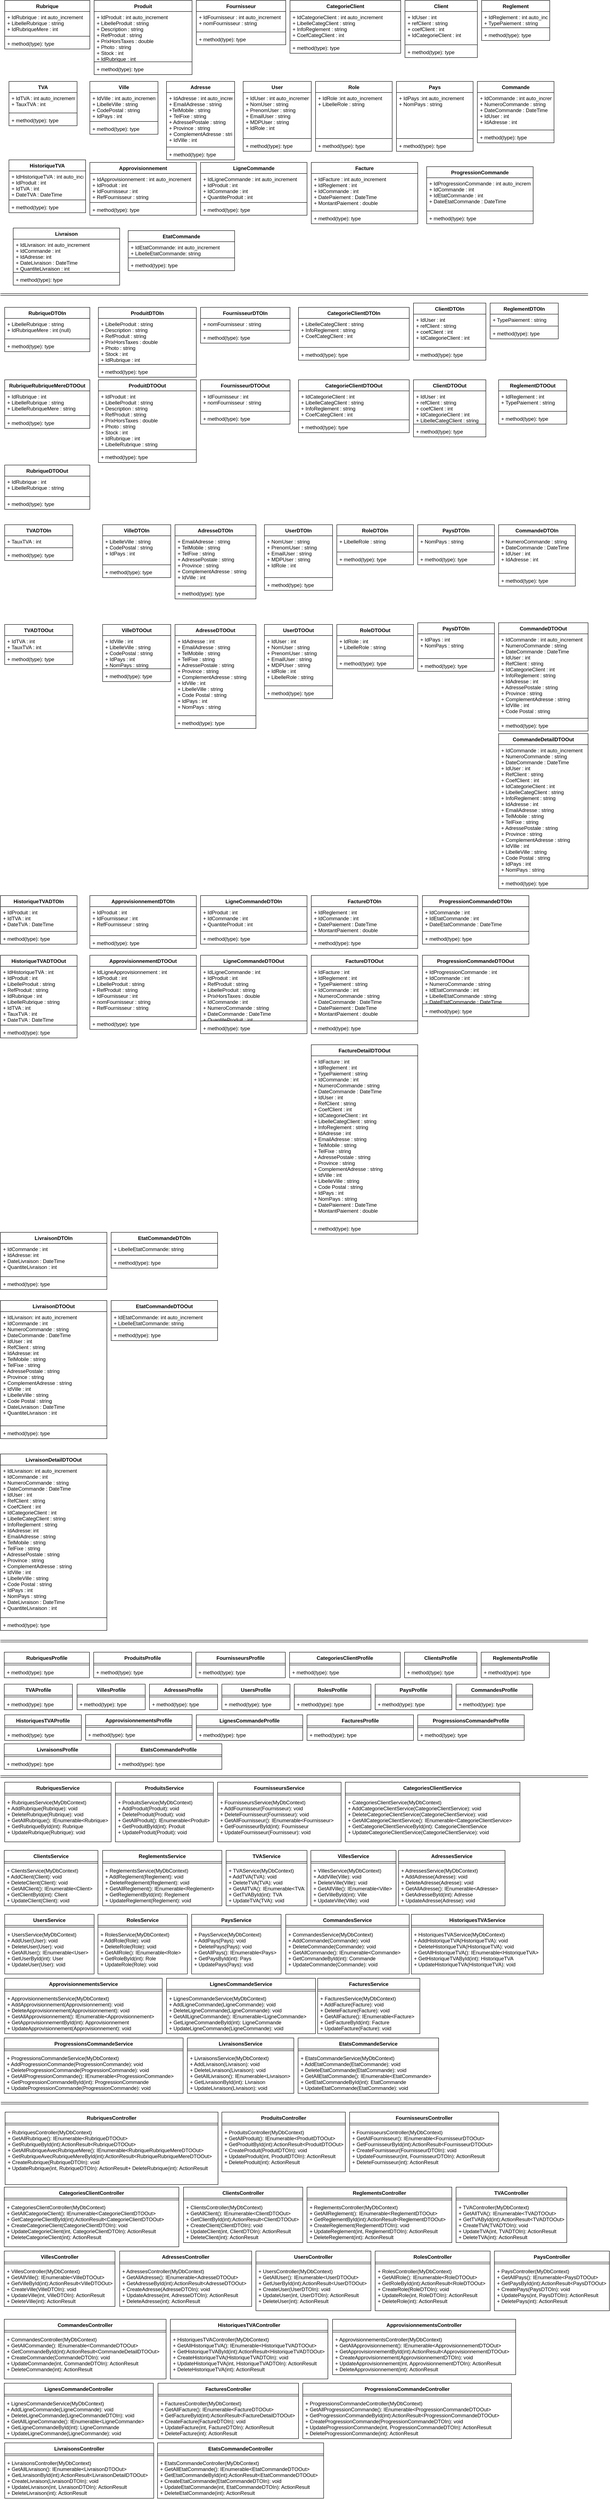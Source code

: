 <mxfile version="15.8.7" type="device"><diagram id="C5RBs43oDa-KdzZeNtuy" name="Page-1"><mxGraphModel dx="1108" dy="553" grid="1" gridSize="10" guides="1" tooltips="1" connect="1" arrows="1" fold="1" page="1" pageScale="1" pageWidth="827" pageHeight="1169" math="0" shadow="0"><root><mxCell id="WIyWlLk6GJQsqaUBKTNV-0"/><mxCell id="WIyWlLk6GJQsqaUBKTNV-1" parent="WIyWlLk6GJQsqaUBKTNV-0"/><mxCell id="wVNHHdd0hkAWWhYRCBVi-0" value="Rubrique" style="swimlane;fontStyle=1;align=center;verticalAlign=top;childLayout=stackLayout;horizontal=1;startSize=26;horizontalStack=0;resizeParent=1;resizeParentMax=0;resizeLast=0;collapsible=1;marginBottom=0;" parent="WIyWlLk6GJQsqaUBKTNV-1" vertex="1"><mxGeometry x="10" y="10" width="200" height="114" as="geometry"/></mxCell><mxCell id="wVNHHdd0hkAWWhYRCBVi-1" value="+ IdRubrique : int auto_increment&#10;+ LibelleRubrique : string&#10;+ IdRubriqueMere : int&#10;&#10;" style="text;strokeColor=none;fillColor=none;align=left;verticalAlign=top;spacingLeft=4;spacingRight=4;overflow=hidden;rotatable=0;points=[[0,0.5],[1,0.5]];portConstraint=eastwest;" parent="wVNHHdd0hkAWWhYRCBVi-0" vertex="1"><mxGeometry y="26" width="200" height="54" as="geometry"/></mxCell><mxCell id="wVNHHdd0hkAWWhYRCBVi-2" value="" style="line;strokeWidth=1;fillColor=none;align=left;verticalAlign=middle;spacingTop=-1;spacingLeft=3;spacingRight=3;rotatable=0;labelPosition=right;points=[];portConstraint=eastwest;" parent="wVNHHdd0hkAWWhYRCBVi-0" vertex="1"><mxGeometry y="80" width="200" height="8" as="geometry"/></mxCell><mxCell id="wVNHHdd0hkAWWhYRCBVi-3" value="+ method(type): type" style="text;strokeColor=none;fillColor=none;align=left;verticalAlign=top;spacingLeft=4;spacingRight=4;overflow=hidden;rotatable=0;points=[[0,0.5],[1,0.5]];portConstraint=eastwest;" parent="wVNHHdd0hkAWWhYRCBVi-0" vertex="1"><mxGeometry y="88" width="200" height="26" as="geometry"/></mxCell><mxCell id="wVNHHdd0hkAWWhYRCBVi-12" value="Fournisseur" style="swimlane;fontStyle=1;align=center;verticalAlign=top;childLayout=stackLayout;horizontal=1;startSize=26;horizontalStack=0;resizeParent=1;resizeParentMax=0;resizeLast=0;collapsible=1;marginBottom=0;" parent="WIyWlLk6GJQsqaUBKTNV-1" vertex="1"><mxGeometry x="460" y="10" width="210" height="104" as="geometry"/></mxCell><mxCell id="wVNHHdd0hkAWWhYRCBVi-13" value="+ IdFournisseur : int auto_increment&#10; + nomFournisseur : string&#10; &#10;" style="text;strokeColor=none;fillColor=none;align=left;verticalAlign=top;spacingLeft=4;spacingRight=4;overflow=hidden;rotatable=0;points=[[0,0.5],[1,0.5]];portConstraint=eastwest;" parent="wVNHHdd0hkAWWhYRCBVi-12" vertex="1"><mxGeometry y="26" width="210" height="44" as="geometry"/></mxCell><mxCell id="wVNHHdd0hkAWWhYRCBVi-14" value="" style="line;strokeWidth=1;fillColor=none;align=left;verticalAlign=middle;spacingTop=-1;spacingLeft=3;spacingRight=3;rotatable=0;labelPosition=right;points=[];portConstraint=eastwest;" parent="wVNHHdd0hkAWWhYRCBVi-12" vertex="1"><mxGeometry y="70" width="210" height="8" as="geometry"/></mxCell><mxCell id="wVNHHdd0hkAWWhYRCBVi-15" value="+ method(type): type" style="text;strokeColor=none;fillColor=none;align=left;verticalAlign=top;spacingLeft=4;spacingRight=4;overflow=hidden;rotatable=0;points=[[0,0.5],[1,0.5]];portConstraint=eastwest;" parent="wVNHHdd0hkAWWhYRCBVi-12" vertex="1"><mxGeometry y="78" width="210" height="26" as="geometry"/></mxCell><mxCell id="wVNHHdd0hkAWWhYRCBVi-17" value="Client" style="swimlane;fontStyle=1;align=center;verticalAlign=top;childLayout=stackLayout;horizontal=1;startSize=26;horizontalStack=0;resizeParent=1;resizeParentMax=0;resizeLast=0;collapsible=1;marginBottom=0;" parent="WIyWlLk6GJQsqaUBKTNV-1" vertex="1"><mxGeometry x="950" y="10" width="170" height="134" as="geometry"/></mxCell><mxCell id="wVNHHdd0hkAWWhYRCBVi-18" value="+ IdUser : int&#10;+ refClient : string&#10;+ coefClient : int&#10;+ IdCategorieClient : int&#10; " style="text;strokeColor=none;fillColor=none;align=left;verticalAlign=top;spacingLeft=4;spacingRight=4;overflow=hidden;rotatable=0;points=[[0,0.5],[1,0.5]];portConstraint=eastwest;" parent="wVNHHdd0hkAWWhYRCBVi-17" vertex="1"><mxGeometry y="26" width="170" height="74" as="geometry"/></mxCell><mxCell id="wVNHHdd0hkAWWhYRCBVi-19" value="" style="line;strokeWidth=1;fillColor=none;align=left;verticalAlign=middle;spacingTop=-1;spacingLeft=3;spacingRight=3;rotatable=0;labelPosition=right;points=[];portConstraint=eastwest;" parent="wVNHHdd0hkAWWhYRCBVi-17" vertex="1"><mxGeometry y="100" width="170" height="8" as="geometry"/></mxCell><mxCell id="wVNHHdd0hkAWWhYRCBVi-20" value="+ method(type): type" style="text;strokeColor=none;fillColor=none;align=left;verticalAlign=top;spacingLeft=4;spacingRight=4;overflow=hidden;rotatable=0;points=[[0,0.5],[1,0.5]];portConstraint=eastwest;" parent="wVNHHdd0hkAWWhYRCBVi-17" vertex="1"><mxGeometry y="108" width="170" height="26" as="geometry"/></mxCell><mxCell id="wVNHHdd0hkAWWhYRCBVi-26" value="Ville" style="swimlane;fontStyle=1;align=center;verticalAlign=top;childLayout=stackLayout;horizontal=1;startSize=26;horizontalStack=0;resizeParent=1;resizeParentMax=0;resizeLast=0;collapsible=1;marginBottom=0;" parent="WIyWlLk6GJQsqaUBKTNV-1" vertex="1"><mxGeometry x="210" y="200" width="160" height="124" as="geometry"/></mxCell><mxCell id="wVNHHdd0hkAWWhYRCBVi-27" value="+ IdVille : int auto_increment&#10;+ LibelleVille : string&#10;+ CodePostal : string&#10;+ IdPays : int&#10;" style="text;strokeColor=none;fillColor=none;align=left;verticalAlign=top;spacingLeft=4;spacingRight=4;overflow=hidden;rotatable=0;points=[[0,0.5],[1,0.5]];portConstraint=eastwest;" parent="wVNHHdd0hkAWWhYRCBVi-26" vertex="1"><mxGeometry y="26" width="160" height="64" as="geometry"/></mxCell><mxCell id="wVNHHdd0hkAWWhYRCBVi-28" value="" style="line;strokeWidth=1;fillColor=none;align=left;verticalAlign=middle;spacingTop=-1;spacingLeft=3;spacingRight=3;rotatable=0;labelPosition=right;points=[];portConstraint=eastwest;" parent="wVNHHdd0hkAWWhYRCBVi-26" vertex="1"><mxGeometry y="90" width="160" height="8" as="geometry"/></mxCell><mxCell id="wVNHHdd0hkAWWhYRCBVi-29" value="+ method(type): type" style="text;strokeColor=none;fillColor=none;align=left;verticalAlign=top;spacingLeft=4;spacingRight=4;overflow=hidden;rotatable=0;points=[[0,0.5],[1,0.5]];portConstraint=eastwest;" parent="wVNHHdd0hkAWWhYRCBVi-26" vertex="1"><mxGeometry y="98" width="160" height="26" as="geometry"/></mxCell><mxCell id="wVNHHdd0hkAWWhYRCBVi-42" value="TVA" style="swimlane;fontStyle=1;align=center;verticalAlign=top;childLayout=stackLayout;horizontal=1;startSize=26;horizontalStack=0;resizeParent=1;resizeParentMax=0;resizeLast=0;collapsible=1;marginBottom=0;" parent="WIyWlLk6GJQsqaUBKTNV-1" vertex="1"><mxGeometry x="20" y="200" width="160" height="104" as="geometry"/></mxCell><mxCell id="wVNHHdd0hkAWWhYRCBVi-43" value="+ IdTVA : int auto_increment&#10;+ TauxTVA : int" style="text;strokeColor=none;fillColor=none;align=left;verticalAlign=top;spacingLeft=4;spacingRight=4;overflow=hidden;rotatable=0;points=[[0,0.5],[1,0.5]];portConstraint=eastwest;" parent="wVNHHdd0hkAWWhYRCBVi-42" vertex="1"><mxGeometry y="26" width="160" height="44" as="geometry"/></mxCell><mxCell id="wVNHHdd0hkAWWhYRCBVi-44" value="" style="line;strokeWidth=1;fillColor=none;align=left;verticalAlign=middle;spacingTop=-1;spacingLeft=3;spacingRight=3;rotatable=0;labelPosition=right;points=[];portConstraint=eastwest;" parent="wVNHHdd0hkAWWhYRCBVi-42" vertex="1"><mxGeometry y="70" width="160" height="8" as="geometry"/></mxCell><mxCell id="wVNHHdd0hkAWWhYRCBVi-45" value="+ method(type): type" style="text;strokeColor=none;fillColor=none;align=left;verticalAlign=top;spacingLeft=4;spacingRight=4;overflow=hidden;rotatable=0;points=[[0,0.5],[1,0.5]];portConstraint=eastwest;" parent="wVNHHdd0hkAWWhYRCBVi-42" vertex="1"><mxGeometry y="78" width="160" height="26" as="geometry"/></mxCell><mxCell id="wVNHHdd0hkAWWhYRCBVi-46" value="CategorieClient" style="swimlane;fontStyle=1;align=center;verticalAlign=top;childLayout=stackLayout;horizontal=1;startSize=26;horizontalStack=0;resizeParent=1;resizeParentMax=0;resizeLast=0;collapsible=1;marginBottom=0;" parent="WIyWlLk6GJQsqaUBKTNV-1" vertex="1"><mxGeometry x="680" y="10" width="260" height="124" as="geometry"/></mxCell><mxCell id="wVNHHdd0hkAWWhYRCBVi-47" value="+ IdCategorieClient : int auto_increment&#10;+ LibelleCategClient : string&#10;+ InfoReglement : string&#10;+ CoefCategClient : int&#10;&#10;" style="text;strokeColor=none;fillColor=none;align=left;verticalAlign=top;spacingLeft=4;spacingRight=4;overflow=hidden;rotatable=0;points=[[0,0.5],[1,0.5]];portConstraint=eastwest;" parent="wVNHHdd0hkAWWhYRCBVi-46" vertex="1"><mxGeometry y="26" width="260" height="64" as="geometry"/></mxCell><mxCell id="wVNHHdd0hkAWWhYRCBVi-48" value="" style="line;strokeWidth=1;fillColor=none;align=left;verticalAlign=middle;spacingTop=-1;spacingLeft=3;spacingRight=3;rotatable=0;labelPosition=right;points=[];portConstraint=eastwest;" parent="wVNHHdd0hkAWWhYRCBVi-46" vertex="1"><mxGeometry y="90" width="260" height="8" as="geometry"/></mxCell><mxCell id="wVNHHdd0hkAWWhYRCBVi-49" value="+ method(type): type" style="text;strokeColor=none;fillColor=none;align=left;verticalAlign=top;spacingLeft=4;spacingRight=4;overflow=hidden;rotatable=0;points=[[0,0.5],[1,0.5]];portConstraint=eastwest;" parent="wVNHHdd0hkAWWhYRCBVi-46" vertex="1"><mxGeometry y="98" width="260" height="26" as="geometry"/></mxCell><mxCell id="wVNHHdd0hkAWWhYRCBVi-58" value="Reglement" style="swimlane;fontStyle=1;align=center;verticalAlign=top;childLayout=stackLayout;horizontal=1;startSize=26;horizontalStack=0;resizeParent=1;resizeParentMax=0;resizeLast=0;collapsible=1;marginBottom=0;" parent="WIyWlLk6GJQsqaUBKTNV-1" vertex="1"><mxGeometry x="1130" y="10" width="160" height="94" as="geometry"/></mxCell><mxCell id="wVNHHdd0hkAWWhYRCBVi-59" value="+ IdReglement : int auto_increment&#10;+ TypePaiement : string&#10;" style="text;strokeColor=none;fillColor=none;align=left;verticalAlign=top;spacingLeft=4;spacingRight=4;overflow=hidden;rotatable=0;points=[[0,0.5],[1,0.5]];portConstraint=eastwest;" parent="wVNHHdd0hkAWWhYRCBVi-58" vertex="1"><mxGeometry y="26" width="160" height="34" as="geometry"/></mxCell><mxCell id="wVNHHdd0hkAWWhYRCBVi-60" value="" style="line;strokeWidth=1;fillColor=none;align=left;verticalAlign=middle;spacingTop=-1;spacingLeft=3;spacingRight=3;rotatable=0;labelPosition=right;points=[];portConstraint=eastwest;" parent="wVNHHdd0hkAWWhYRCBVi-58" vertex="1"><mxGeometry y="60" width="160" height="8" as="geometry"/></mxCell><mxCell id="wVNHHdd0hkAWWhYRCBVi-61" value="+ method(type): type" style="text;strokeColor=none;fillColor=none;align=left;verticalAlign=top;spacingLeft=4;spacingRight=4;overflow=hidden;rotatable=0;points=[[0,0.5],[1,0.5]];portConstraint=eastwest;" parent="wVNHHdd0hkAWWhYRCBVi-58" vertex="1"><mxGeometry y="68" width="160" height="26" as="geometry"/></mxCell><mxCell id="wVNHHdd0hkAWWhYRCBVi-62" value="User" style="swimlane;fontStyle=1;align=center;verticalAlign=top;childLayout=stackLayout;horizontal=1;startSize=26;horizontalStack=0;resizeParent=1;resizeParentMax=0;resizeLast=0;collapsible=1;marginBottom=0;" parent="WIyWlLk6GJQsqaUBKTNV-1" vertex="1"><mxGeometry x="570" y="200" width="160" height="164" as="geometry"/></mxCell><mxCell id="wVNHHdd0hkAWWhYRCBVi-63" value="+ IdUser : int auto_increment&#10;+ NomUser : string&#10;+ PrenomUser : string&#10;+ EmailUser : string&#10;+ MDPUser : string&#10;+ IdRole : int" style="text;strokeColor=none;fillColor=none;align=left;verticalAlign=top;spacingLeft=4;spacingRight=4;overflow=hidden;rotatable=0;points=[[0,0.5],[1,0.5]];portConstraint=eastwest;" parent="wVNHHdd0hkAWWhYRCBVi-62" vertex="1"><mxGeometry y="26" width="160" height="104" as="geometry"/></mxCell><mxCell id="wVNHHdd0hkAWWhYRCBVi-64" value="" style="line;strokeWidth=1;fillColor=none;align=left;verticalAlign=middle;spacingTop=-1;spacingLeft=3;spacingRight=3;rotatable=0;labelPosition=right;points=[];portConstraint=eastwest;" parent="wVNHHdd0hkAWWhYRCBVi-62" vertex="1"><mxGeometry y="130" width="160" height="8" as="geometry"/></mxCell><mxCell id="wVNHHdd0hkAWWhYRCBVi-65" value="+ method(type): type" style="text;strokeColor=none;fillColor=none;align=left;verticalAlign=top;spacingLeft=4;spacingRight=4;overflow=hidden;rotatable=0;points=[[0,0.5],[1,0.5]];portConstraint=eastwest;" parent="wVNHHdd0hkAWWhYRCBVi-62" vertex="1"><mxGeometry y="138" width="160" height="26" as="geometry"/></mxCell><mxCell id="wVNHHdd0hkAWWhYRCBVi-70" value="Produit" style="swimlane;fontStyle=1;align=center;verticalAlign=top;childLayout=stackLayout;horizontal=1;startSize=26;horizontalStack=0;resizeParent=1;resizeParentMax=0;resizeLast=0;collapsible=1;marginBottom=0;" parent="WIyWlLk6GJQsqaUBKTNV-1" vertex="1"><mxGeometry x="220" y="10" width="230" height="174" as="geometry"/></mxCell><mxCell id="wVNHHdd0hkAWWhYRCBVi-71" value="+ IdProduit : int auto_increment&#10;+ LibelleProduit : string&#10;  + Description : string&#10;+ RefProduit : string&#10;+ PrixHorsTaxes : double&#10;+ Photo : string&#10;+ Stock : int&#10;+ IdRubrique : int&#10;&#10; &#10; &#10;" style="text;strokeColor=none;fillColor=none;align=left;verticalAlign=top;spacingLeft=4;spacingRight=4;overflow=hidden;rotatable=0;points=[[0,0.5],[1,0.5]];portConstraint=eastwest;" parent="wVNHHdd0hkAWWhYRCBVi-70" vertex="1"><mxGeometry y="26" width="230" height="114" as="geometry"/></mxCell><mxCell id="wVNHHdd0hkAWWhYRCBVi-72" value="" style="line;strokeWidth=1;fillColor=none;align=left;verticalAlign=middle;spacingTop=-1;spacingLeft=3;spacingRight=3;rotatable=0;labelPosition=right;points=[];portConstraint=eastwest;" parent="wVNHHdd0hkAWWhYRCBVi-70" vertex="1"><mxGeometry y="140" width="230" height="8" as="geometry"/></mxCell><mxCell id="wVNHHdd0hkAWWhYRCBVi-73" value="+ method(type): type" style="text;strokeColor=none;fillColor=none;align=left;verticalAlign=top;spacingLeft=4;spacingRight=4;overflow=hidden;rotatable=0;points=[[0,0.5],[1,0.5]];portConstraint=eastwest;" parent="wVNHHdd0hkAWWhYRCBVi-70" vertex="1"><mxGeometry y="148" width="230" height="26" as="geometry"/></mxCell><mxCell id="wVNHHdd0hkAWWhYRCBVi-74" value="Adresse" style="swimlane;fontStyle=1;align=center;verticalAlign=top;childLayout=stackLayout;horizontal=1;startSize=26;horizontalStack=0;resizeParent=1;resizeParentMax=0;resizeLast=0;collapsible=1;marginBottom=0;" parent="WIyWlLk6GJQsqaUBKTNV-1" vertex="1"><mxGeometry x="390" y="200" width="160" height="184" as="geometry"/></mxCell><mxCell id="wVNHHdd0hkAWWhYRCBVi-75" value="+ IdAdresse : int auto_increment&#10;+ EmailAdresse : string&#10;+TelMobile : string&#10;+ TelFixe : string&#10;+ AdressePostale : string&#10;+ Province : string&#10;+ ComplementAdresse : string&#10;+ IdVille : int" style="text;strokeColor=none;fillColor=none;align=left;verticalAlign=top;spacingLeft=4;spacingRight=4;overflow=hidden;rotatable=0;points=[[0,0.5],[1,0.5]];portConstraint=eastwest;" parent="wVNHHdd0hkAWWhYRCBVi-74" vertex="1"><mxGeometry y="26" width="160" height="124" as="geometry"/></mxCell><mxCell id="wVNHHdd0hkAWWhYRCBVi-76" value="" style="line;strokeWidth=1;fillColor=none;align=left;verticalAlign=middle;spacingTop=-1;spacingLeft=3;spacingRight=3;rotatable=0;labelPosition=right;points=[];portConstraint=eastwest;" parent="wVNHHdd0hkAWWhYRCBVi-74" vertex="1"><mxGeometry y="150" width="160" height="8" as="geometry"/></mxCell><mxCell id="wVNHHdd0hkAWWhYRCBVi-77" value="+ method(type): type" style="text;strokeColor=none;fillColor=none;align=left;verticalAlign=top;spacingLeft=4;spacingRight=4;overflow=hidden;rotatable=0;points=[[0,0.5],[1,0.5]];portConstraint=eastwest;" parent="wVNHHdd0hkAWWhYRCBVi-74" vertex="1"><mxGeometry y="158" width="160" height="26" as="geometry"/></mxCell><mxCell id="wVNHHdd0hkAWWhYRCBVi-78" value="Role" style="swimlane;fontStyle=1;align=center;verticalAlign=top;childLayout=stackLayout;horizontal=1;startSize=26;horizontalStack=0;resizeParent=1;resizeParentMax=0;resizeLast=0;collapsible=1;marginBottom=0;" parent="WIyWlLk6GJQsqaUBKTNV-1" vertex="1"><mxGeometry x="740" y="200" width="180" height="164" as="geometry"/></mxCell><mxCell id="wVNHHdd0hkAWWhYRCBVi-79" value="+ IdRole :int auto_increment&#10;+ LibelleRole : string&#10;" style="text;strokeColor=none;fillColor=none;align=left;verticalAlign=top;spacingLeft=4;spacingRight=4;overflow=hidden;rotatable=0;points=[[0,0.5],[1,0.5]];portConstraint=eastwest;" parent="wVNHHdd0hkAWWhYRCBVi-78" vertex="1"><mxGeometry y="26" width="180" height="104" as="geometry"/></mxCell><mxCell id="wVNHHdd0hkAWWhYRCBVi-80" value="" style="line;strokeWidth=1;fillColor=none;align=left;verticalAlign=middle;spacingTop=-1;spacingLeft=3;spacingRight=3;rotatable=0;labelPosition=right;points=[];portConstraint=eastwest;" parent="wVNHHdd0hkAWWhYRCBVi-78" vertex="1"><mxGeometry y="130" width="180" height="8" as="geometry"/></mxCell><mxCell id="wVNHHdd0hkAWWhYRCBVi-81" value="+ method(type): type" style="text;strokeColor=none;fillColor=none;align=left;verticalAlign=top;spacingLeft=4;spacingRight=4;overflow=hidden;rotatable=0;points=[[0,0.5],[1,0.5]];portConstraint=eastwest;" parent="wVNHHdd0hkAWWhYRCBVi-78" vertex="1"><mxGeometry y="138" width="180" height="26" as="geometry"/></mxCell><mxCell id="wVNHHdd0hkAWWhYRCBVi-82" value="Pays" style="swimlane;fontStyle=1;align=center;verticalAlign=top;childLayout=stackLayout;horizontal=1;startSize=26;horizontalStack=0;resizeParent=1;resizeParentMax=0;resizeLast=0;collapsible=1;marginBottom=0;" parent="WIyWlLk6GJQsqaUBKTNV-1" vertex="1"><mxGeometry x="930" y="200" width="180" height="164" as="geometry"/></mxCell><mxCell id="wVNHHdd0hkAWWhYRCBVi-83" value="+ IdPays :int auto_increment&#10;+ NomPays : string&#10;" style="text;strokeColor=none;fillColor=none;align=left;verticalAlign=top;spacingLeft=4;spacingRight=4;overflow=hidden;rotatable=0;points=[[0,0.5],[1,0.5]];portConstraint=eastwest;" parent="wVNHHdd0hkAWWhYRCBVi-82" vertex="1"><mxGeometry y="26" width="180" height="104" as="geometry"/></mxCell><mxCell id="wVNHHdd0hkAWWhYRCBVi-84" value="" style="line;strokeWidth=1;fillColor=none;align=left;verticalAlign=middle;spacingTop=-1;spacingLeft=3;spacingRight=3;rotatable=0;labelPosition=right;points=[];portConstraint=eastwest;" parent="wVNHHdd0hkAWWhYRCBVi-82" vertex="1"><mxGeometry y="130" width="180" height="8" as="geometry"/></mxCell><mxCell id="wVNHHdd0hkAWWhYRCBVi-85" value="+ method(type): type" style="text;strokeColor=none;fillColor=none;align=left;verticalAlign=top;spacingLeft=4;spacingRight=4;overflow=hidden;rotatable=0;points=[[0,0.5],[1,0.5]];portConstraint=eastwest;" parent="wVNHHdd0hkAWWhYRCBVi-82" vertex="1"><mxGeometry y="138" width="180" height="26" as="geometry"/></mxCell><mxCell id="wVNHHdd0hkAWWhYRCBVi-86" value="Commande" style="swimlane;fontStyle=1;align=center;verticalAlign=top;childLayout=stackLayout;horizontal=1;startSize=26;horizontalStack=0;resizeParent=1;resizeParentMax=0;resizeLast=0;collapsible=1;marginBottom=0;" parent="WIyWlLk6GJQsqaUBKTNV-1" vertex="1"><mxGeometry x="1120" y="200" width="180" height="144" as="geometry"/></mxCell><mxCell id="wVNHHdd0hkAWWhYRCBVi-87" value="+ IdCommande : int auto_increment&#10;+ NumeroCommande : string&#10;+ DateCommande : DateTime&#10;+ IdUser : int&#10;+ IdAdresse : int&#10;" style="text;strokeColor=none;fillColor=none;align=left;verticalAlign=top;spacingLeft=4;spacingRight=4;overflow=hidden;rotatable=0;points=[[0,0.5],[1,0.5]];portConstraint=eastwest;" parent="wVNHHdd0hkAWWhYRCBVi-86" vertex="1"><mxGeometry y="26" width="180" height="84" as="geometry"/></mxCell><mxCell id="wVNHHdd0hkAWWhYRCBVi-88" value="" style="line;strokeWidth=1;fillColor=none;align=left;verticalAlign=middle;spacingTop=-1;spacingLeft=3;spacingRight=3;rotatable=0;labelPosition=right;points=[];portConstraint=eastwest;" parent="wVNHHdd0hkAWWhYRCBVi-86" vertex="1"><mxGeometry y="110" width="180" height="8" as="geometry"/></mxCell><mxCell id="wVNHHdd0hkAWWhYRCBVi-89" value="+ method(type): type" style="text;strokeColor=none;fillColor=none;align=left;verticalAlign=top;spacingLeft=4;spacingRight=4;overflow=hidden;rotatable=0;points=[[0,0.5],[1,0.5]];portConstraint=eastwest;" parent="wVNHHdd0hkAWWhYRCBVi-86" vertex="1"><mxGeometry y="118" width="180" height="26" as="geometry"/></mxCell><mxCell id="wVNHHdd0hkAWWhYRCBVi-90" value="HistoriqueTVA" style="swimlane;fontStyle=1;align=center;verticalAlign=top;childLayout=stackLayout;horizontal=1;startSize=26;horizontalStack=0;resizeParent=1;resizeParentMax=0;resizeLast=0;collapsible=1;marginBottom=0;" parent="WIyWlLk6GJQsqaUBKTNV-1" vertex="1"><mxGeometry x="20" y="384" width="180" height="124" as="geometry"/></mxCell><mxCell id="wVNHHdd0hkAWWhYRCBVi-91" value="+ IdHistoriqueTVA : int auto_increment&#10;+ IdProduit : int&#10;+ IdTVA : int&#10;+ DateTVA : DateTime&#10;" style="text;strokeColor=none;fillColor=none;align=left;verticalAlign=top;spacingLeft=4;spacingRight=4;overflow=hidden;rotatable=0;points=[[0,0.5],[1,0.5]];portConstraint=eastwest;" parent="wVNHHdd0hkAWWhYRCBVi-90" vertex="1"><mxGeometry y="26" width="180" height="64" as="geometry"/></mxCell><mxCell id="wVNHHdd0hkAWWhYRCBVi-92" value="" style="line;strokeWidth=1;fillColor=none;align=left;verticalAlign=middle;spacingTop=-1;spacingLeft=3;spacingRight=3;rotatable=0;labelPosition=right;points=[];portConstraint=eastwest;" parent="wVNHHdd0hkAWWhYRCBVi-90" vertex="1"><mxGeometry y="90" width="180" height="8" as="geometry"/></mxCell><mxCell id="wVNHHdd0hkAWWhYRCBVi-93" value="+ method(type): type" style="text;strokeColor=none;fillColor=none;align=left;verticalAlign=top;spacingLeft=4;spacingRight=4;overflow=hidden;rotatable=0;points=[[0,0.5],[1,0.5]];portConstraint=eastwest;" parent="wVNHHdd0hkAWWhYRCBVi-90" vertex="1"><mxGeometry y="98" width="180" height="26" as="geometry"/></mxCell><mxCell id="wVNHHdd0hkAWWhYRCBVi-94" value="Approvisionnement" style="swimlane;fontStyle=1;align=center;verticalAlign=top;childLayout=stackLayout;horizontal=1;startSize=26;horizontalStack=0;resizeParent=1;resizeParentMax=0;resizeLast=0;collapsible=1;marginBottom=0;" parent="WIyWlLk6GJQsqaUBKTNV-1" vertex="1"><mxGeometry x="210" y="390" width="250" height="124" as="geometry"/></mxCell><mxCell id="wVNHHdd0hkAWWhYRCBVi-95" value="+ IdApprovisionnement : int auto_increment&#10;+ IdProduit : int&#10;+ IdFournisseur : int&#10;+ RefFournisseur : string&#10;" style="text;strokeColor=none;fillColor=none;align=left;verticalAlign=top;spacingLeft=4;spacingRight=4;overflow=hidden;rotatable=0;points=[[0,0.5],[1,0.5]];portConstraint=eastwest;" parent="wVNHHdd0hkAWWhYRCBVi-94" vertex="1"><mxGeometry y="26" width="250" height="64" as="geometry"/></mxCell><mxCell id="wVNHHdd0hkAWWhYRCBVi-96" value="" style="line;strokeWidth=1;fillColor=none;align=left;verticalAlign=middle;spacingTop=-1;spacingLeft=3;spacingRight=3;rotatable=0;labelPosition=right;points=[];portConstraint=eastwest;" parent="wVNHHdd0hkAWWhYRCBVi-94" vertex="1"><mxGeometry y="90" width="250" height="8" as="geometry"/></mxCell><mxCell id="wVNHHdd0hkAWWhYRCBVi-97" value="+ method(type): type" style="text;strokeColor=none;fillColor=none;align=left;verticalAlign=top;spacingLeft=4;spacingRight=4;overflow=hidden;rotatable=0;points=[[0,0.5],[1,0.5]];portConstraint=eastwest;" parent="wVNHHdd0hkAWWhYRCBVi-94" vertex="1"><mxGeometry y="98" width="250" height="26" as="geometry"/></mxCell><mxCell id="wVNHHdd0hkAWWhYRCBVi-98" value="LigneCommande" style="swimlane;fontStyle=1;align=center;verticalAlign=top;childLayout=stackLayout;horizontal=1;startSize=26;horizontalStack=0;resizeParent=1;resizeParentMax=0;resizeLast=0;collapsible=1;marginBottom=0;" parent="WIyWlLk6GJQsqaUBKTNV-1" vertex="1"><mxGeometry x="470" y="390" width="250" height="124" as="geometry"/></mxCell><mxCell id="wVNHHdd0hkAWWhYRCBVi-99" value="+ IdLigneCommande : int auto_increment&#10;+ IdProduit : int&#10;+ IdCommande : int&#10;+ QuantiteProduit : int&#10;" style="text;strokeColor=none;fillColor=none;align=left;verticalAlign=top;spacingLeft=4;spacingRight=4;overflow=hidden;rotatable=0;points=[[0,0.5],[1,0.5]];portConstraint=eastwest;" parent="wVNHHdd0hkAWWhYRCBVi-98" vertex="1"><mxGeometry y="26" width="250" height="64" as="geometry"/></mxCell><mxCell id="wVNHHdd0hkAWWhYRCBVi-100" value="" style="line;strokeWidth=1;fillColor=none;align=left;verticalAlign=middle;spacingTop=-1;spacingLeft=3;spacingRight=3;rotatable=0;labelPosition=right;points=[];portConstraint=eastwest;" parent="wVNHHdd0hkAWWhYRCBVi-98" vertex="1"><mxGeometry y="90" width="250" height="8" as="geometry"/></mxCell><mxCell id="wVNHHdd0hkAWWhYRCBVi-101" value="+ method(type): type" style="text;strokeColor=none;fillColor=none;align=left;verticalAlign=top;spacingLeft=4;spacingRight=4;overflow=hidden;rotatable=0;points=[[0,0.5],[1,0.5]];portConstraint=eastwest;" parent="wVNHHdd0hkAWWhYRCBVi-98" vertex="1"><mxGeometry y="98" width="250" height="26" as="geometry"/></mxCell><mxCell id="wVNHHdd0hkAWWhYRCBVi-102" value="Facture" style="swimlane;fontStyle=1;align=center;verticalAlign=top;childLayout=stackLayout;horizontal=1;startSize=26;horizontalStack=0;resizeParent=1;resizeParentMax=0;resizeLast=0;collapsible=1;marginBottom=0;" parent="WIyWlLk6GJQsqaUBKTNV-1" vertex="1"><mxGeometry x="730" y="390" width="250" height="144" as="geometry"/></mxCell><mxCell id="wVNHHdd0hkAWWhYRCBVi-103" value="+ IdFacture : int auto_increment&#10;+ IdReglement : int&#10;+ IdCommande : int&#10;+ DatePaiement : DateTime&#10;+ MontantPaiement : double&#10;" style="text;strokeColor=none;fillColor=none;align=left;verticalAlign=top;spacingLeft=4;spacingRight=4;overflow=hidden;rotatable=0;points=[[0,0.5],[1,0.5]];portConstraint=eastwest;" parent="wVNHHdd0hkAWWhYRCBVi-102" vertex="1"><mxGeometry y="26" width="250" height="84" as="geometry"/></mxCell><mxCell id="wVNHHdd0hkAWWhYRCBVi-104" value="" style="line;strokeWidth=1;fillColor=none;align=left;verticalAlign=middle;spacingTop=-1;spacingLeft=3;spacingRight=3;rotatable=0;labelPosition=right;points=[];portConstraint=eastwest;" parent="wVNHHdd0hkAWWhYRCBVi-102" vertex="1"><mxGeometry y="110" width="250" height="8" as="geometry"/></mxCell><mxCell id="wVNHHdd0hkAWWhYRCBVi-105" value="+ method(type): type" style="text;strokeColor=none;fillColor=none;align=left;verticalAlign=top;spacingLeft=4;spacingRight=4;overflow=hidden;rotatable=0;points=[[0,0.5],[1,0.5]];portConstraint=eastwest;" parent="wVNHHdd0hkAWWhYRCBVi-102" vertex="1"><mxGeometry y="118" width="250" height="26" as="geometry"/></mxCell><mxCell id="wVNHHdd0hkAWWhYRCBVi-106" value="ProgressionCommandeDTOIn" style="swimlane;fontStyle=1;align=center;verticalAlign=top;childLayout=stackLayout;horizontal=1;startSize=26;horizontalStack=0;resizeParent=1;resizeParentMax=0;resizeLast=0;collapsible=1;marginBottom=0;" parent="WIyWlLk6GJQsqaUBKTNV-1" vertex="1"><mxGeometry x="991" y="2110" width="250" height="114" as="geometry"/></mxCell><mxCell id="wVNHHdd0hkAWWhYRCBVi-107" value="+ IdCommande : int&#10;+ IdEtatCommande : int&#10;+ DateEtatCommande : DateTime&#10;" style="text;strokeColor=none;fillColor=none;align=left;verticalAlign=top;spacingLeft=4;spacingRight=4;overflow=hidden;rotatable=0;points=[[0,0.5],[1,0.5]];portConstraint=eastwest;" parent="wVNHHdd0hkAWWhYRCBVi-106" vertex="1"><mxGeometry y="26" width="250" height="54" as="geometry"/></mxCell><mxCell id="wVNHHdd0hkAWWhYRCBVi-108" value="" style="line;strokeWidth=1;fillColor=none;align=left;verticalAlign=middle;spacingTop=-1;spacingLeft=3;spacingRight=3;rotatable=0;labelPosition=right;points=[];portConstraint=eastwest;" parent="wVNHHdd0hkAWWhYRCBVi-106" vertex="1"><mxGeometry y="80" width="250" height="8" as="geometry"/></mxCell><mxCell id="wVNHHdd0hkAWWhYRCBVi-109" value="+ method(type): type" style="text;strokeColor=none;fillColor=none;align=left;verticalAlign=top;spacingLeft=4;spacingRight=4;overflow=hidden;rotatable=0;points=[[0,0.5],[1,0.5]];portConstraint=eastwest;" parent="wVNHHdd0hkAWWhYRCBVi-106" vertex="1"><mxGeometry y="88" width="250" height="26" as="geometry"/></mxCell><mxCell id="wVNHHdd0hkAWWhYRCBVi-110" value="EtatCommande" style="swimlane;fontStyle=1;align=center;verticalAlign=top;childLayout=stackLayout;horizontal=1;startSize=26;horizontalStack=0;resizeParent=1;resizeParentMax=0;resizeLast=0;collapsible=1;marginBottom=0;" parent="WIyWlLk6GJQsqaUBKTNV-1" vertex="1"><mxGeometry x="300" y="550" width="250" height="94" as="geometry"/></mxCell><mxCell id="wVNHHdd0hkAWWhYRCBVi-111" value="+ IdEtatCommande: int auto_increment&#10;+ LibelleEtatCommande: string&#10;" style="text;strokeColor=none;fillColor=none;align=left;verticalAlign=top;spacingLeft=4;spacingRight=4;overflow=hidden;rotatable=0;points=[[0,0.5],[1,0.5]];portConstraint=eastwest;" parent="wVNHHdd0hkAWWhYRCBVi-110" vertex="1"><mxGeometry y="26" width="250" height="34" as="geometry"/></mxCell><mxCell id="wVNHHdd0hkAWWhYRCBVi-112" value="" style="line;strokeWidth=1;fillColor=none;align=left;verticalAlign=middle;spacingTop=-1;spacingLeft=3;spacingRight=3;rotatable=0;labelPosition=right;points=[];portConstraint=eastwest;" parent="wVNHHdd0hkAWWhYRCBVi-110" vertex="1"><mxGeometry y="60" width="250" height="8" as="geometry"/></mxCell><mxCell id="wVNHHdd0hkAWWhYRCBVi-113" value="+ method(type): type" style="text;strokeColor=none;fillColor=none;align=left;verticalAlign=top;spacingLeft=4;spacingRight=4;overflow=hidden;rotatable=0;points=[[0,0.5],[1,0.5]];portConstraint=eastwest;" parent="wVNHHdd0hkAWWhYRCBVi-110" vertex="1"><mxGeometry y="68" width="250" height="26" as="geometry"/></mxCell><mxCell id="wVNHHdd0hkAWWhYRCBVi-114" value="Livraison" style="swimlane;fontStyle=1;align=center;verticalAlign=top;childLayout=stackLayout;horizontal=1;startSize=26;horizontalStack=0;resizeParent=1;resizeParentMax=0;resizeLast=0;collapsible=1;marginBottom=0;" parent="WIyWlLk6GJQsqaUBKTNV-1" vertex="1"><mxGeometry x="30" y="544" width="250" height="134" as="geometry"/></mxCell><mxCell id="wVNHHdd0hkAWWhYRCBVi-115" value="+ IdLivraison: int auto_increment&#10;+ IdCommande : int&#10;+ IdAdresse: int&#10;+ DateLivraison : DateTime&#10;+ QuantiteLivraison : int&#10;&#10;" style="text;strokeColor=none;fillColor=none;align=left;verticalAlign=top;spacingLeft=4;spacingRight=4;overflow=hidden;rotatable=0;points=[[0,0.5],[1,0.5]];portConstraint=eastwest;" parent="wVNHHdd0hkAWWhYRCBVi-114" vertex="1"><mxGeometry y="26" width="250" height="74" as="geometry"/></mxCell><mxCell id="wVNHHdd0hkAWWhYRCBVi-116" value="" style="line;strokeWidth=1;fillColor=none;align=left;verticalAlign=middle;spacingTop=-1;spacingLeft=3;spacingRight=3;rotatable=0;labelPosition=right;points=[];portConstraint=eastwest;" parent="wVNHHdd0hkAWWhYRCBVi-114" vertex="1"><mxGeometry y="100" width="250" height="8" as="geometry"/></mxCell><mxCell id="wVNHHdd0hkAWWhYRCBVi-117" value="+ method(type): type" style="text;strokeColor=none;fillColor=none;align=left;verticalAlign=top;spacingLeft=4;spacingRight=4;overflow=hidden;rotatable=0;points=[[0,0.5],[1,0.5]];portConstraint=eastwest;" parent="wVNHHdd0hkAWWhYRCBVi-114" vertex="1"><mxGeometry y="108" width="250" height="26" as="geometry"/></mxCell><mxCell id="RoAJhKW6sA2HaSbWuPYG-0" value="" style="shape=link;html=1;" parent="WIyWlLk6GJQsqaUBKTNV-1" edge="1"><mxGeometry width="100" relative="1" as="geometry"><mxPoint y="700" as="sourcePoint"/><mxPoint x="1380" y="700" as="targetPoint"/></mxGeometry></mxCell><mxCell id="cKdguUXrIMUg8qwz9w5b-4" value="RubriqueDTOIn" style="swimlane;fontStyle=1;align=center;verticalAlign=top;childLayout=stackLayout;horizontal=1;startSize=26;horizontalStack=0;resizeParent=1;resizeParentMax=0;resizeLast=0;collapsible=1;marginBottom=0;" parent="WIyWlLk6GJQsqaUBKTNV-1" vertex="1"><mxGeometry x="10" y="730" width="200" height="104" as="geometry"/></mxCell><mxCell id="cKdguUXrIMUg8qwz9w5b-5" value="+ LibelleRubrique : string&#10;+ IdRubriqueMere : int (null)&#10;&#10;" style="text;strokeColor=none;fillColor=none;align=left;verticalAlign=top;spacingLeft=4;spacingRight=4;overflow=hidden;rotatable=0;points=[[0,0.5],[1,0.5]];portConstraint=eastwest;" parent="cKdguUXrIMUg8qwz9w5b-4" vertex="1"><mxGeometry y="26" width="200" height="44" as="geometry"/></mxCell><mxCell id="cKdguUXrIMUg8qwz9w5b-6" value="" style="line;strokeWidth=1;fillColor=none;align=left;verticalAlign=middle;spacingTop=-1;spacingLeft=3;spacingRight=3;rotatable=0;labelPosition=right;points=[];portConstraint=eastwest;" parent="cKdguUXrIMUg8qwz9w5b-4" vertex="1"><mxGeometry y="70" width="200" height="8" as="geometry"/></mxCell><mxCell id="cKdguUXrIMUg8qwz9w5b-7" value="+ method(type): type" style="text;strokeColor=none;fillColor=none;align=left;verticalAlign=top;spacingLeft=4;spacingRight=4;overflow=hidden;rotatable=0;points=[[0,0.5],[1,0.5]];portConstraint=eastwest;" parent="cKdguUXrIMUg8qwz9w5b-4" vertex="1"><mxGeometry y="78" width="200" height="26" as="geometry"/></mxCell><mxCell id="cKdguUXrIMUg8qwz9w5b-8" value="ProduitDTOOut" style="swimlane;fontStyle=1;align=center;verticalAlign=top;childLayout=stackLayout;horizontal=1;startSize=26;horizontalStack=0;resizeParent=1;resizeParentMax=0;resizeLast=0;collapsible=1;marginBottom=0;" parent="WIyWlLk6GJQsqaUBKTNV-1" vertex="1"><mxGeometry x="230" y="900" width="230" height="194" as="geometry"><mxRectangle x="230" y="920" width="120" height="26" as="alternateBounds"/></mxGeometry></mxCell><mxCell id="cKdguUXrIMUg8qwz9w5b-9" value="+ IdProduit : int&#10;+ LibelleProduit : string&#10;  + Description : string&#10;+ RefProduit : string&#10;+ PrixHorsTaxes : double&#10;+ Photo : string&#10;+ Stock : int&#10;+ IdRubrique : int&#10;+ LibelleRubrique : string&#10; &#10; &#10;" style="text;strokeColor=none;fillColor=none;align=left;verticalAlign=top;spacingLeft=4;spacingRight=4;overflow=hidden;rotatable=0;points=[[0,0.5],[1,0.5]];portConstraint=eastwest;" parent="cKdguUXrIMUg8qwz9w5b-8" vertex="1"><mxGeometry y="26" width="230" height="134" as="geometry"/></mxCell><mxCell id="cKdguUXrIMUg8qwz9w5b-10" value="" style="line;strokeWidth=1;fillColor=none;align=left;verticalAlign=middle;spacingTop=-1;spacingLeft=3;spacingRight=3;rotatable=0;labelPosition=right;points=[];portConstraint=eastwest;" parent="cKdguUXrIMUg8qwz9w5b-8" vertex="1"><mxGeometry y="160" width="230" height="8" as="geometry"/></mxCell><mxCell id="cKdguUXrIMUg8qwz9w5b-11" value="+ method(type): type" style="text;strokeColor=none;fillColor=none;align=left;verticalAlign=top;spacingLeft=4;spacingRight=4;overflow=hidden;rotatable=0;points=[[0,0.5],[1,0.5]];portConstraint=eastwest;" parent="cKdguUXrIMUg8qwz9w5b-8" vertex="1"><mxGeometry y="168" width="230" height="26" as="geometry"/></mxCell><mxCell id="cKdguUXrIMUg8qwz9w5b-12" value="RubriqueRubriqueMereDTOOut" style="swimlane;fontStyle=1;align=center;verticalAlign=top;childLayout=stackLayout;horizontal=1;startSize=26;horizontalStack=0;resizeParent=1;resizeParentMax=0;resizeLast=0;collapsible=1;marginBottom=0;" parent="WIyWlLk6GJQsqaUBKTNV-1" vertex="1"><mxGeometry x="10" y="900" width="200" height="114" as="geometry"/></mxCell><mxCell id="cKdguUXrIMUg8qwz9w5b-13" value="+ IdRubrique : int&#10;+ LibelleRubrique : string&#10;+ LibelleRubriqueMere : string&#10;&#10;" style="text;strokeColor=none;fillColor=none;align=left;verticalAlign=top;spacingLeft=4;spacingRight=4;overflow=hidden;rotatable=0;points=[[0,0.5],[1,0.5]];portConstraint=eastwest;" parent="cKdguUXrIMUg8qwz9w5b-12" vertex="1"><mxGeometry y="26" width="200" height="54" as="geometry"/></mxCell><mxCell id="cKdguUXrIMUg8qwz9w5b-14" value="" style="line;strokeWidth=1;fillColor=none;align=left;verticalAlign=middle;spacingTop=-1;spacingLeft=3;spacingRight=3;rotatable=0;labelPosition=right;points=[];portConstraint=eastwest;" parent="cKdguUXrIMUg8qwz9w5b-12" vertex="1"><mxGeometry y="80" width="200" height="8" as="geometry"/></mxCell><mxCell id="cKdguUXrIMUg8qwz9w5b-15" value="+ method(type): type" style="text;strokeColor=none;fillColor=none;align=left;verticalAlign=top;spacingLeft=4;spacingRight=4;overflow=hidden;rotatable=0;points=[[0,0.5],[1,0.5]];portConstraint=eastwest;" parent="cKdguUXrIMUg8qwz9w5b-12" vertex="1"><mxGeometry y="88" width="200" height="26" as="geometry"/></mxCell><mxCell id="cKdguUXrIMUg8qwz9w5b-16" value="RubriqueDTOOut" style="swimlane;fontStyle=1;align=center;verticalAlign=top;childLayout=stackLayout;horizontal=1;startSize=26;horizontalStack=0;resizeParent=1;resizeParentMax=0;resizeLast=0;collapsible=1;marginBottom=0;" parent="WIyWlLk6GJQsqaUBKTNV-1" vertex="1"><mxGeometry x="10" y="1100" width="200" height="104" as="geometry"/></mxCell><mxCell id="cKdguUXrIMUg8qwz9w5b-17" value="+ IdRubrique : int&#10;+ LibelleRubrique : string&#10;&#10;" style="text;strokeColor=none;fillColor=none;align=left;verticalAlign=top;spacingLeft=4;spacingRight=4;overflow=hidden;rotatable=0;points=[[0,0.5],[1,0.5]];portConstraint=eastwest;" parent="cKdguUXrIMUg8qwz9w5b-16" vertex="1"><mxGeometry y="26" width="200" height="44" as="geometry"/></mxCell><mxCell id="cKdguUXrIMUg8qwz9w5b-18" value="" style="line;strokeWidth=1;fillColor=none;align=left;verticalAlign=middle;spacingTop=-1;spacingLeft=3;spacingRight=3;rotatable=0;labelPosition=right;points=[];portConstraint=eastwest;" parent="cKdguUXrIMUg8qwz9w5b-16" vertex="1"><mxGeometry y="70" width="200" height="8" as="geometry"/></mxCell><mxCell id="cKdguUXrIMUg8qwz9w5b-19" value="+ method(type): type" style="text;strokeColor=none;fillColor=none;align=left;verticalAlign=top;spacingLeft=4;spacingRight=4;overflow=hidden;rotatable=0;points=[[0,0.5],[1,0.5]];portConstraint=eastwest;" parent="cKdguUXrIMUg8qwz9w5b-16" vertex="1"><mxGeometry y="78" width="200" height="26" as="geometry"/></mxCell><mxCell id="cKdguUXrIMUg8qwz9w5b-20" value="ProduitDTOIn" style="swimlane;fontStyle=1;align=center;verticalAlign=top;childLayout=stackLayout;horizontal=1;startSize=26;horizontalStack=0;resizeParent=1;resizeParentMax=0;resizeLast=0;collapsible=1;marginBottom=0;" parent="WIyWlLk6GJQsqaUBKTNV-1" vertex="1"><mxGeometry x="230" y="730" width="230" height="164" as="geometry"/></mxCell><mxCell id="cKdguUXrIMUg8qwz9w5b-21" value="+ LibelleProduit : string&#10;  + Description : string&#10;+ RefProduit : string&#10;+ PrixHorsTaxes : double&#10;+ Photo : string&#10;+ Stock : int&#10;+ IdRubrique : int&#10;&#10; &#10; &#10;" style="text;strokeColor=none;fillColor=none;align=left;verticalAlign=top;spacingLeft=4;spacingRight=4;overflow=hidden;rotatable=0;points=[[0,0.5],[1,0.5]];portConstraint=eastwest;" parent="cKdguUXrIMUg8qwz9w5b-20" vertex="1"><mxGeometry y="26" width="230" height="104" as="geometry"/></mxCell><mxCell id="cKdguUXrIMUg8qwz9w5b-22" value="" style="line;strokeWidth=1;fillColor=none;align=left;verticalAlign=middle;spacingTop=-1;spacingLeft=3;spacingRight=3;rotatable=0;labelPosition=right;points=[];portConstraint=eastwest;" parent="cKdguUXrIMUg8qwz9w5b-20" vertex="1"><mxGeometry y="130" width="230" height="8" as="geometry"/></mxCell><mxCell id="cKdguUXrIMUg8qwz9w5b-23" value="+ method(type): type" style="text;strokeColor=none;fillColor=none;align=left;verticalAlign=top;spacingLeft=4;spacingRight=4;overflow=hidden;rotatable=0;points=[[0,0.5],[1,0.5]];portConstraint=eastwest;" parent="cKdguUXrIMUg8qwz9w5b-20" vertex="1"><mxGeometry y="138" width="230" height="26" as="geometry"/></mxCell><mxCell id="cKdguUXrIMUg8qwz9w5b-24" value="FournisseurDTOIn" style="swimlane;fontStyle=1;align=center;verticalAlign=top;childLayout=stackLayout;horizontal=1;startSize=26;horizontalStack=0;resizeParent=1;resizeParentMax=0;resizeLast=0;collapsible=1;marginBottom=0;" parent="WIyWlLk6GJQsqaUBKTNV-1" vertex="1"><mxGeometry x="470" y="730" width="210" height="84" as="geometry"/></mxCell><mxCell id="cKdguUXrIMUg8qwz9w5b-25" value="+ nomFournisseur : string&#10; &#10;" style="text;strokeColor=none;fillColor=none;align=left;verticalAlign=top;spacingLeft=4;spacingRight=4;overflow=hidden;rotatable=0;points=[[0,0.5],[1,0.5]];portConstraint=eastwest;" parent="cKdguUXrIMUg8qwz9w5b-24" vertex="1"><mxGeometry y="26" width="210" height="24" as="geometry"/></mxCell><mxCell id="cKdguUXrIMUg8qwz9w5b-26" value="" style="line;strokeWidth=1;fillColor=none;align=left;verticalAlign=middle;spacingTop=-1;spacingLeft=3;spacingRight=3;rotatable=0;labelPosition=right;points=[];portConstraint=eastwest;" parent="cKdguUXrIMUg8qwz9w5b-24" vertex="1"><mxGeometry y="50" width="210" height="8" as="geometry"/></mxCell><mxCell id="cKdguUXrIMUg8qwz9w5b-27" value="+ method(type): type" style="text;strokeColor=none;fillColor=none;align=left;verticalAlign=top;spacingLeft=4;spacingRight=4;overflow=hidden;rotatable=0;points=[[0,0.5],[1,0.5]];portConstraint=eastwest;" parent="cKdguUXrIMUg8qwz9w5b-24" vertex="1"><mxGeometry y="58" width="210" height="26" as="geometry"/></mxCell><mxCell id="cKdguUXrIMUg8qwz9w5b-28" value="FournisseurDTOOut" style="swimlane;fontStyle=1;align=center;verticalAlign=top;childLayout=stackLayout;horizontal=1;startSize=26;horizontalStack=0;resizeParent=1;resizeParentMax=0;resizeLast=0;collapsible=1;marginBottom=0;" parent="WIyWlLk6GJQsqaUBKTNV-1" vertex="1"><mxGeometry x="470" y="900" width="210" height="104" as="geometry"/></mxCell><mxCell id="cKdguUXrIMUg8qwz9w5b-29" value="+ IdFournisseur : int&#10;+ nomFournisseur : string&#10; &#10;" style="text;strokeColor=none;fillColor=none;align=left;verticalAlign=top;spacingLeft=4;spacingRight=4;overflow=hidden;rotatable=0;points=[[0,0.5],[1,0.5]];portConstraint=eastwest;" parent="cKdguUXrIMUg8qwz9w5b-28" vertex="1"><mxGeometry y="26" width="210" height="44" as="geometry"/></mxCell><mxCell id="cKdguUXrIMUg8qwz9w5b-30" value="" style="line;strokeWidth=1;fillColor=none;align=left;verticalAlign=middle;spacingTop=-1;spacingLeft=3;spacingRight=3;rotatable=0;labelPosition=right;points=[];portConstraint=eastwest;" parent="cKdguUXrIMUg8qwz9w5b-28" vertex="1"><mxGeometry y="70" width="210" height="8" as="geometry"/></mxCell><mxCell id="cKdguUXrIMUg8qwz9w5b-31" value="+ method(type): type" style="text;strokeColor=none;fillColor=none;align=left;verticalAlign=top;spacingLeft=4;spacingRight=4;overflow=hidden;rotatable=0;points=[[0,0.5],[1,0.5]];portConstraint=eastwest;" parent="cKdguUXrIMUg8qwz9w5b-28" vertex="1"><mxGeometry y="78" width="210" height="26" as="geometry"/></mxCell><mxCell id="cKdguUXrIMUg8qwz9w5b-32" value="CategorieClientDTOOut" style="swimlane;fontStyle=1;align=center;verticalAlign=top;childLayout=stackLayout;horizontal=1;startSize=26;horizontalStack=0;resizeParent=1;resizeParentMax=0;resizeLast=0;collapsible=1;marginBottom=0;" parent="WIyWlLk6GJQsqaUBKTNV-1" vertex="1"><mxGeometry x="700" y="900" width="260" height="124" as="geometry"/></mxCell><mxCell id="cKdguUXrIMUg8qwz9w5b-33" value="+ IdCategorieClient : int&#10;+ LibelleCategClient : string&#10;+ InfoReglement : string&#10;+ CoefCategClient : int&#10;&#10;" style="text;strokeColor=none;fillColor=none;align=left;verticalAlign=top;spacingLeft=4;spacingRight=4;overflow=hidden;rotatable=0;points=[[0,0.5],[1,0.5]];portConstraint=eastwest;" parent="cKdguUXrIMUg8qwz9w5b-32" vertex="1"><mxGeometry y="26" width="260" height="64" as="geometry"/></mxCell><mxCell id="cKdguUXrIMUg8qwz9w5b-34" value="" style="line;strokeWidth=1;fillColor=none;align=left;verticalAlign=middle;spacingTop=-1;spacingLeft=3;spacingRight=3;rotatable=0;labelPosition=right;points=[];portConstraint=eastwest;" parent="cKdguUXrIMUg8qwz9w5b-32" vertex="1"><mxGeometry y="90" width="260" height="8" as="geometry"/></mxCell><mxCell id="cKdguUXrIMUg8qwz9w5b-35" value="+ method(type): type" style="text;strokeColor=none;fillColor=none;align=left;verticalAlign=top;spacingLeft=4;spacingRight=4;overflow=hidden;rotatable=0;points=[[0,0.5],[1,0.5]];portConstraint=eastwest;" parent="cKdguUXrIMUg8qwz9w5b-32" vertex="1"><mxGeometry y="98" width="260" height="26" as="geometry"/></mxCell><mxCell id="cKdguUXrIMUg8qwz9w5b-36" value="CategorieClientDTOIn" style="swimlane;fontStyle=1;align=center;verticalAlign=top;childLayout=stackLayout;horizontal=1;startSize=26;horizontalStack=0;resizeParent=1;resizeParentMax=0;resizeLast=0;collapsible=1;marginBottom=0;" parent="WIyWlLk6GJQsqaUBKTNV-1" vertex="1"><mxGeometry x="700" y="730" width="260" height="124" as="geometry"/></mxCell><mxCell id="cKdguUXrIMUg8qwz9w5b-37" value="+ LibelleCategClient : string&#10;+ InfoReglement : string&#10;+ CoefCategClient : int&#10;&#10;" style="text;strokeColor=none;fillColor=none;align=left;verticalAlign=top;spacingLeft=4;spacingRight=4;overflow=hidden;rotatable=0;points=[[0,0.5],[1,0.5]];portConstraint=eastwest;" parent="cKdguUXrIMUg8qwz9w5b-36" vertex="1"><mxGeometry y="26" width="260" height="64" as="geometry"/></mxCell><mxCell id="cKdguUXrIMUg8qwz9w5b-38" value="" style="line;strokeWidth=1;fillColor=none;align=left;verticalAlign=middle;spacingTop=-1;spacingLeft=3;spacingRight=3;rotatable=0;labelPosition=right;points=[];portConstraint=eastwest;" parent="cKdguUXrIMUg8qwz9w5b-36" vertex="1"><mxGeometry y="90" width="260" height="8" as="geometry"/></mxCell><mxCell id="cKdguUXrIMUg8qwz9w5b-39" value="+ method(type): type" style="text;strokeColor=none;fillColor=none;align=left;verticalAlign=top;spacingLeft=4;spacingRight=4;overflow=hidden;rotatable=0;points=[[0,0.5],[1,0.5]];portConstraint=eastwest;" parent="cKdguUXrIMUg8qwz9w5b-36" vertex="1"><mxGeometry y="98" width="260" height="26" as="geometry"/></mxCell><mxCell id="cKdguUXrIMUg8qwz9w5b-40" value="ClientDTOIn" style="swimlane;fontStyle=1;align=center;verticalAlign=top;childLayout=stackLayout;horizontal=1;startSize=26;horizontalStack=0;resizeParent=1;resizeParentMax=0;resizeLast=0;collapsible=1;marginBottom=0;" parent="WIyWlLk6GJQsqaUBKTNV-1" vertex="1"><mxGeometry x="970" y="720" width="170" height="134" as="geometry"/></mxCell><mxCell id="cKdguUXrIMUg8qwz9w5b-41" value="+ IdUser : int &#10;+ refClient : string&#10;+ coefClient : int&#10;+ IdCategorieClient : int&#10; " style="text;strokeColor=none;fillColor=none;align=left;verticalAlign=top;spacingLeft=4;spacingRight=4;overflow=hidden;rotatable=0;points=[[0,0.5],[1,0.5]];portConstraint=eastwest;" parent="cKdguUXrIMUg8qwz9w5b-40" vertex="1"><mxGeometry y="26" width="170" height="74" as="geometry"/></mxCell><mxCell id="cKdguUXrIMUg8qwz9w5b-42" value="" style="line;strokeWidth=1;fillColor=none;align=left;verticalAlign=middle;spacingTop=-1;spacingLeft=3;spacingRight=3;rotatable=0;labelPosition=right;points=[];portConstraint=eastwest;" parent="cKdguUXrIMUg8qwz9w5b-40" vertex="1"><mxGeometry y="100" width="170" height="8" as="geometry"/></mxCell><mxCell id="cKdguUXrIMUg8qwz9w5b-43" value="+ method(type): type" style="text;strokeColor=none;fillColor=none;align=left;verticalAlign=top;spacingLeft=4;spacingRight=4;overflow=hidden;rotatable=0;points=[[0,0.5],[1,0.5]];portConstraint=eastwest;" parent="cKdguUXrIMUg8qwz9w5b-40" vertex="1"><mxGeometry y="108" width="170" height="26" as="geometry"/></mxCell><mxCell id="cKdguUXrIMUg8qwz9w5b-48" value="ClientDTOOut" style="swimlane;fontStyle=1;align=center;verticalAlign=top;childLayout=stackLayout;horizontal=1;startSize=26;horizontalStack=0;resizeParent=1;resizeParentMax=0;resizeLast=0;collapsible=1;marginBottom=0;" parent="WIyWlLk6GJQsqaUBKTNV-1" vertex="1"><mxGeometry x="970" y="900" width="170" height="134" as="geometry"/></mxCell><mxCell id="cKdguUXrIMUg8qwz9w5b-49" value="+ IdUser : int &#10;+ refClient : string&#10;+ coefClient : int&#10;+ IdCategorieClient : int&#10;+ LibelleCategClient : string " style="text;strokeColor=none;fillColor=none;align=left;verticalAlign=top;spacingLeft=4;spacingRight=4;overflow=hidden;rotatable=0;points=[[0,0.5],[1,0.5]];portConstraint=eastwest;" parent="cKdguUXrIMUg8qwz9w5b-48" vertex="1"><mxGeometry y="26" width="170" height="74" as="geometry"/></mxCell><mxCell id="cKdguUXrIMUg8qwz9w5b-50" value="" style="line;strokeWidth=1;fillColor=none;align=left;verticalAlign=middle;spacingTop=-1;spacingLeft=3;spacingRight=3;rotatable=0;labelPosition=right;points=[];portConstraint=eastwest;" parent="cKdguUXrIMUg8qwz9w5b-48" vertex="1"><mxGeometry y="100" width="170" height="8" as="geometry"/></mxCell><mxCell id="cKdguUXrIMUg8qwz9w5b-51" value="+ method(type): type" style="text;strokeColor=none;fillColor=none;align=left;verticalAlign=top;spacingLeft=4;spacingRight=4;overflow=hidden;rotatable=0;points=[[0,0.5],[1,0.5]];portConstraint=eastwest;" parent="cKdguUXrIMUg8qwz9w5b-48" vertex="1"><mxGeometry y="108" width="170" height="26" as="geometry"/></mxCell><mxCell id="cKdguUXrIMUg8qwz9w5b-52" value="ReglementDTOIn" style="swimlane;fontStyle=1;align=center;verticalAlign=top;childLayout=stackLayout;horizontal=1;startSize=26;horizontalStack=0;resizeParent=1;resizeParentMax=0;resizeLast=0;collapsible=1;marginBottom=0;" parent="WIyWlLk6GJQsqaUBKTNV-1" vertex="1"><mxGeometry x="1150" y="720" width="160" height="84" as="geometry"/></mxCell><mxCell id="cKdguUXrIMUg8qwz9w5b-53" value="+ TypePaiement : string&#10;" style="text;strokeColor=none;fillColor=none;align=left;verticalAlign=top;spacingLeft=4;spacingRight=4;overflow=hidden;rotatable=0;points=[[0,0.5],[1,0.5]];portConstraint=eastwest;" parent="cKdguUXrIMUg8qwz9w5b-52" vertex="1"><mxGeometry y="26" width="160" height="24" as="geometry"/></mxCell><mxCell id="cKdguUXrIMUg8qwz9w5b-54" value="" style="line;strokeWidth=1;fillColor=none;align=left;verticalAlign=middle;spacingTop=-1;spacingLeft=3;spacingRight=3;rotatable=0;labelPosition=right;points=[];portConstraint=eastwest;" parent="cKdguUXrIMUg8qwz9w5b-52" vertex="1"><mxGeometry y="50" width="160" height="8" as="geometry"/></mxCell><mxCell id="cKdguUXrIMUg8qwz9w5b-55" value="+ method(type): type" style="text;strokeColor=none;fillColor=none;align=left;verticalAlign=top;spacingLeft=4;spacingRight=4;overflow=hidden;rotatable=0;points=[[0,0.5],[1,0.5]];portConstraint=eastwest;" parent="cKdguUXrIMUg8qwz9w5b-52" vertex="1"><mxGeometry y="58" width="160" height="26" as="geometry"/></mxCell><mxCell id="cKdguUXrIMUg8qwz9w5b-56" value="ReglementDTOOut" style="swimlane;fontStyle=1;align=center;verticalAlign=top;childLayout=stackLayout;horizontal=1;startSize=26;horizontalStack=0;resizeParent=1;resizeParentMax=0;resizeLast=0;collapsible=1;marginBottom=0;" parent="WIyWlLk6GJQsqaUBKTNV-1" vertex="1"><mxGeometry x="1170" y="900" width="160" height="104" as="geometry"/></mxCell><mxCell id="cKdguUXrIMUg8qwz9w5b-57" value="+ IdReglement : int&#10;+ TypePaiement : string&#10;" style="text;strokeColor=none;fillColor=none;align=left;verticalAlign=top;spacingLeft=4;spacingRight=4;overflow=hidden;rotatable=0;points=[[0,0.5],[1,0.5]];portConstraint=eastwest;" parent="cKdguUXrIMUg8qwz9w5b-56" vertex="1"><mxGeometry y="26" width="160" height="44" as="geometry"/></mxCell><mxCell id="cKdguUXrIMUg8qwz9w5b-58" value="" style="line;strokeWidth=1;fillColor=none;align=left;verticalAlign=middle;spacingTop=-1;spacingLeft=3;spacingRight=3;rotatable=0;labelPosition=right;points=[];portConstraint=eastwest;" parent="cKdguUXrIMUg8qwz9w5b-56" vertex="1"><mxGeometry y="70" width="160" height="8" as="geometry"/></mxCell><mxCell id="cKdguUXrIMUg8qwz9w5b-59" value="+ method(type): type" style="text;strokeColor=none;fillColor=none;align=left;verticalAlign=top;spacingLeft=4;spacingRight=4;overflow=hidden;rotatable=0;points=[[0,0.5],[1,0.5]];portConstraint=eastwest;" parent="cKdguUXrIMUg8qwz9w5b-56" vertex="1"><mxGeometry y="78" width="160" height="26" as="geometry"/></mxCell><mxCell id="cKdguUXrIMUg8qwz9w5b-60" value="TVADTOIn" style="swimlane;fontStyle=1;align=center;verticalAlign=top;childLayout=stackLayout;horizontal=1;startSize=26;horizontalStack=0;resizeParent=1;resizeParentMax=0;resizeLast=0;collapsible=1;marginBottom=0;" parent="WIyWlLk6GJQsqaUBKTNV-1" vertex="1"><mxGeometry x="10" y="1240" width="160" height="84" as="geometry"/></mxCell><mxCell id="cKdguUXrIMUg8qwz9w5b-61" value="+ TauxTVA : int" style="text;strokeColor=none;fillColor=none;align=left;verticalAlign=top;spacingLeft=4;spacingRight=4;overflow=hidden;rotatable=0;points=[[0,0.5],[1,0.5]];portConstraint=eastwest;" parent="cKdguUXrIMUg8qwz9w5b-60" vertex="1"><mxGeometry y="26" width="160" height="24" as="geometry"/></mxCell><mxCell id="cKdguUXrIMUg8qwz9w5b-62" value="" style="line;strokeWidth=1;fillColor=none;align=left;verticalAlign=middle;spacingTop=-1;spacingLeft=3;spacingRight=3;rotatable=0;labelPosition=right;points=[];portConstraint=eastwest;" parent="cKdguUXrIMUg8qwz9w5b-60" vertex="1"><mxGeometry y="50" width="160" height="8" as="geometry"/></mxCell><mxCell id="cKdguUXrIMUg8qwz9w5b-63" value="+ method(type): type" style="text;strokeColor=none;fillColor=none;align=left;verticalAlign=top;spacingLeft=4;spacingRight=4;overflow=hidden;rotatable=0;points=[[0,0.5],[1,0.5]];portConstraint=eastwest;" parent="cKdguUXrIMUg8qwz9w5b-60" vertex="1"><mxGeometry y="58" width="160" height="26" as="geometry"/></mxCell><mxCell id="cKdguUXrIMUg8qwz9w5b-64" value="TVADTOOut" style="swimlane;fontStyle=1;align=center;verticalAlign=top;childLayout=stackLayout;horizontal=1;startSize=26;horizontalStack=0;resizeParent=1;resizeParentMax=0;resizeLast=0;collapsible=1;marginBottom=0;" parent="WIyWlLk6GJQsqaUBKTNV-1" vertex="1"><mxGeometry x="10" y="1474" width="160" height="94" as="geometry"/></mxCell><mxCell id="cKdguUXrIMUg8qwz9w5b-65" value="+ IdTVA : int&#10;+ TauxTVA : int" style="text;strokeColor=none;fillColor=none;align=left;verticalAlign=top;spacingLeft=4;spacingRight=4;overflow=hidden;rotatable=0;points=[[0,0.5],[1,0.5]];portConstraint=eastwest;" parent="cKdguUXrIMUg8qwz9w5b-64" vertex="1"><mxGeometry y="26" width="160" height="34" as="geometry"/></mxCell><mxCell id="cKdguUXrIMUg8qwz9w5b-66" value="" style="line;strokeWidth=1;fillColor=none;align=left;verticalAlign=middle;spacingTop=-1;spacingLeft=3;spacingRight=3;rotatable=0;labelPosition=right;points=[];portConstraint=eastwest;" parent="cKdguUXrIMUg8qwz9w5b-64" vertex="1"><mxGeometry y="60" width="160" height="8" as="geometry"/></mxCell><mxCell id="cKdguUXrIMUg8qwz9w5b-67" value="+ method(type): type" style="text;strokeColor=none;fillColor=none;align=left;verticalAlign=top;spacingLeft=4;spacingRight=4;overflow=hidden;rotatable=0;points=[[0,0.5],[1,0.5]];portConstraint=eastwest;" parent="cKdguUXrIMUg8qwz9w5b-64" vertex="1"><mxGeometry y="68" width="160" height="26" as="geometry"/></mxCell><mxCell id="cKdguUXrIMUg8qwz9w5b-68" value="VilleDTOIn" style="swimlane;fontStyle=1;align=center;verticalAlign=top;childLayout=stackLayout;horizontal=1;startSize=26;horizontalStack=0;resizeParent=1;resizeParentMax=0;resizeLast=0;collapsible=1;marginBottom=0;" parent="WIyWlLk6GJQsqaUBKTNV-1" vertex="1"><mxGeometry x="240" y="1240" width="160" height="124" as="geometry"/></mxCell><mxCell id="cKdguUXrIMUg8qwz9w5b-69" value="+ LibelleVille : string&#10;+ CodePostal : string&#10;+ IdPays : int&#10;" style="text;strokeColor=none;fillColor=none;align=left;verticalAlign=top;spacingLeft=4;spacingRight=4;overflow=hidden;rotatable=0;points=[[0,0.5],[1,0.5]];portConstraint=eastwest;" parent="cKdguUXrIMUg8qwz9w5b-68" vertex="1"><mxGeometry y="26" width="160" height="64" as="geometry"/></mxCell><mxCell id="cKdguUXrIMUg8qwz9w5b-70" value="" style="line;strokeWidth=1;fillColor=none;align=left;verticalAlign=middle;spacingTop=-1;spacingLeft=3;spacingRight=3;rotatable=0;labelPosition=right;points=[];portConstraint=eastwest;" parent="cKdguUXrIMUg8qwz9w5b-68" vertex="1"><mxGeometry y="90" width="160" height="8" as="geometry"/></mxCell><mxCell id="cKdguUXrIMUg8qwz9w5b-71" value="+ method(type): type" style="text;strokeColor=none;fillColor=none;align=left;verticalAlign=top;spacingLeft=4;spacingRight=4;overflow=hidden;rotatable=0;points=[[0,0.5],[1,0.5]];portConstraint=eastwest;" parent="cKdguUXrIMUg8qwz9w5b-68" vertex="1"><mxGeometry y="98" width="160" height="26" as="geometry"/></mxCell><mxCell id="cKdguUXrIMUg8qwz9w5b-72" value="VilleDTOOut" style="swimlane;fontStyle=1;align=center;verticalAlign=top;childLayout=stackLayout;horizontal=1;startSize=26;horizontalStack=0;resizeParent=1;resizeParentMax=0;resizeLast=0;collapsible=1;marginBottom=0;" parent="WIyWlLk6GJQsqaUBKTNV-1" vertex="1"><mxGeometry x="240" y="1474" width="160" height="134" as="geometry"/></mxCell><mxCell id="cKdguUXrIMUg8qwz9w5b-73" value="+ IdVille : int&#10;+ LibelleVille : string&#10;+ CodePostal : string&#10;+ IdPays : int&#10;+ NomPays : string&#10;" style="text;strokeColor=none;fillColor=none;align=left;verticalAlign=top;spacingLeft=4;spacingRight=4;overflow=hidden;rotatable=0;points=[[0,0.5],[1,0.5]];portConstraint=eastwest;" parent="cKdguUXrIMUg8qwz9w5b-72" vertex="1"><mxGeometry y="26" width="160" height="74" as="geometry"/></mxCell><mxCell id="cKdguUXrIMUg8qwz9w5b-74" value="" style="line;strokeWidth=1;fillColor=none;align=left;verticalAlign=middle;spacingTop=-1;spacingLeft=3;spacingRight=3;rotatable=0;labelPosition=right;points=[];portConstraint=eastwest;" parent="cKdguUXrIMUg8qwz9w5b-72" vertex="1"><mxGeometry y="100" width="160" height="8" as="geometry"/></mxCell><mxCell id="cKdguUXrIMUg8qwz9w5b-75" value="+ method(type): type" style="text;strokeColor=none;fillColor=none;align=left;verticalAlign=top;spacingLeft=4;spacingRight=4;overflow=hidden;rotatable=0;points=[[0,0.5],[1,0.5]];portConstraint=eastwest;" parent="cKdguUXrIMUg8qwz9w5b-72" vertex="1"><mxGeometry y="108" width="160" height="26" as="geometry"/></mxCell><mxCell id="cKdguUXrIMUg8qwz9w5b-76" value="AdresseDTOIn" style="swimlane;fontStyle=1;align=center;verticalAlign=top;childLayout=stackLayout;horizontal=1;startSize=26;horizontalStack=0;resizeParent=1;resizeParentMax=0;resizeLast=0;collapsible=1;marginBottom=0;" parent="WIyWlLk6GJQsqaUBKTNV-1" vertex="1"><mxGeometry x="410" y="1240" width="190" height="174" as="geometry"/></mxCell><mxCell id="cKdguUXrIMUg8qwz9w5b-77" value="+ EmailAdresse : string&#10;+ TelMobile : string&#10;+ TelFixe : string&#10;+ AdressePostale : string&#10;+ Province : string&#10;+ ComplementAdresse : string&#10;+ IdVille : int" style="text;strokeColor=none;fillColor=none;align=left;verticalAlign=top;spacingLeft=4;spacingRight=4;overflow=hidden;rotatable=0;points=[[0,0.5],[1,0.5]];portConstraint=eastwest;" parent="cKdguUXrIMUg8qwz9w5b-76" vertex="1"><mxGeometry y="26" width="190" height="114" as="geometry"/></mxCell><mxCell id="cKdguUXrIMUg8qwz9w5b-78" value="" style="line;strokeWidth=1;fillColor=none;align=left;verticalAlign=middle;spacingTop=-1;spacingLeft=3;spacingRight=3;rotatable=0;labelPosition=right;points=[];portConstraint=eastwest;" parent="cKdguUXrIMUg8qwz9w5b-76" vertex="1"><mxGeometry y="140" width="190" height="8" as="geometry"/></mxCell><mxCell id="cKdguUXrIMUg8qwz9w5b-79" value="+ method(type): type" style="text;strokeColor=none;fillColor=none;align=left;verticalAlign=top;spacingLeft=4;spacingRight=4;overflow=hidden;rotatable=0;points=[[0,0.5],[1,0.5]];portConstraint=eastwest;" parent="cKdguUXrIMUg8qwz9w5b-76" vertex="1"><mxGeometry y="148" width="190" height="26" as="geometry"/></mxCell><mxCell id="cKdguUXrIMUg8qwz9w5b-80" value="AdresseDTOOut" style="swimlane;fontStyle=1;align=center;verticalAlign=top;childLayout=stackLayout;horizontal=1;startSize=26;horizontalStack=0;resizeParent=1;resizeParentMax=0;resizeLast=0;collapsible=1;marginBottom=0;" parent="WIyWlLk6GJQsqaUBKTNV-1" vertex="1"><mxGeometry x="410" y="1474" width="190" height="244" as="geometry"/></mxCell><mxCell id="cKdguUXrIMUg8qwz9w5b-81" value="+ IdAdresse : int&#10;+ EmailAdresse : string&#10;+ TelMobile : string&#10;+ TelFixe : string&#10;+ AdressePostale : string&#10;+ Province : string&#10;+ ComplementAdresse : string&#10;+ IdVille : int&#10;+ LibelleVille : string&#10;+ Code Postal : string&#10;+ IdPays : int&#10;+ NomPays : string" style="text;strokeColor=none;fillColor=none;align=left;verticalAlign=top;spacingLeft=4;spacingRight=4;overflow=hidden;rotatable=0;points=[[0,0.5],[1,0.5]];portConstraint=eastwest;" parent="cKdguUXrIMUg8qwz9w5b-80" vertex="1"><mxGeometry y="26" width="190" height="184" as="geometry"/></mxCell><mxCell id="cKdguUXrIMUg8qwz9w5b-82" value="" style="line;strokeWidth=1;fillColor=none;align=left;verticalAlign=middle;spacingTop=-1;spacingLeft=3;spacingRight=3;rotatable=0;labelPosition=right;points=[];portConstraint=eastwest;" parent="cKdguUXrIMUg8qwz9w5b-80" vertex="1"><mxGeometry y="210" width="190" height="8" as="geometry"/></mxCell><mxCell id="cKdguUXrIMUg8qwz9w5b-83" value="+ method(type): type" style="text;strokeColor=none;fillColor=none;align=left;verticalAlign=top;spacingLeft=4;spacingRight=4;overflow=hidden;rotatable=0;points=[[0,0.5],[1,0.5]];portConstraint=eastwest;" parent="cKdguUXrIMUg8qwz9w5b-80" vertex="1"><mxGeometry y="218" width="190" height="26" as="geometry"/></mxCell><mxCell id="cKdguUXrIMUg8qwz9w5b-84" value="UserDTOIn" style="swimlane;fontStyle=1;align=center;verticalAlign=top;childLayout=stackLayout;horizontal=1;startSize=26;horizontalStack=0;resizeParent=1;resizeParentMax=0;resizeLast=0;collapsible=1;marginBottom=0;" parent="WIyWlLk6GJQsqaUBKTNV-1" vertex="1"><mxGeometry x="620" y="1240" width="160" height="154" as="geometry"/></mxCell><mxCell id="cKdguUXrIMUg8qwz9w5b-85" value="+ NomUser : string&#10;+ PrenomUser : string&#10;+ EmailUser : string&#10;+ MDPUser : string&#10;+ IdRole : int&#10;" style="text;strokeColor=none;fillColor=none;align=left;verticalAlign=top;spacingLeft=4;spacingRight=4;overflow=hidden;rotatable=0;points=[[0,0.5],[1,0.5]];portConstraint=eastwest;" parent="cKdguUXrIMUg8qwz9w5b-84" vertex="1"><mxGeometry y="26" width="160" height="94" as="geometry"/></mxCell><mxCell id="cKdguUXrIMUg8qwz9w5b-86" value="" style="line;strokeWidth=1;fillColor=none;align=left;verticalAlign=middle;spacingTop=-1;spacingLeft=3;spacingRight=3;rotatable=0;labelPosition=right;points=[];portConstraint=eastwest;" parent="cKdguUXrIMUg8qwz9w5b-84" vertex="1"><mxGeometry y="120" width="160" height="8" as="geometry"/></mxCell><mxCell id="cKdguUXrIMUg8qwz9w5b-87" value="+ method(type): type" style="text;strokeColor=none;fillColor=none;align=left;verticalAlign=top;spacingLeft=4;spacingRight=4;overflow=hidden;rotatable=0;points=[[0,0.5],[1,0.5]];portConstraint=eastwest;" parent="cKdguUXrIMUg8qwz9w5b-84" vertex="1"><mxGeometry y="128" width="160" height="26" as="geometry"/></mxCell><mxCell id="cKdguUXrIMUg8qwz9w5b-88" value="UserDTOOut" style="swimlane;fontStyle=1;align=center;verticalAlign=top;childLayout=stackLayout;horizontal=1;startSize=26;horizontalStack=0;resizeParent=1;resizeParentMax=0;resizeLast=0;collapsible=1;marginBottom=0;" parent="WIyWlLk6GJQsqaUBKTNV-1" vertex="1"><mxGeometry x="620" y="1474" width="160" height="174" as="geometry"/></mxCell><mxCell id="cKdguUXrIMUg8qwz9w5b-89" value="+ IdUser : int&#10;+ NomUser : string&#10;+ PrenomUser : string&#10;+ EmailUser : string&#10;+ MDPUser : string&#10;+ IdRole : int&#10;+ LibelleRole : string" style="text;strokeColor=none;fillColor=none;align=left;verticalAlign=top;spacingLeft=4;spacingRight=4;overflow=hidden;rotatable=0;points=[[0,0.5],[1,0.5]];portConstraint=eastwest;" parent="cKdguUXrIMUg8qwz9w5b-88" vertex="1"><mxGeometry y="26" width="160" height="114" as="geometry"/></mxCell><mxCell id="cKdguUXrIMUg8qwz9w5b-90" value="" style="line;strokeWidth=1;fillColor=none;align=left;verticalAlign=middle;spacingTop=-1;spacingLeft=3;spacingRight=3;rotatable=0;labelPosition=right;points=[];portConstraint=eastwest;" parent="cKdguUXrIMUg8qwz9w5b-88" vertex="1"><mxGeometry y="140" width="160" height="8" as="geometry"/></mxCell><mxCell id="cKdguUXrIMUg8qwz9w5b-91" value="+ method(type): type" style="text;strokeColor=none;fillColor=none;align=left;verticalAlign=top;spacingLeft=4;spacingRight=4;overflow=hidden;rotatable=0;points=[[0,0.5],[1,0.5]];portConstraint=eastwest;" parent="cKdguUXrIMUg8qwz9w5b-88" vertex="1"><mxGeometry y="148" width="160" height="26" as="geometry"/></mxCell><mxCell id="cKdguUXrIMUg8qwz9w5b-92" value="RoleDTOIn" style="swimlane;fontStyle=1;align=center;verticalAlign=top;childLayout=stackLayout;horizontal=1;startSize=26;horizontalStack=0;resizeParent=1;resizeParentMax=0;resizeLast=0;collapsible=1;marginBottom=0;" parent="WIyWlLk6GJQsqaUBKTNV-1" vertex="1"><mxGeometry x="790" y="1240" width="180" height="94" as="geometry"/></mxCell><mxCell id="cKdguUXrIMUg8qwz9w5b-93" value="+ LibelleRole : string&#10;" style="text;strokeColor=none;fillColor=none;align=left;verticalAlign=top;spacingLeft=4;spacingRight=4;overflow=hidden;rotatable=0;points=[[0,0.5],[1,0.5]];portConstraint=eastwest;" parent="cKdguUXrIMUg8qwz9w5b-92" vertex="1"><mxGeometry y="26" width="180" height="34" as="geometry"/></mxCell><mxCell id="cKdguUXrIMUg8qwz9w5b-94" value="" style="line;strokeWidth=1;fillColor=none;align=left;verticalAlign=middle;spacingTop=-1;spacingLeft=3;spacingRight=3;rotatable=0;labelPosition=right;points=[];portConstraint=eastwest;" parent="cKdguUXrIMUg8qwz9w5b-92" vertex="1"><mxGeometry y="60" width="180" height="8" as="geometry"/></mxCell><mxCell id="cKdguUXrIMUg8qwz9w5b-95" value="+ method(type): type" style="text;strokeColor=none;fillColor=none;align=left;verticalAlign=top;spacingLeft=4;spacingRight=4;overflow=hidden;rotatable=0;points=[[0,0.5],[1,0.5]];portConstraint=eastwest;" parent="cKdguUXrIMUg8qwz9w5b-92" vertex="1"><mxGeometry y="68" width="180" height="26" as="geometry"/></mxCell><mxCell id="cKdguUXrIMUg8qwz9w5b-96" value="RoleDTOOut" style="swimlane;fontStyle=1;align=center;verticalAlign=top;childLayout=stackLayout;horizontal=1;startSize=26;horizontalStack=0;resizeParent=1;resizeParentMax=0;resizeLast=0;collapsible=1;marginBottom=0;" parent="WIyWlLk6GJQsqaUBKTNV-1" vertex="1"><mxGeometry x="790" y="1474" width="180" height="104" as="geometry"/></mxCell><mxCell id="cKdguUXrIMUg8qwz9w5b-97" value="+ IdRole : int&#10;+ LibelleRole : string&#10;" style="text;strokeColor=none;fillColor=none;align=left;verticalAlign=top;spacingLeft=4;spacingRight=4;overflow=hidden;rotatable=0;points=[[0,0.5],[1,0.5]];portConstraint=eastwest;" parent="cKdguUXrIMUg8qwz9w5b-96" vertex="1"><mxGeometry y="26" width="180" height="44" as="geometry"/></mxCell><mxCell id="cKdguUXrIMUg8qwz9w5b-98" value="" style="line;strokeWidth=1;fillColor=none;align=left;verticalAlign=middle;spacingTop=-1;spacingLeft=3;spacingRight=3;rotatable=0;labelPosition=right;points=[];portConstraint=eastwest;" parent="cKdguUXrIMUg8qwz9w5b-96" vertex="1"><mxGeometry y="70" width="180" height="8" as="geometry"/></mxCell><mxCell id="cKdguUXrIMUg8qwz9w5b-99" value="+ method(type): type" style="text;strokeColor=none;fillColor=none;align=left;verticalAlign=top;spacingLeft=4;spacingRight=4;overflow=hidden;rotatable=0;points=[[0,0.5],[1,0.5]];portConstraint=eastwest;" parent="cKdguUXrIMUg8qwz9w5b-96" vertex="1"><mxGeometry y="78" width="180" height="26" as="geometry"/></mxCell><mxCell id="cKdguUXrIMUg8qwz9w5b-100" value="PaysDTOIn" style="swimlane;fontStyle=1;align=center;verticalAlign=top;childLayout=stackLayout;horizontal=1;startSize=26;horizontalStack=0;resizeParent=1;resizeParentMax=0;resizeLast=0;collapsible=1;marginBottom=0;" parent="WIyWlLk6GJQsqaUBKTNV-1" vertex="1"><mxGeometry x="980" y="1240" width="180" height="94" as="geometry"/></mxCell><mxCell id="cKdguUXrIMUg8qwz9w5b-101" value="+ NomPays : string&#10;" style="text;strokeColor=none;fillColor=none;align=left;verticalAlign=top;spacingLeft=4;spacingRight=4;overflow=hidden;rotatable=0;points=[[0,0.5],[1,0.5]];portConstraint=eastwest;" parent="cKdguUXrIMUg8qwz9w5b-100" vertex="1"><mxGeometry y="26" width="180" height="34" as="geometry"/></mxCell><mxCell id="cKdguUXrIMUg8qwz9w5b-102" value="" style="line;strokeWidth=1;fillColor=none;align=left;verticalAlign=middle;spacingTop=-1;spacingLeft=3;spacingRight=3;rotatable=0;labelPosition=right;points=[];portConstraint=eastwest;" parent="cKdguUXrIMUg8qwz9w5b-100" vertex="1"><mxGeometry y="60" width="180" height="8" as="geometry"/></mxCell><mxCell id="cKdguUXrIMUg8qwz9w5b-103" value="+ method(type): type" style="text;strokeColor=none;fillColor=none;align=left;verticalAlign=top;spacingLeft=4;spacingRight=4;overflow=hidden;rotatable=0;points=[[0,0.5],[1,0.5]];portConstraint=eastwest;" parent="cKdguUXrIMUg8qwz9w5b-100" vertex="1"><mxGeometry y="68" width="180" height="26" as="geometry"/></mxCell><mxCell id="cKdguUXrIMUg8qwz9w5b-104" value="PaysDTOIn" style="swimlane;fontStyle=1;align=center;verticalAlign=top;childLayout=stackLayout;horizontal=1;startSize=26;horizontalStack=0;resizeParent=1;resizeParentMax=0;resizeLast=0;collapsible=1;marginBottom=0;" parent="WIyWlLk6GJQsqaUBKTNV-1" vertex="1"><mxGeometry x="980" y="1470" width="180" height="114" as="geometry"/></mxCell><mxCell id="cKdguUXrIMUg8qwz9w5b-105" value="+ IdPays : int&#10;+ NomPays : string&#10;" style="text;strokeColor=none;fillColor=none;align=left;verticalAlign=top;spacingLeft=4;spacingRight=4;overflow=hidden;rotatable=0;points=[[0,0.5],[1,0.5]];portConstraint=eastwest;" parent="cKdguUXrIMUg8qwz9w5b-104" vertex="1"><mxGeometry y="26" width="180" height="54" as="geometry"/></mxCell><mxCell id="cKdguUXrIMUg8qwz9w5b-106" value="" style="line;strokeWidth=1;fillColor=none;align=left;verticalAlign=middle;spacingTop=-1;spacingLeft=3;spacingRight=3;rotatable=0;labelPosition=right;points=[];portConstraint=eastwest;" parent="cKdguUXrIMUg8qwz9w5b-104" vertex="1"><mxGeometry y="80" width="180" height="8" as="geometry"/></mxCell><mxCell id="cKdguUXrIMUg8qwz9w5b-107" value="+ method(type): type" style="text;strokeColor=none;fillColor=none;align=left;verticalAlign=top;spacingLeft=4;spacingRight=4;overflow=hidden;rotatable=0;points=[[0,0.5],[1,0.5]];portConstraint=eastwest;" parent="cKdguUXrIMUg8qwz9w5b-104" vertex="1"><mxGeometry y="88" width="180" height="26" as="geometry"/></mxCell><mxCell id="cKdguUXrIMUg8qwz9w5b-108" value="CommandeDTOIn" style="swimlane;fontStyle=1;align=center;verticalAlign=top;childLayout=stackLayout;horizontal=1;startSize=26;horizontalStack=0;resizeParent=1;resizeParentMax=0;resizeLast=0;collapsible=1;marginBottom=0;" parent="WIyWlLk6GJQsqaUBKTNV-1" vertex="1"><mxGeometry x="1170" y="1240" width="180" height="144" as="geometry"/></mxCell><mxCell id="cKdguUXrIMUg8qwz9w5b-109" value="+ NumeroCommande : string&#10;+ DateCommande : DateTime&#10;+ IdUser : int&#10;+ IdAdresse : int&#10;" style="text;strokeColor=none;fillColor=none;align=left;verticalAlign=top;spacingLeft=4;spacingRight=4;overflow=hidden;rotatable=0;points=[[0,0.5],[1,0.5]];portConstraint=eastwest;" parent="cKdguUXrIMUg8qwz9w5b-108" vertex="1"><mxGeometry y="26" width="180" height="84" as="geometry"/></mxCell><mxCell id="cKdguUXrIMUg8qwz9w5b-110" value="" style="line;strokeWidth=1;fillColor=none;align=left;verticalAlign=middle;spacingTop=-1;spacingLeft=3;spacingRight=3;rotatable=0;labelPosition=right;points=[];portConstraint=eastwest;" parent="cKdguUXrIMUg8qwz9w5b-108" vertex="1"><mxGeometry y="110" width="180" height="8" as="geometry"/></mxCell><mxCell id="cKdguUXrIMUg8qwz9w5b-111" value="+ method(type): type" style="text;strokeColor=none;fillColor=none;align=left;verticalAlign=top;spacingLeft=4;spacingRight=4;overflow=hidden;rotatable=0;points=[[0,0.5],[1,0.5]];portConstraint=eastwest;" parent="cKdguUXrIMUg8qwz9w5b-108" vertex="1"><mxGeometry y="118" width="180" height="26" as="geometry"/></mxCell><mxCell id="cKdguUXrIMUg8qwz9w5b-112" value="CommandeDetailDTOOut" style="swimlane;fontStyle=1;align=center;verticalAlign=top;childLayout=stackLayout;horizontal=1;startSize=26;horizontalStack=0;resizeParent=1;resizeParentMax=0;resizeLast=0;collapsible=1;marginBottom=0;" parent="WIyWlLk6GJQsqaUBKTNV-1" vertex="1"><mxGeometry x="1170" y="1730" width="210" height="364" as="geometry"/></mxCell><mxCell id="cKdguUXrIMUg8qwz9w5b-113" value="+ IdCommande : int auto_increment&#10;+ NumeroCommande : string&#10;+ DateCommande : DateTime&#10;+ IdUser : int&#10;+ RefClient : string&#10;+ CoefClient : int&#10;+ IdCategorieClient : int&#10;+ LibelleCategClient : string&#10;+ InfoReglement : string&#10;+ IdAdresse : int&#10;+ EmailAdresse : string&#10;+ TelMobile : string&#10;+ TelFixe : string&#10;+ AdressePostale : string&#10;+ Province : string&#10;+ ComplementAdresse : string&#10;+ IdVille : int&#10;+ LibelleVille : string&#10;+ Code Postal : string&#10;+ IdPays : int&#10;+ NomPays : string&#10;" style="text;strokeColor=none;fillColor=none;align=left;verticalAlign=top;spacingLeft=4;spacingRight=4;overflow=hidden;rotatable=0;points=[[0,0.5],[1,0.5]];portConstraint=eastwest;" parent="cKdguUXrIMUg8qwz9w5b-112" vertex="1"><mxGeometry y="26" width="210" height="304" as="geometry"/></mxCell><mxCell id="cKdguUXrIMUg8qwz9w5b-114" value="" style="line;strokeWidth=1;fillColor=none;align=left;verticalAlign=middle;spacingTop=-1;spacingLeft=3;spacingRight=3;rotatable=0;labelPosition=right;points=[];portConstraint=eastwest;" parent="cKdguUXrIMUg8qwz9w5b-112" vertex="1"><mxGeometry y="330" width="210" height="8" as="geometry"/></mxCell><mxCell id="cKdguUXrIMUg8qwz9w5b-115" value="+ method(type): type" style="text;strokeColor=none;fillColor=none;align=left;verticalAlign=top;spacingLeft=4;spacingRight=4;overflow=hidden;rotatable=0;points=[[0,0.5],[1,0.5]];portConstraint=eastwest;" parent="cKdguUXrIMUg8qwz9w5b-112" vertex="1"><mxGeometry y="338" width="210" height="26" as="geometry"/></mxCell><mxCell id="cKdguUXrIMUg8qwz9w5b-116" value="HistoriqueTVADTOOut" style="swimlane;fontStyle=1;align=center;verticalAlign=top;childLayout=stackLayout;horizontal=1;startSize=26;horizontalStack=0;resizeParent=1;resizeParentMax=0;resizeLast=0;collapsible=1;marginBottom=0;" parent="WIyWlLk6GJQsqaUBKTNV-1" vertex="1"><mxGeometry y="2250" width="180" height="194" as="geometry"/></mxCell><mxCell id="cKdguUXrIMUg8qwz9w5b-117" value="+ IdHistoriqueTVA : int&#10;+ IdProduit : int&#10;+ LibelleProduit : string&#10;+ RefProduit : string&#10;+ IdRubrique : int&#10;+ LibelleRubrique : string&#10;+ IdTVA : int&#10;+ TauxTVA : int&#10;+ DateTVA : DateTime&#10;" style="text;strokeColor=none;fillColor=none;align=left;verticalAlign=top;spacingLeft=4;spacingRight=4;overflow=hidden;rotatable=0;points=[[0,0.5],[1,0.5]];portConstraint=eastwest;" parent="cKdguUXrIMUg8qwz9w5b-116" vertex="1"><mxGeometry y="26" width="180" height="134" as="geometry"/></mxCell><mxCell id="cKdguUXrIMUg8qwz9w5b-118" value="" style="line;strokeWidth=1;fillColor=none;align=left;verticalAlign=middle;spacingTop=-1;spacingLeft=3;spacingRight=3;rotatable=0;labelPosition=right;points=[];portConstraint=eastwest;" parent="cKdguUXrIMUg8qwz9w5b-116" vertex="1"><mxGeometry y="160" width="180" height="8" as="geometry"/></mxCell><mxCell id="cKdguUXrIMUg8qwz9w5b-119" value="+ method(type): type" style="text;strokeColor=none;fillColor=none;align=left;verticalAlign=top;spacingLeft=4;spacingRight=4;overflow=hidden;rotatable=0;points=[[0,0.5],[1,0.5]];portConstraint=eastwest;" parent="cKdguUXrIMUg8qwz9w5b-116" vertex="1"><mxGeometry y="168" width="180" height="26" as="geometry"/></mxCell><mxCell id="cKdguUXrIMUg8qwz9w5b-120" value="HistoriqueTVADTOIn" style="swimlane;fontStyle=1;align=center;verticalAlign=top;childLayout=stackLayout;horizontal=1;startSize=26;horizontalStack=0;resizeParent=1;resizeParentMax=0;resizeLast=0;collapsible=1;marginBottom=0;" parent="WIyWlLk6GJQsqaUBKTNV-1" vertex="1"><mxGeometry y="2110" width="180" height="114" as="geometry"/></mxCell><mxCell id="cKdguUXrIMUg8qwz9w5b-121" value="+ IdProduit : int&#10;+ IdTVA : int&#10;+ DateTVA : DateTime&#10;" style="text;strokeColor=none;fillColor=none;align=left;verticalAlign=top;spacingLeft=4;spacingRight=4;overflow=hidden;rotatable=0;points=[[0,0.5],[1,0.5]];portConstraint=eastwest;" parent="cKdguUXrIMUg8qwz9w5b-120" vertex="1"><mxGeometry y="26" width="180" height="54" as="geometry"/></mxCell><mxCell id="cKdguUXrIMUg8qwz9w5b-122" value="" style="line;strokeWidth=1;fillColor=none;align=left;verticalAlign=middle;spacingTop=-1;spacingLeft=3;spacingRight=3;rotatable=0;labelPosition=right;points=[];portConstraint=eastwest;" parent="cKdguUXrIMUg8qwz9w5b-120" vertex="1"><mxGeometry y="80" width="180" height="8" as="geometry"/></mxCell><mxCell id="cKdguUXrIMUg8qwz9w5b-123" value="+ method(type): type" style="text;strokeColor=none;fillColor=none;align=left;verticalAlign=top;spacingLeft=4;spacingRight=4;overflow=hidden;rotatable=0;points=[[0,0.5],[1,0.5]];portConstraint=eastwest;" parent="cKdguUXrIMUg8qwz9w5b-120" vertex="1"><mxGeometry y="88" width="180" height="26" as="geometry"/></mxCell><mxCell id="cKdguUXrIMUg8qwz9w5b-124" value="ApprovisionnementDTOOut" style="swimlane;fontStyle=1;align=center;verticalAlign=top;childLayout=stackLayout;horizontal=1;startSize=26;horizontalStack=0;resizeParent=1;resizeParentMax=0;resizeLast=0;collapsible=1;marginBottom=0;" parent="WIyWlLk6GJQsqaUBKTNV-1" vertex="1"><mxGeometry x="210" y="2250" width="250" height="174" as="geometry"/></mxCell><mxCell id="cKdguUXrIMUg8qwz9w5b-125" value="+ IdLigneApprovisionnement : int&#10;+ IdProduit : int&#10;+ LibelleProduit : string&#10;+ RefProduit : string&#10;+ IdFournisseur : int&#10;+ nomFournisseur : string&#10;+ RefFournisseur : string&#10;" style="text;strokeColor=none;fillColor=none;align=left;verticalAlign=top;spacingLeft=4;spacingRight=4;overflow=hidden;rotatable=0;points=[[0,0.5],[1,0.5]];portConstraint=eastwest;" parent="cKdguUXrIMUg8qwz9w5b-124" vertex="1"><mxGeometry y="26" width="250" height="114" as="geometry"/></mxCell><mxCell id="cKdguUXrIMUg8qwz9w5b-126" value="" style="line;strokeWidth=1;fillColor=none;align=left;verticalAlign=middle;spacingTop=-1;spacingLeft=3;spacingRight=3;rotatable=0;labelPosition=right;points=[];portConstraint=eastwest;" parent="cKdguUXrIMUg8qwz9w5b-124" vertex="1"><mxGeometry y="140" width="250" height="8" as="geometry"/></mxCell><mxCell id="cKdguUXrIMUg8qwz9w5b-127" value="+ method(type): type" style="text;strokeColor=none;fillColor=none;align=left;verticalAlign=top;spacingLeft=4;spacingRight=4;overflow=hidden;rotatable=0;points=[[0,0.5],[1,0.5]];portConstraint=eastwest;" parent="cKdguUXrIMUg8qwz9w5b-124" vertex="1"><mxGeometry y="148" width="250" height="26" as="geometry"/></mxCell><mxCell id="cKdguUXrIMUg8qwz9w5b-128" value="ApprovisionnementDTOIn" style="swimlane;fontStyle=1;align=center;verticalAlign=top;childLayout=stackLayout;horizontal=1;startSize=26;horizontalStack=0;resizeParent=1;resizeParentMax=0;resizeLast=0;collapsible=1;marginBottom=0;" parent="WIyWlLk6GJQsqaUBKTNV-1" vertex="1"><mxGeometry x="210" y="2110" width="250" height="124" as="geometry"/></mxCell><mxCell id="cKdguUXrIMUg8qwz9w5b-129" value="+ IdProduit : int&#10;+ IdFournisseur : int&#10;+ RefFournisseur : string&#10;" style="text;strokeColor=none;fillColor=none;align=left;verticalAlign=top;spacingLeft=4;spacingRight=4;overflow=hidden;rotatable=0;points=[[0,0.5],[1,0.5]];portConstraint=eastwest;" parent="cKdguUXrIMUg8qwz9w5b-128" vertex="1"><mxGeometry y="26" width="250" height="64" as="geometry"/></mxCell><mxCell id="cKdguUXrIMUg8qwz9w5b-130" value="" style="line;strokeWidth=1;fillColor=none;align=left;verticalAlign=middle;spacingTop=-1;spacingLeft=3;spacingRight=3;rotatable=0;labelPosition=right;points=[];portConstraint=eastwest;" parent="cKdguUXrIMUg8qwz9w5b-128" vertex="1"><mxGeometry y="90" width="250" height="8" as="geometry"/></mxCell><mxCell id="cKdguUXrIMUg8qwz9w5b-131" value="+ method(type): type" style="text;strokeColor=none;fillColor=none;align=left;verticalAlign=top;spacingLeft=4;spacingRight=4;overflow=hidden;rotatable=0;points=[[0,0.5],[1,0.5]];portConstraint=eastwest;" parent="cKdguUXrIMUg8qwz9w5b-128" vertex="1"><mxGeometry y="98" width="250" height="26" as="geometry"/></mxCell><mxCell id="cKdguUXrIMUg8qwz9w5b-132" value="LigneCommandeDTOIn" style="swimlane;fontStyle=1;align=center;verticalAlign=top;childLayout=stackLayout;horizontal=1;startSize=26;horizontalStack=0;resizeParent=1;resizeParentMax=0;resizeLast=0;collapsible=1;marginBottom=0;" parent="WIyWlLk6GJQsqaUBKTNV-1" vertex="1"><mxGeometry x="470" y="2110" width="250" height="114" as="geometry"/></mxCell><mxCell id="cKdguUXrIMUg8qwz9w5b-133" value="+ IdProduit : int&#10;+ IdCommande : int&#10;+ QuantiteProduit : int&#10;" style="text;strokeColor=none;fillColor=none;align=left;verticalAlign=top;spacingLeft=4;spacingRight=4;overflow=hidden;rotatable=0;points=[[0,0.5],[1,0.5]];portConstraint=eastwest;" parent="cKdguUXrIMUg8qwz9w5b-132" vertex="1"><mxGeometry y="26" width="250" height="54" as="geometry"/></mxCell><mxCell id="cKdguUXrIMUg8qwz9w5b-134" value="" style="line;strokeWidth=1;fillColor=none;align=left;verticalAlign=middle;spacingTop=-1;spacingLeft=3;spacingRight=3;rotatable=0;labelPosition=right;points=[];portConstraint=eastwest;" parent="cKdguUXrIMUg8qwz9w5b-132" vertex="1"><mxGeometry y="80" width="250" height="8" as="geometry"/></mxCell><mxCell id="cKdguUXrIMUg8qwz9w5b-135" value="+ method(type): type" style="text;strokeColor=none;fillColor=none;align=left;verticalAlign=top;spacingLeft=4;spacingRight=4;overflow=hidden;rotatable=0;points=[[0,0.5],[1,0.5]];portConstraint=eastwest;" parent="cKdguUXrIMUg8qwz9w5b-132" vertex="1"><mxGeometry y="88" width="250" height="26" as="geometry"/></mxCell><mxCell id="cKdguUXrIMUg8qwz9w5b-136" value="LigneCommandeDTOOut" style="swimlane;fontStyle=1;align=center;verticalAlign=top;childLayout=stackLayout;horizontal=1;startSize=26;horizontalStack=0;resizeParent=1;resizeParentMax=0;resizeLast=0;collapsible=1;marginBottom=0;" parent="WIyWlLk6GJQsqaUBKTNV-1" vertex="1"><mxGeometry x="470" y="2250" width="250" height="184" as="geometry"/></mxCell><mxCell id="cKdguUXrIMUg8qwz9w5b-137" value="+ IdLigneCommande : int&#10;+ IdProduit : int&#10;+ RefProduit : string&#10;+ LibelleProduit : string&#10;+ PrixHorsTaxes : double&#10;+ IdCommande : int&#10;+ NumeroCommande : string&#10;+ DateCommande : DateTime&#10;+ QuantiteProduit : int&#10;" style="text;strokeColor=none;fillColor=none;align=left;verticalAlign=top;spacingLeft=4;spacingRight=4;overflow=hidden;rotatable=0;points=[[0,0.5],[1,0.5]];portConstraint=eastwest;" parent="cKdguUXrIMUg8qwz9w5b-136" vertex="1"><mxGeometry y="26" width="250" height="124" as="geometry"/></mxCell><mxCell id="cKdguUXrIMUg8qwz9w5b-138" value="" style="line;strokeWidth=1;fillColor=none;align=left;verticalAlign=middle;spacingTop=-1;spacingLeft=3;spacingRight=3;rotatable=0;labelPosition=right;points=[];portConstraint=eastwest;" parent="cKdguUXrIMUg8qwz9w5b-136" vertex="1"><mxGeometry y="150" width="250" height="8" as="geometry"/></mxCell><mxCell id="cKdguUXrIMUg8qwz9w5b-139" value="+ method(type): type" style="text;strokeColor=none;fillColor=none;align=left;verticalAlign=top;spacingLeft=4;spacingRight=4;overflow=hidden;rotatable=0;points=[[0,0.5],[1,0.5]];portConstraint=eastwest;" parent="cKdguUXrIMUg8qwz9w5b-136" vertex="1"><mxGeometry y="158" width="250" height="26" as="geometry"/></mxCell><mxCell id="cKdguUXrIMUg8qwz9w5b-140" value="FactureDTOIn" style="swimlane;fontStyle=1;align=center;verticalAlign=top;childLayout=stackLayout;horizontal=1;startSize=26;horizontalStack=0;resizeParent=1;resizeParentMax=0;resizeLast=0;collapsible=1;marginBottom=0;" parent="WIyWlLk6GJQsqaUBKTNV-1" vertex="1"><mxGeometry x="730" y="2110" width="250" height="124" as="geometry"/></mxCell><mxCell id="cKdguUXrIMUg8qwz9w5b-141" value="+ IdReglement : int&#10;+ IdCommande : int&#10;+ DatePaiement : DateTime&#10;+ MontantPaiement : double&#10;" style="text;strokeColor=none;fillColor=none;align=left;verticalAlign=top;spacingLeft=4;spacingRight=4;overflow=hidden;rotatable=0;points=[[0,0.5],[1,0.5]];portConstraint=eastwest;" parent="cKdguUXrIMUg8qwz9w5b-140" vertex="1"><mxGeometry y="26" width="250" height="64" as="geometry"/></mxCell><mxCell id="cKdguUXrIMUg8qwz9w5b-142" value="" style="line;strokeWidth=1;fillColor=none;align=left;verticalAlign=middle;spacingTop=-1;spacingLeft=3;spacingRight=3;rotatable=0;labelPosition=right;points=[];portConstraint=eastwest;" parent="cKdguUXrIMUg8qwz9w5b-140" vertex="1"><mxGeometry y="90" width="250" height="8" as="geometry"/></mxCell><mxCell id="cKdguUXrIMUg8qwz9w5b-143" value="+ method(type): type" style="text;strokeColor=none;fillColor=none;align=left;verticalAlign=top;spacingLeft=4;spacingRight=4;overflow=hidden;rotatable=0;points=[[0,0.5],[1,0.5]];portConstraint=eastwest;" parent="cKdguUXrIMUg8qwz9w5b-140" vertex="1"><mxGeometry y="98" width="250" height="26" as="geometry"/></mxCell><mxCell id="cKdguUXrIMUg8qwz9w5b-144" value="FactureDTOOut" style="swimlane;fontStyle=1;align=center;verticalAlign=top;childLayout=stackLayout;horizontal=1;startSize=26;horizontalStack=0;resizeParent=1;resizeParentMax=0;resizeLast=0;collapsible=1;marginBottom=0;" parent="WIyWlLk6GJQsqaUBKTNV-1" vertex="1"><mxGeometry x="730" y="2250" width="250" height="184" as="geometry"/></mxCell><mxCell id="cKdguUXrIMUg8qwz9w5b-145" value="+ IdFacture : int&#10;+ IdReglement : int&#10;+ TypePaiement : string&#10;+ IdCommande : int&#10;+ NumeroCommande : string&#10;+ DateCommande : DateTime&#10;+ DatePaiement : DateTime&#10;+ MontantPaiement : double&#10;" style="text;strokeColor=none;fillColor=none;align=left;verticalAlign=top;spacingLeft=4;spacingRight=4;overflow=hidden;rotatable=0;points=[[0,0.5],[1,0.5]];portConstraint=eastwest;" parent="cKdguUXrIMUg8qwz9w5b-144" vertex="1"><mxGeometry y="26" width="250" height="124" as="geometry"/></mxCell><mxCell id="cKdguUXrIMUg8qwz9w5b-146" value="" style="line;strokeWidth=1;fillColor=none;align=left;verticalAlign=middle;spacingTop=-1;spacingLeft=3;spacingRight=3;rotatable=0;labelPosition=right;points=[];portConstraint=eastwest;" parent="cKdguUXrIMUg8qwz9w5b-144" vertex="1"><mxGeometry y="150" width="250" height="8" as="geometry"/></mxCell><mxCell id="cKdguUXrIMUg8qwz9w5b-147" value="+ method(type): type" style="text;strokeColor=none;fillColor=none;align=left;verticalAlign=top;spacingLeft=4;spacingRight=4;overflow=hidden;rotatable=0;points=[[0,0.5],[1,0.5]];portConstraint=eastwest;" parent="cKdguUXrIMUg8qwz9w5b-144" vertex="1"><mxGeometry y="158" width="250" height="26" as="geometry"/></mxCell><mxCell id="cKdguUXrIMUg8qwz9w5b-148" value="FactureDetailDTOOut" style="swimlane;fontStyle=1;align=center;verticalAlign=top;childLayout=stackLayout;horizontal=1;startSize=26;horizontalStack=0;resizeParent=1;resizeParentMax=0;resizeLast=0;collapsible=1;marginBottom=0;" parent="WIyWlLk6GJQsqaUBKTNV-1" vertex="1"><mxGeometry x="730" y="2460" width="250" height="444" as="geometry"/></mxCell><mxCell id="cKdguUXrIMUg8qwz9w5b-149" value="+ IdFacture : int&#10;+ IdReglement : int&#10;+ TypePaiement : string&#10;+ IdCommande : int&#10;+ NumeroCommande : string&#10;+ DateCommande : DateTime&#10;+ IdUser : int&#10;+ RefClient : string&#10;+ CoefClient : int&#10;+ IdCategorieClient : int&#10;+ LibelleCategClient : string&#10;+ InfoReglement : string&#10;+ IdAdresse : int&#10;+ EmailAdresse : string&#10;+ TelMobile : string&#10;+ TelFixe : string&#10;+ AdressePostale : string&#10;+ Province : string&#10;+ ComplementAdresse : string&#10;+ IdVille : int&#10;+ LibelleVille : string&#10;+ Code Postal : string&#10;+ IdPays : int&#10;+ NomPays : string&#10;+ DatePaiement : DateTime&#10;+ MontantPaiement : double&#10;" style="text;strokeColor=none;fillColor=none;align=left;verticalAlign=top;spacingLeft=4;spacingRight=4;overflow=hidden;rotatable=0;points=[[0,0.5],[1,0.5]];portConstraint=eastwest;" parent="cKdguUXrIMUg8qwz9w5b-148" vertex="1"><mxGeometry y="26" width="250" height="384" as="geometry"/></mxCell><mxCell id="cKdguUXrIMUg8qwz9w5b-150" value="" style="line;strokeWidth=1;fillColor=none;align=left;verticalAlign=middle;spacingTop=-1;spacingLeft=3;spacingRight=3;rotatable=0;labelPosition=right;points=[];portConstraint=eastwest;" parent="cKdguUXrIMUg8qwz9w5b-148" vertex="1"><mxGeometry y="410" width="250" height="8" as="geometry"/></mxCell><mxCell id="cKdguUXrIMUg8qwz9w5b-151" value="+ method(type): type" style="text;strokeColor=none;fillColor=none;align=left;verticalAlign=top;spacingLeft=4;spacingRight=4;overflow=hidden;rotatable=0;points=[[0,0.5],[1,0.5]];portConstraint=eastwest;" parent="cKdguUXrIMUg8qwz9w5b-148" vertex="1"><mxGeometry y="418" width="250" height="26" as="geometry"/></mxCell><mxCell id="cKdguUXrIMUg8qwz9w5b-152" value="CommandeDTOOut" style="swimlane;fontStyle=1;align=center;verticalAlign=top;childLayout=stackLayout;horizontal=1;startSize=26;horizontalStack=0;resizeParent=1;resizeParentMax=0;resizeLast=0;collapsible=1;marginBottom=0;" parent="WIyWlLk6GJQsqaUBKTNV-1" vertex="1"><mxGeometry x="1170" y="1470" width="210" height="254" as="geometry"/></mxCell><mxCell id="cKdguUXrIMUg8qwz9w5b-153" value="+ IdCommande : int auto_increment&#10;+ NumeroCommande : string&#10;+ DateCommande : DateTime&#10;+ IdUser : int&#10;+ RefClient : string&#10;+ IdCategorieClient : int&#10;+ InfoReglement : string&#10;+ IdAdresse : int&#10;+ AdressePostale : string&#10;+ Province : string&#10;+ ComplementAdresse : string&#10;+ IdVille : int&#10;+ Code Postal : string&#10;" style="text;strokeColor=none;fillColor=none;align=left;verticalAlign=top;spacingLeft=4;spacingRight=4;overflow=hidden;rotatable=0;points=[[0,0.5],[1,0.5]];portConstraint=eastwest;" parent="cKdguUXrIMUg8qwz9w5b-152" vertex="1"><mxGeometry y="26" width="210" height="194" as="geometry"/></mxCell><mxCell id="cKdguUXrIMUg8qwz9w5b-154" value="" style="line;strokeWidth=1;fillColor=none;align=left;verticalAlign=middle;spacingTop=-1;spacingLeft=3;spacingRight=3;rotatable=0;labelPosition=right;points=[];portConstraint=eastwest;" parent="cKdguUXrIMUg8qwz9w5b-152" vertex="1"><mxGeometry y="220" width="210" height="8" as="geometry"/></mxCell><mxCell id="cKdguUXrIMUg8qwz9w5b-155" value="+ method(type): type" style="text;strokeColor=none;fillColor=none;align=left;verticalAlign=top;spacingLeft=4;spacingRight=4;overflow=hidden;rotatable=0;points=[[0,0.5],[1,0.5]];portConstraint=eastwest;" parent="cKdguUXrIMUg8qwz9w5b-152" vertex="1"><mxGeometry y="228" width="210" height="26" as="geometry"/></mxCell><mxCell id="cKdguUXrIMUg8qwz9w5b-160" value="ProgressionCommande" style="swimlane;fontStyle=1;align=center;verticalAlign=top;childLayout=stackLayout;horizontal=1;startSize=26;horizontalStack=0;resizeParent=1;resizeParentMax=0;resizeLast=0;collapsible=1;marginBottom=0;" parent="WIyWlLk6GJQsqaUBKTNV-1" vertex="1"><mxGeometry x="1001" y="400" width="250" height="134" as="geometry"/></mxCell><mxCell id="cKdguUXrIMUg8qwz9w5b-161" value="+ IdProgressionCommande : int auto_increment&#10;+ IdCommande : int&#10;+ IdEtatCommande : int&#10;+ DateEtatCommande : DateTime&#10;" style="text;strokeColor=none;fillColor=none;align=left;verticalAlign=top;spacingLeft=4;spacingRight=4;overflow=hidden;rotatable=0;points=[[0,0.5],[1,0.5]];portConstraint=eastwest;" parent="cKdguUXrIMUg8qwz9w5b-160" vertex="1"><mxGeometry y="26" width="250" height="74" as="geometry"/></mxCell><mxCell id="cKdguUXrIMUg8qwz9w5b-162" value="" style="line;strokeWidth=1;fillColor=none;align=left;verticalAlign=middle;spacingTop=-1;spacingLeft=3;spacingRight=3;rotatable=0;labelPosition=right;points=[];portConstraint=eastwest;" parent="cKdguUXrIMUg8qwz9w5b-160" vertex="1"><mxGeometry y="100" width="250" height="8" as="geometry"/></mxCell><mxCell id="cKdguUXrIMUg8qwz9w5b-163" value="+ method(type): type" style="text;strokeColor=none;fillColor=none;align=left;verticalAlign=top;spacingLeft=4;spacingRight=4;overflow=hidden;rotatable=0;points=[[0,0.5],[1,0.5]];portConstraint=eastwest;" parent="cKdguUXrIMUg8qwz9w5b-160" vertex="1"><mxGeometry y="108" width="250" height="26" as="geometry"/></mxCell><mxCell id="cKdguUXrIMUg8qwz9w5b-164" value="ProgressionCommandeDTOOut" style="swimlane;fontStyle=1;align=center;verticalAlign=top;childLayout=stackLayout;horizontal=1;startSize=26;horizontalStack=0;resizeParent=1;resizeParentMax=0;resizeLast=0;collapsible=1;marginBottom=0;" parent="WIyWlLk6GJQsqaUBKTNV-1" vertex="1"><mxGeometry x="991" y="2250" width="250" height="144" as="geometry"/></mxCell><mxCell id="cKdguUXrIMUg8qwz9w5b-165" value="+ IdProgressionCommande : int&#10;+ IdCommande : int&#10;+ NumeroCommande : string&#10;+ IdEtatCommande : int&#10;+ LibelleEtatCommande : string&#10;+ DateEtatCommande : DateTime&#10;" style="text;strokeColor=none;fillColor=none;align=left;verticalAlign=top;spacingLeft=4;spacingRight=4;overflow=hidden;rotatable=0;points=[[0,0.5],[1,0.5]];portConstraint=eastwest;" parent="cKdguUXrIMUg8qwz9w5b-164" vertex="1"><mxGeometry y="26" width="250" height="84" as="geometry"/></mxCell><mxCell id="cKdguUXrIMUg8qwz9w5b-166" value="" style="line;strokeWidth=1;fillColor=none;align=left;verticalAlign=middle;spacingTop=-1;spacingLeft=3;spacingRight=3;rotatable=0;labelPosition=right;points=[];portConstraint=eastwest;" parent="cKdguUXrIMUg8qwz9w5b-164" vertex="1"><mxGeometry y="110" width="250" height="8" as="geometry"/></mxCell><mxCell id="cKdguUXrIMUg8qwz9w5b-167" value="+ method(type): type" style="text;strokeColor=none;fillColor=none;align=left;verticalAlign=top;spacingLeft=4;spacingRight=4;overflow=hidden;rotatable=0;points=[[0,0.5],[1,0.5]];portConstraint=eastwest;" parent="cKdguUXrIMUg8qwz9w5b-164" vertex="1"><mxGeometry y="118" width="250" height="26" as="geometry"/></mxCell><mxCell id="cKdguUXrIMUg8qwz9w5b-168" value="LivraisonDTOIn" style="swimlane;fontStyle=1;align=center;verticalAlign=top;childLayout=stackLayout;horizontal=1;startSize=26;horizontalStack=0;resizeParent=1;resizeParentMax=0;resizeLast=0;collapsible=1;marginBottom=0;" parent="WIyWlLk6GJQsqaUBKTNV-1" vertex="1"><mxGeometry y="2900" width="250" height="134" as="geometry"/></mxCell><mxCell id="cKdguUXrIMUg8qwz9w5b-169" value="+ IdCommande : int&#10;+ IdAdresse: int&#10;+ DateLivraison : DateTime&#10;+ QuantiteLivraison : int&#10;&#10;" style="text;strokeColor=none;fillColor=none;align=left;verticalAlign=top;spacingLeft=4;spacingRight=4;overflow=hidden;rotatable=0;points=[[0,0.5],[1,0.5]];portConstraint=eastwest;" parent="cKdguUXrIMUg8qwz9w5b-168" vertex="1"><mxGeometry y="26" width="250" height="74" as="geometry"/></mxCell><mxCell id="cKdguUXrIMUg8qwz9w5b-170" value="" style="line;strokeWidth=1;fillColor=none;align=left;verticalAlign=middle;spacingTop=-1;spacingLeft=3;spacingRight=3;rotatable=0;labelPosition=right;points=[];portConstraint=eastwest;" parent="cKdguUXrIMUg8qwz9w5b-168" vertex="1"><mxGeometry y="100" width="250" height="8" as="geometry"/></mxCell><mxCell id="cKdguUXrIMUg8qwz9w5b-171" value="+ method(type): type" style="text;strokeColor=none;fillColor=none;align=left;verticalAlign=top;spacingLeft=4;spacingRight=4;overflow=hidden;rotatable=0;points=[[0,0.5],[1,0.5]];portConstraint=eastwest;" parent="cKdguUXrIMUg8qwz9w5b-168" vertex="1"><mxGeometry y="108" width="250" height="26" as="geometry"/></mxCell><mxCell id="cKdguUXrIMUg8qwz9w5b-172" value="LivraisonDetailDTOOut" style="swimlane;fontStyle=1;align=center;verticalAlign=top;childLayout=stackLayout;horizontal=1;startSize=26;horizontalStack=0;resizeParent=1;resizeParentMax=0;resizeLast=0;collapsible=1;marginBottom=0;" parent="WIyWlLk6GJQsqaUBKTNV-1" vertex="1"><mxGeometry y="3420" width="250" height="414" as="geometry"/></mxCell><mxCell id="cKdguUXrIMUg8qwz9w5b-173" value="+ IdLivraison: int auto_increment&#10;+ IdCommande : int&#10;+ NumeroCommande : string&#10;+ DateCommande : DateTime&#10;+ IdUser : int&#10;+ RefClient : string&#10;+ CoefClient : int&#10;+ IdCategorieClient : int&#10;+ LibelleCategClient : string&#10;+ InfoReglement : string&#10;+ IdAdresse: int&#10;+ EmailAdresse : string&#10;+ TelMobile : string&#10;+ TelFixe : string&#10;+ AdressePostale : string&#10;+ Province : string&#10;+ ComplementAdresse : string&#10;+ IdVille : int&#10;+ LibelleVille : string&#10;+ Code Postal : string&#10;+ IdPays : int&#10;+ NomPays : string&#10;+ DateLivraison : DateTime&#10;+ QuantiteLivraison : int&#10;&#10;" style="text;strokeColor=none;fillColor=none;align=left;verticalAlign=top;spacingLeft=4;spacingRight=4;overflow=hidden;rotatable=0;points=[[0,0.5],[1,0.5]];portConstraint=eastwest;" parent="cKdguUXrIMUg8qwz9w5b-172" vertex="1"><mxGeometry y="26" width="250" height="354" as="geometry"/></mxCell><mxCell id="cKdguUXrIMUg8qwz9w5b-174" value="" style="line;strokeWidth=1;fillColor=none;align=left;verticalAlign=middle;spacingTop=-1;spacingLeft=3;spacingRight=3;rotatable=0;labelPosition=right;points=[];portConstraint=eastwest;" parent="cKdguUXrIMUg8qwz9w5b-172" vertex="1"><mxGeometry y="380" width="250" height="8" as="geometry"/></mxCell><mxCell id="cKdguUXrIMUg8qwz9w5b-175" value="+ method(type): type" style="text;strokeColor=none;fillColor=none;align=left;verticalAlign=top;spacingLeft=4;spacingRight=4;overflow=hidden;rotatable=0;points=[[0,0.5],[1,0.5]];portConstraint=eastwest;" parent="cKdguUXrIMUg8qwz9w5b-172" vertex="1"><mxGeometry y="388" width="250" height="26" as="geometry"/></mxCell><mxCell id="cKdguUXrIMUg8qwz9w5b-176" value="LivraisonDTOOut" style="swimlane;fontStyle=1;align=center;verticalAlign=top;childLayout=stackLayout;horizontal=1;startSize=26;horizontalStack=0;resizeParent=1;resizeParentMax=0;resizeLast=0;collapsible=1;marginBottom=0;" parent="WIyWlLk6GJQsqaUBKTNV-1" vertex="1"><mxGeometry y="3060" width="250" height="324" as="geometry"/></mxCell><mxCell id="cKdguUXrIMUg8qwz9w5b-177" value="+ IdLivraison: int auto_increment&#10;+ IdCommande : int&#10;+ NumeroCommande : string&#10;+ DateCommande : DateTime&#10;+ IdUser : int&#10;+ RefClient : string&#10;+ IdAdresse: int&#10;+ TelMobile : string&#10;+ TelFixe : string&#10;+ AdressePostale : string&#10;+ Province : string&#10;+ ComplementAdresse : string&#10;+ IdVille : int&#10;+ LibelleVille : string&#10;+ Code Postal : string&#10;+ DateLivraison : DateTime&#10;+ QuantiteLivraison : int&#10;&#10;" style="text;strokeColor=none;fillColor=none;align=left;verticalAlign=top;spacingLeft=4;spacingRight=4;overflow=hidden;rotatable=0;points=[[0,0.5],[1,0.5]];portConstraint=eastwest;" parent="cKdguUXrIMUg8qwz9w5b-176" vertex="1"><mxGeometry y="26" width="250" height="264" as="geometry"/></mxCell><mxCell id="cKdguUXrIMUg8qwz9w5b-178" value="" style="line;strokeWidth=1;fillColor=none;align=left;verticalAlign=middle;spacingTop=-1;spacingLeft=3;spacingRight=3;rotatable=0;labelPosition=right;points=[];portConstraint=eastwest;" parent="cKdguUXrIMUg8qwz9w5b-176" vertex="1"><mxGeometry y="290" width="250" height="8" as="geometry"/></mxCell><mxCell id="cKdguUXrIMUg8qwz9w5b-179" value="+ method(type): type" style="text;strokeColor=none;fillColor=none;align=left;verticalAlign=top;spacingLeft=4;spacingRight=4;overflow=hidden;rotatable=0;points=[[0,0.5],[1,0.5]];portConstraint=eastwest;" parent="cKdguUXrIMUg8qwz9w5b-176" vertex="1"><mxGeometry y="298" width="250" height="26" as="geometry"/></mxCell><mxCell id="cKdguUXrIMUg8qwz9w5b-180" value="EtatCommandeDTOIn" style="swimlane;fontStyle=1;align=center;verticalAlign=top;childLayout=stackLayout;horizontal=1;startSize=26;horizontalStack=0;resizeParent=1;resizeParentMax=0;resizeLast=0;collapsible=1;marginBottom=0;" parent="WIyWlLk6GJQsqaUBKTNV-1" vertex="1"><mxGeometry x="260" y="2900" width="250" height="84" as="geometry"/></mxCell><mxCell id="cKdguUXrIMUg8qwz9w5b-181" value="+ LibelleEtatCommande: string&#10;" style="text;strokeColor=none;fillColor=none;align=left;verticalAlign=top;spacingLeft=4;spacingRight=4;overflow=hidden;rotatable=0;points=[[0,0.5],[1,0.5]];portConstraint=eastwest;" parent="cKdguUXrIMUg8qwz9w5b-180" vertex="1"><mxGeometry y="26" width="250" height="24" as="geometry"/></mxCell><mxCell id="cKdguUXrIMUg8qwz9w5b-182" value="" style="line;strokeWidth=1;fillColor=none;align=left;verticalAlign=middle;spacingTop=-1;spacingLeft=3;spacingRight=3;rotatable=0;labelPosition=right;points=[];portConstraint=eastwest;" parent="cKdguUXrIMUg8qwz9w5b-180" vertex="1"><mxGeometry y="50" width="250" height="8" as="geometry"/></mxCell><mxCell id="cKdguUXrIMUg8qwz9w5b-183" value="+ method(type): type" style="text;strokeColor=none;fillColor=none;align=left;verticalAlign=top;spacingLeft=4;spacingRight=4;overflow=hidden;rotatable=0;points=[[0,0.5],[1,0.5]];portConstraint=eastwest;" parent="cKdguUXrIMUg8qwz9w5b-180" vertex="1"><mxGeometry y="58" width="250" height="26" as="geometry"/></mxCell><mxCell id="cKdguUXrIMUg8qwz9w5b-184" value="EtatCommandeDTOOut" style="swimlane;fontStyle=1;align=center;verticalAlign=top;childLayout=stackLayout;horizontal=1;startSize=26;horizontalStack=0;resizeParent=1;resizeParentMax=0;resizeLast=0;collapsible=1;marginBottom=0;" parent="WIyWlLk6GJQsqaUBKTNV-1" vertex="1"><mxGeometry x="260" y="3060" width="250" height="94" as="geometry"/></mxCell><mxCell id="cKdguUXrIMUg8qwz9w5b-185" value="+ IdEtatCommande: int auto_increment&#10;+ LibelleEtatCommande: string&#10;" style="text;strokeColor=none;fillColor=none;align=left;verticalAlign=top;spacingLeft=4;spacingRight=4;overflow=hidden;rotatable=0;points=[[0,0.5],[1,0.5]];portConstraint=eastwest;" parent="cKdguUXrIMUg8qwz9w5b-184" vertex="1"><mxGeometry y="26" width="250" height="34" as="geometry"/></mxCell><mxCell id="cKdguUXrIMUg8qwz9w5b-186" value="" style="line;strokeWidth=1;fillColor=none;align=left;verticalAlign=middle;spacingTop=-1;spacingLeft=3;spacingRight=3;rotatable=0;labelPosition=right;points=[];portConstraint=eastwest;" parent="cKdguUXrIMUg8qwz9w5b-184" vertex="1"><mxGeometry y="60" width="250" height="8" as="geometry"/></mxCell><mxCell id="cKdguUXrIMUg8qwz9w5b-187" value="+ method(type): type" style="text;strokeColor=none;fillColor=none;align=left;verticalAlign=top;spacingLeft=4;spacingRight=4;overflow=hidden;rotatable=0;points=[[0,0.5],[1,0.5]];portConstraint=eastwest;" parent="cKdguUXrIMUg8qwz9w5b-184" vertex="1"><mxGeometry y="68" width="250" height="26" as="geometry"/></mxCell><mxCell id="Bbs58oBlkbaaxViXSQWB-2" value="" style="shape=link;html=1;" parent="WIyWlLk6GJQsqaUBKTNV-1" edge="1"><mxGeometry width="100" relative="1" as="geometry"><mxPoint y="3859" as="sourcePoint"/><mxPoint x="1380" y="3859" as="targetPoint"/></mxGeometry></mxCell><mxCell id="Bbs58oBlkbaaxViXSQWB-3" value="RubriquesProfile" style="swimlane;fontStyle=1;align=center;verticalAlign=top;childLayout=stackLayout;horizontal=1;startSize=26;horizontalStack=0;resizeParent=1;resizeParentMax=0;resizeLast=0;collapsible=1;marginBottom=0;" parent="WIyWlLk6GJQsqaUBKTNV-1" vertex="1"><mxGeometry x="9" y="3885" width="200" height="60" as="geometry"/></mxCell><mxCell id="Bbs58oBlkbaaxViXSQWB-5" value="" style="line;strokeWidth=1;fillColor=none;align=left;verticalAlign=middle;spacingTop=-1;spacingLeft=3;spacingRight=3;rotatable=0;labelPosition=right;points=[];portConstraint=eastwest;" parent="Bbs58oBlkbaaxViXSQWB-3" vertex="1"><mxGeometry y="26" width="200" height="8" as="geometry"/></mxCell><mxCell id="Bbs58oBlkbaaxViXSQWB-6" value="+ method(type): type" style="text;strokeColor=none;fillColor=none;align=left;verticalAlign=top;spacingLeft=4;spacingRight=4;overflow=hidden;rotatable=0;points=[[0,0.5],[1,0.5]];portConstraint=eastwest;" parent="Bbs58oBlkbaaxViXSQWB-3" vertex="1"><mxGeometry y="34" width="200" height="26" as="geometry"/></mxCell><mxCell id="Bbs58oBlkbaaxViXSQWB-7" value="FournisseursProfile" style="swimlane;fontStyle=1;align=center;verticalAlign=top;childLayout=stackLayout;horizontal=1;startSize=26;horizontalStack=0;resizeParent=1;resizeParentMax=0;resizeLast=0;collapsible=1;marginBottom=0;" parent="WIyWlLk6GJQsqaUBKTNV-1" vertex="1"><mxGeometry x="459" y="3885" width="210" height="60" as="geometry"/></mxCell><mxCell id="Bbs58oBlkbaaxViXSQWB-9" value="" style="line;strokeWidth=1;fillColor=none;align=left;verticalAlign=middle;spacingTop=-1;spacingLeft=3;spacingRight=3;rotatable=0;labelPosition=right;points=[];portConstraint=eastwest;" parent="Bbs58oBlkbaaxViXSQWB-7" vertex="1"><mxGeometry y="26" width="210" height="8" as="geometry"/></mxCell><mxCell id="Bbs58oBlkbaaxViXSQWB-10" value="+ method(type): type" style="text;strokeColor=none;fillColor=none;align=left;verticalAlign=top;spacingLeft=4;spacingRight=4;overflow=hidden;rotatable=0;points=[[0,0.5],[1,0.5]];portConstraint=eastwest;" parent="Bbs58oBlkbaaxViXSQWB-7" vertex="1"><mxGeometry y="34" width="210" height="26" as="geometry"/></mxCell><mxCell id="Bbs58oBlkbaaxViXSQWB-11" value="ClientsProfile" style="swimlane;fontStyle=1;align=center;verticalAlign=top;childLayout=stackLayout;horizontal=1;startSize=26;horizontalStack=0;resizeParent=1;resizeParentMax=0;resizeLast=0;collapsible=1;marginBottom=0;" parent="WIyWlLk6GJQsqaUBKTNV-1" vertex="1"><mxGeometry x="949" y="3885" width="170" height="60" as="geometry"/></mxCell><mxCell id="Bbs58oBlkbaaxViXSQWB-13" value="" style="line;strokeWidth=1;fillColor=none;align=left;verticalAlign=middle;spacingTop=-1;spacingLeft=3;spacingRight=3;rotatable=0;labelPosition=right;points=[];portConstraint=eastwest;" parent="Bbs58oBlkbaaxViXSQWB-11" vertex="1"><mxGeometry y="26" width="170" height="8" as="geometry"/></mxCell><mxCell id="Bbs58oBlkbaaxViXSQWB-14" value="+ method(type): type" style="text;strokeColor=none;fillColor=none;align=left;verticalAlign=top;spacingLeft=4;spacingRight=4;overflow=hidden;rotatable=0;points=[[0,0.5],[1,0.5]];portConstraint=eastwest;" parent="Bbs58oBlkbaaxViXSQWB-11" vertex="1"><mxGeometry y="34" width="170" height="26" as="geometry"/></mxCell><mxCell id="Bbs58oBlkbaaxViXSQWB-15" value="VillesProfile" style="swimlane;fontStyle=1;align=center;verticalAlign=top;childLayout=stackLayout;horizontal=1;startSize=26;horizontalStack=0;resizeParent=1;resizeParentMax=0;resizeLast=0;collapsible=1;marginBottom=0;" parent="WIyWlLk6GJQsqaUBKTNV-1" vertex="1"><mxGeometry x="180" y="3960" width="160" height="60" as="geometry"/></mxCell><mxCell id="Bbs58oBlkbaaxViXSQWB-17" value="" style="line;strokeWidth=1;fillColor=none;align=left;verticalAlign=middle;spacingTop=-1;spacingLeft=3;spacingRight=3;rotatable=0;labelPosition=right;points=[];portConstraint=eastwest;" parent="Bbs58oBlkbaaxViXSQWB-15" vertex="1"><mxGeometry y="26" width="160" height="8" as="geometry"/></mxCell><mxCell id="Bbs58oBlkbaaxViXSQWB-18" value="+ method(type): type" style="text;strokeColor=none;fillColor=none;align=left;verticalAlign=top;spacingLeft=4;spacingRight=4;overflow=hidden;rotatable=0;points=[[0,0.5],[1,0.5]];portConstraint=eastwest;" parent="Bbs58oBlkbaaxViXSQWB-15" vertex="1"><mxGeometry y="34" width="160" height="26" as="geometry"/></mxCell><mxCell id="Bbs58oBlkbaaxViXSQWB-19" value="TVAProfile" style="swimlane;fontStyle=1;align=center;verticalAlign=top;childLayout=stackLayout;horizontal=1;startSize=26;horizontalStack=0;resizeParent=1;resizeParentMax=0;resizeLast=0;collapsible=1;marginBottom=0;" parent="WIyWlLk6GJQsqaUBKTNV-1" vertex="1"><mxGeometry x="9" y="3960" width="160" height="60" as="geometry"/></mxCell><mxCell id="Bbs58oBlkbaaxViXSQWB-21" value="" style="line;strokeWidth=1;fillColor=none;align=left;verticalAlign=middle;spacingTop=-1;spacingLeft=3;spacingRight=3;rotatable=0;labelPosition=right;points=[];portConstraint=eastwest;" parent="Bbs58oBlkbaaxViXSQWB-19" vertex="1"><mxGeometry y="26" width="160" height="8" as="geometry"/></mxCell><mxCell id="Bbs58oBlkbaaxViXSQWB-22" value="+ method(type): type" style="text;strokeColor=none;fillColor=none;align=left;verticalAlign=top;spacingLeft=4;spacingRight=4;overflow=hidden;rotatable=0;points=[[0,0.5],[1,0.5]];portConstraint=eastwest;" parent="Bbs58oBlkbaaxViXSQWB-19" vertex="1"><mxGeometry y="34" width="160" height="26" as="geometry"/></mxCell><mxCell id="Bbs58oBlkbaaxViXSQWB-23" value="CategoriesClientProfile" style="swimlane;fontStyle=1;align=center;verticalAlign=top;childLayout=stackLayout;horizontal=1;startSize=26;horizontalStack=0;resizeParent=1;resizeParentMax=0;resizeLast=0;collapsible=1;marginBottom=0;" parent="WIyWlLk6GJQsqaUBKTNV-1" vertex="1"><mxGeometry x="679" y="3885" width="260" height="60" as="geometry"/></mxCell><mxCell id="Bbs58oBlkbaaxViXSQWB-25" value="" style="line;strokeWidth=1;fillColor=none;align=left;verticalAlign=middle;spacingTop=-1;spacingLeft=3;spacingRight=3;rotatable=0;labelPosition=right;points=[];portConstraint=eastwest;" parent="Bbs58oBlkbaaxViXSQWB-23" vertex="1"><mxGeometry y="26" width="260" height="8" as="geometry"/></mxCell><mxCell id="Bbs58oBlkbaaxViXSQWB-26" value="+ method(type): type" style="text;strokeColor=none;fillColor=none;align=left;verticalAlign=top;spacingLeft=4;spacingRight=4;overflow=hidden;rotatable=0;points=[[0,0.5],[1,0.5]];portConstraint=eastwest;" parent="Bbs58oBlkbaaxViXSQWB-23" vertex="1"><mxGeometry y="34" width="260" height="26" as="geometry"/></mxCell><mxCell id="Bbs58oBlkbaaxViXSQWB-27" value="ReglementsProfile" style="swimlane;fontStyle=1;align=center;verticalAlign=top;childLayout=stackLayout;horizontal=1;startSize=26;horizontalStack=0;resizeParent=1;resizeParentMax=0;resizeLast=0;collapsible=1;marginBottom=0;" parent="WIyWlLk6GJQsqaUBKTNV-1" vertex="1"><mxGeometry x="1129" y="3885" width="160" height="60" as="geometry"/></mxCell><mxCell id="Bbs58oBlkbaaxViXSQWB-29" value="" style="line;strokeWidth=1;fillColor=none;align=left;verticalAlign=middle;spacingTop=-1;spacingLeft=3;spacingRight=3;rotatable=0;labelPosition=right;points=[];portConstraint=eastwest;" parent="Bbs58oBlkbaaxViXSQWB-27" vertex="1"><mxGeometry y="26" width="160" height="8" as="geometry"/></mxCell><mxCell id="Bbs58oBlkbaaxViXSQWB-30" value="+ method(type): type" style="text;strokeColor=none;fillColor=none;align=left;verticalAlign=top;spacingLeft=4;spacingRight=4;overflow=hidden;rotatable=0;points=[[0,0.5],[1,0.5]];portConstraint=eastwest;" parent="Bbs58oBlkbaaxViXSQWB-27" vertex="1"><mxGeometry y="34" width="160" height="26" as="geometry"/></mxCell><mxCell id="Bbs58oBlkbaaxViXSQWB-31" value="UsersProfile" style="swimlane;fontStyle=1;align=center;verticalAlign=top;childLayout=stackLayout;horizontal=1;startSize=26;horizontalStack=0;resizeParent=1;resizeParentMax=0;resizeLast=0;collapsible=1;marginBottom=0;" parent="WIyWlLk6GJQsqaUBKTNV-1" vertex="1"><mxGeometry x="520" y="3960" width="160" height="60" as="geometry"/></mxCell><mxCell id="Bbs58oBlkbaaxViXSQWB-33" value="" style="line;strokeWidth=1;fillColor=none;align=left;verticalAlign=middle;spacingTop=-1;spacingLeft=3;spacingRight=3;rotatable=0;labelPosition=right;points=[];portConstraint=eastwest;" parent="Bbs58oBlkbaaxViXSQWB-31" vertex="1"><mxGeometry y="26" width="160" height="8" as="geometry"/></mxCell><mxCell id="Bbs58oBlkbaaxViXSQWB-34" value="+ method(type): type" style="text;strokeColor=none;fillColor=none;align=left;verticalAlign=top;spacingLeft=4;spacingRight=4;overflow=hidden;rotatable=0;points=[[0,0.5],[1,0.5]];portConstraint=eastwest;" parent="Bbs58oBlkbaaxViXSQWB-31" vertex="1"><mxGeometry y="34" width="160" height="26" as="geometry"/></mxCell><mxCell id="Bbs58oBlkbaaxViXSQWB-35" value="ProduitsProfile" style="swimlane;fontStyle=1;align=center;verticalAlign=top;childLayout=stackLayout;horizontal=1;startSize=26;horizontalStack=0;resizeParent=1;resizeParentMax=0;resizeLast=0;collapsible=1;marginBottom=0;" parent="WIyWlLk6GJQsqaUBKTNV-1" vertex="1"><mxGeometry x="219" y="3885" width="230" height="60" as="geometry"/></mxCell><mxCell id="Bbs58oBlkbaaxViXSQWB-37" value="" style="line;strokeWidth=1;fillColor=none;align=left;verticalAlign=middle;spacingTop=-1;spacingLeft=3;spacingRight=3;rotatable=0;labelPosition=right;points=[];portConstraint=eastwest;" parent="Bbs58oBlkbaaxViXSQWB-35" vertex="1"><mxGeometry y="26" width="230" height="8" as="geometry"/></mxCell><mxCell id="Bbs58oBlkbaaxViXSQWB-38" value="+ method(type): type" style="text;strokeColor=none;fillColor=none;align=left;verticalAlign=top;spacingLeft=4;spacingRight=4;overflow=hidden;rotatable=0;points=[[0,0.5],[1,0.5]];portConstraint=eastwest;" parent="Bbs58oBlkbaaxViXSQWB-35" vertex="1"><mxGeometry y="34" width="230" height="26" as="geometry"/></mxCell><mxCell id="Bbs58oBlkbaaxViXSQWB-39" value="AdressesProfile" style="swimlane;fontStyle=1;align=center;verticalAlign=top;childLayout=stackLayout;horizontal=1;startSize=26;horizontalStack=0;resizeParent=1;resizeParentMax=0;resizeLast=0;collapsible=1;marginBottom=0;" parent="WIyWlLk6GJQsqaUBKTNV-1" vertex="1"><mxGeometry x="350" y="3960" width="160" height="60" as="geometry"/></mxCell><mxCell id="Bbs58oBlkbaaxViXSQWB-41" value="" style="line;strokeWidth=1;fillColor=none;align=left;verticalAlign=middle;spacingTop=-1;spacingLeft=3;spacingRight=3;rotatable=0;labelPosition=right;points=[];portConstraint=eastwest;" parent="Bbs58oBlkbaaxViXSQWB-39" vertex="1"><mxGeometry y="26" width="160" height="8" as="geometry"/></mxCell><mxCell id="Bbs58oBlkbaaxViXSQWB-42" value="+ method(type): type" style="text;strokeColor=none;fillColor=none;align=left;verticalAlign=top;spacingLeft=4;spacingRight=4;overflow=hidden;rotatable=0;points=[[0,0.5],[1,0.5]];portConstraint=eastwest;" parent="Bbs58oBlkbaaxViXSQWB-39" vertex="1"><mxGeometry y="34" width="160" height="26" as="geometry"/></mxCell><mxCell id="Bbs58oBlkbaaxViXSQWB-43" value="RolesProfile" style="swimlane;fontStyle=1;align=center;verticalAlign=top;childLayout=stackLayout;horizontal=1;startSize=26;horizontalStack=0;resizeParent=1;resizeParentMax=0;resizeLast=0;collapsible=1;marginBottom=0;" parent="WIyWlLk6GJQsqaUBKTNV-1" vertex="1"><mxGeometry x="690" y="3960" width="180" height="60" as="geometry"/></mxCell><mxCell id="Bbs58oBlkbaaxViXSQWB-45" value="" style="line;strokeWidth=1;fillColor=none;align=left;verticalAlign=middle;spacingTop=-1;spacingLeft=3;spacingRight=3;rotatable=0;labelPosition=right;points=[];portConstraint=eastwest;" parent="Bbs58oBlkbaaxViXSQWB-43" vertex="1"><mxGeometry y="26" width="180" height="8" as="geometry"/></mxCell><mxCell id="Bbs58oBlkbaaxViXSQWB-46" value="+ method(type): type" style="text;strokeColor=none;fillColor=none;align=left;verticalAlign=top;spacingLeft=4;spacingRight=4;overflow=hidden;rotatable=0;points=[[0,0.5],[1,0.5]];portConstraint=eastwest;" parent="Bbs58oBlkbaaxViXSQWB-43" vertex="1"><mxGeometry y="34" width="180" height="26" as="geometry"/></mxCell><mxCell id="Bbs58oBlkbaaxViXSQWB-47" value="PaysProfile" style="swimlane;fontStyle=1;align=center;verticalAlign=top;childLayout=stackLayout;horizontal=1;startSize=26;horizontalStack=0;resizeParent=1;resizeParentMax=0;resizeLast=0;collapsible=1;marginBottom=0;" parent="WIyWlLk6GJQsqaUBKTNV-1" vertex="1"><mxGeometry x="880" y="3960" width="180" height="60" as="geometry"/></mxCell><mxCell id="Bbs58oBlkbaaxViXSQWB-49" value="" style="line;strokeWidth=1;fillColor=none;align=left;verticalAlign=middle;spacingTop=-1;spacingLeft=3;spacingRight=3;rotatable=0;labelPosition=right;points=[];portConstraint=eastwest;" parent="Bbs58oBlkbaaxViXSQWB-47" vertex="1"><mxGeometry y="26" width="180" height="8" as="geometry"/></mxCell><mxCell id="Bbs58oBlkbaaxViXSQWB-50" value="+ method(type): type" style="text;strokeColor=none;fillColor=none;align=left;verticalAlign=top;spacingLeft=4;spacingRight=4;overflow=hidden;rotatable=0;points=[[0,0.5],[1,0.5]];portConstraint=eastwest;" parent="Bbs58oBlkbaaxViXSQWB-47" vertex="1"><mxGeometry y="34" width="180" height="26" as="geometry"/></mxCell><mxCell id="Bbs58oBlkbaaxViXSQWB-51" value="CommandesProfile" style="swimlane;fontStyle=1;align=center;verticalAlign=top;childLayout=stackLayout;horizontal=1;startSize=26;horizontalStack=0;resizeParent=1;resizeParentMax=0;resizeLast=0;collapsible=1;marginBottom=0;" parent="WIyWlLk6GJQsqaUBKTNV-1" vertex="1"><mxGeometry x="1070" y="3960" width="180" height="60" as="geometry"/></mxCell><mxCell id="Bbs58oBlkbaaxViXSQWB-53" value="" style="line;strokeWidth=1;fillColor=none;align=left;verticalAlign=middle;spacingTop=-1;spacingLeft=3;spacingRight=3;rotatable=0;labelPosition=right;points=[];portConstraint=eastwest;" parent="Bbs58oBlkbaaxViXSQWB-51" vertex="1"><mxGeometry y="26" width="180" height="8" as="geometry"/></mxCell><mxCell id="Bbs58oBlkbaaxViXSQWB-54" value="+ method(type): type" style="text;strokeColor=none;fillColor=none;align=left;verticalAlign=top;spacingLeft=4;spacingRight=4;overflow=hidden;rotatable=0;points=[[0,0.5],[1,0.5]];portConstraint=eastwest;" parent="Bbs58oBlkbaaxViXSQWB-51" vertex="1"><mxGeometry y="34" width="180" height="26" as="geometry"/></mxCell><mxCell id="Bbs58oBlkbaaxViXSQWB-55" value="HistoriquesTVAProfile" style="swimlane;fontStyle=1;align=center;verticalAlign=top;childLayout=stackLayout;horizontal=1;startSize=26;horizontalStack=0;resizeParent=1;resizeParentMax=0;resizeLast=0;collapsible=1;marginBottom=0;" parent="WIyWlLk6GJQsqaUBKTNV-1" vertex="1"><mxGeometry x="10" y="4032" width="180" height="60" as="geometry"/></mxCell><mxCell id="Bbs58oBlkbaaxViXSQWB-57" value="" style="line;strokeWidth=1;fillColor=none;align=left;verticalAlign=middle;spacingTop=-1;spacingLeft=3;spacingRight=3;rotatable=0;labelPosition=right;points=[];portConstraint=eastwest;" parent="Bbs58oBlkbaaxViXSQWB-55" vertex="1"><mxGeometry y="26" width="180" height="8" as="geometry"/></mxCell><mxCell id="Bbs58oBlkbaaxViXSQWB-58" value="+ method(type): type" style="text;strokeColor=none;fillColor=none;align=left;verticalAlign=top;spacingLeft=4;spacingRight=4;overflow=hidden;rotatable=0;points=[[0,0.5],[1,0.5]];portConstraint=eastwest;" parent="Bbs58oBlkbaaxViXSQWB-55" vertex="1"><mxGeometry y="34" width="180" height="26" as="geometry"/></mxCell><mxCell id="Bbs58oBlkbaaxViXSQWB-59" value="ApprovisionnementsProfile" style="swimlane;fontStyle=1;align=center;verticalAlign=top;childLayout=stackLayout;horizontal=1;startSize=26;horizontalStack=0;resizeParent=1;resizeParentMax=0;resizeLast=0;collapsible=1;marginBottom=0;" parent="WIyWlLk6GJQsqaUBKTNV-1" vertex="1"><mxGeometry x="200" y="4031.5" width="250" height="60" as="geometry"/></mxCell><mxCell id="Bbs58oBlkbaaxViXSQWB-61" value="" style="line;strokeWidth=1;fillColor=none;align=left;verticalAlign=middle;spacingTop=-1;spacingLeft=3;spacingRight=3;rotatable=0;labelPosition=right;points=[];portConstraint=eastwest;" parent="Bbs58oBlkbaaxViXSQWB-59" vertex="1"><mxGeometry y="26" width="250" height="8" as="geometry"/></mxCell><mxCell id="Bbs58oBlkbaaxViXSQWB-62" value="+ method(type): type" style="text;strokeColor=none;fillColor=none;align=left;verticalAlign=top;spacingLeft=4;spacingRight=4;overflow=hidden;rotatable=0;points=[[0,0.5],[1,0.5]];portConstraint=eastwest;" parent="Bbs58oBlkbaaxViXSQWB-59" vertex="1"><mxGeometry y="34" width="250" height="26" as="geometry"/></mxCell><mxCell id="Bbs58oBlkbaaxViXSQWB-63" value="LignesCommandeProfile" style="swimlane;fontStyle=1;align=center;verticalAlign=top;childLayout=stackLayout;horizontal=1;startSize=26;horizontalStack=0;resizeParent=1;resizeParentMax=0;resizeLast=0;collapsible=1;marginBottom=0;" parent="WIyWlLk6GJQsqaUBKTNV-1" vertex="1"><mxGeometry x="460" y="4032" width="250" height="60" as="geometry"/></mxCell><mxCell id="Bbs58oBlkbaaxViXSQWB-65" value="" style="line;strokeWidth=1;fillColor=none;align=left;verticalAlign=middle;spacingTop=-1;spacingLeft=3;spacingRight=3;rotatable=0;labelPosition=right;points=[];portConstraint=eastwest;" parent="Bbs58oBlkbaaxViXSQWB-63" vertex="1"><mxGeometry y="26" width="250" height="8" as="geometry"/></mxCell><mxCell id="Bbs58oBlkbaaxViXSQWB-66" value="+ method(type): type" style="text;strokeColor=none;fillColor=none;align=left;verticalAlign=top;spacingLeft=4;spacingRight=4;overflow=hidden;rotatable=0;points=[[0,0.5],[1,0.5]];portConstraint=eastwest;" parent="Bbs58oBlkbaaxViXSQWB-63" vertex="1"><mxGeometry y="34" width="250" height="26" as="geometry"/></mxCell><mxCell id="Bbs58oBlkbaaxViXSQWB-67" value="FacturesProfile" style="swimlane;fontStyle=1;align=center;verticalAlign=top;childLayout=stackLayout;horizontal=1;startSize=26;horizontalStack=0;resizeParent=1;resizeParentMax=0;resizeLast=0;collapsible=1;marginBottom=0;" parent="WIyWlLk6GJQsqaUBKTNV-1" vertex="1"><mxGeometry x="720" y="4032" width="250" height="60" as="geometry"/></mxCell><mxCell id="Bbs58oBlkbaaxViXSQWB-69" value="" style="line;strokeWidth=1;fillColor=none;align=left;verticalAlign=middle;spacingTop=-1;spacingLeft=3;spacingRight=3;rotatable=0;labelPosition=right;points=[];portConstraint=eastwest;" parent="Bbs58oBlkbaaxViXSQWB-67" vertex="1"><mxGeometry y="26" width="250" height="8" as="geometry"/></mxCell><mxCell id="Bbs58oBlkbaaxViXSQWB-70" value="+ method(type): type" style="text;strokeColor=none;fillColor=none;align=left;verticalAlign=top;spacingLeft=4;spacingRight=4;overflow=hidden;rotatable=0;points=[[0,0.5],[1,0.5]];portConstraint=eastwest;" parent="Bbs58oBlkbaaxViXSQWB-67" vertex="1"><mxGeometry y="34" width="250" height="26" as="geometry"/></mxCell><mxCell id="Bbs58oBlkbaaxViXSQWB-71" value="EtatsCommandeProfile" style="swimlane;fontStyle=1;align=center;verticalAlign=top;childLayout=stackLayout;horizontal=1;startSize=26;horizontalStack=0;resizeParent=1;resizeParentMax=0;resizeLast=0;collapsible=1;marginBottom=0;" parent="WIyWlLk6GJQsqaUBKTNV-1" vertex="1"><mxGeometry x="270" y="4100" width="250" height="60" as="geometry"/></mxCell><mxCell id="Bbs58oBlkbaaxViXSQWB-73" value="" style="line;strokeWidth=1;fillColor=none;align=left;verticalAlign=middle;spacingTop=-1;spacingLeft=3;spacingRight=3;rotatable=0;labelPosition=right;points=[];portConstraint=eastwest;" parent="Bbs58oBlkbaaxViXSQWB-71" vertex="1"><mxGeometry y="26" width="250" height="8" as="geometry"/></mxCell><mxCell id="Bbs58oBlkbaaxViXSQWB-74" value="+ method(type): type" style="text;strokeColor=none;fillColor=none;align=left;verticalAlign=top;spacingLeft=4;spacingRight=4;overflow=hidden;rotatable=0;points=[[0,0.5],[1,0.5]];portConstraint=eastwest;" parent="Bbs58oBlkbaaxViXSQWB-71" vertex="1"><mxGeometry y="34" width="250" height="26" as="geometry"/></mxCell><mxCell id="Bbs58oBlkbaaxViXSQWB-75" value="LivraisonsProfile" style="swimlane;fontStyle=1;align=center;verticalAlign=top;childLayout=stackLayout;horizontal=1;startSize=26;horizontalStack=0;resizeParent=1;resizeParentMax=0;resizeLast=0;collapsible=1;marginBottom=0;" parent="WIyWlLk6GJQsqaUBKTNV-1" vertex="1"><mxGeometry x="9" y="4100" width="250" height="60" as="geometry"/></mxCell><mxCell id="Bbs58oBlkbaaxViXSQWB-77" value="" style="line;strokeWidth=1;fillColor=none;align=left;verticalAlign=middle;spacingTop=-1;spacingLeft=3;spacingRight=3;rotatable=0;labelPosition=right;points=[];portConstraint=eastwest;" parent="Bbs58oBlkbaaxViXSQWB-75" vertex="1"><mxGeometry y="26" width="250" height="8" as="geometry"/></mxCell><mxCell id="Bbs58oBlkbaaxViXSQWB-78" value="+ method(type): type" style="text;strokeColor=none;fillColor=none;align=left;verticalAlign=top;spacingLeft=4;spacingRight=4;overflow=hidden;rotatable=0;points=[[0,0.5],[1,0.5]];portConstraint=eastwest;" parent="Bbs58oBlkbaaxViXSQWB-75" vertex="1"><mxGeometry y="34" width="250" height="26" as="geometry"/></mxCell><mxCell id="Bbs58oBlkbaaxViXSQWB-79" value="ProgressionsCommandeProfile" style="swimlane;fontStyle=1;align=center;verticalAlign=top;childLayout=stackLayout;horizontal=1;startSize=26;horizontalStack=0;resizeParent=1;resizeParentMax=0;resizeLast=0;collapsible=1;marginBottom=0;" parent="WIyWlLk6GJQsqaUBKTNV-1" vertex="1"><mxGeometry x="980" y="4032" width="250" height="60" as="geometry"/></mxCell><mxCell id="Bbs58oBlkbaaxViXSQWB-81" value="" style="line;strokeWidth=1;fillColor=none;align=left;verticalAlign=middle;spacingTop=-1;spacingLeft=3;spacingRight=3;rotatable=0;labelPosition=right;points=[];portConstraint=eastwest;" parent="Bbs58oBlkbaaxViXSQWB-79" vertex="1"><mxGeometry y="26" width="250" height="8" as="geometry"/></mxCell><mxCell id="Bbs58oBlkbaaxViXSQWB-82" value="+ method(type): type" style="text;strokeColor=none;fillColor=none;align=left;verticalAlign=top;spacingLeft=4;spacingRight=4;overflow=hidden;rotatable=0;points=[[0,0.5],[1,0.5]];portConstraint=eastwest;" parent="Bbs58oBlkbaaxViXSQWB-79" vertex="1"><mxGeometry y="34" width="250" height="26" as="geometry"/></mxCell><mxCell id="Bbs58oBlkbaaxViXSQWB-83" value="" style="shape=link;html=1;" parent="WIyWlLk6GJQsqaUBKTNV-1" edge="1"><mxGeometry width="100" relative="1" as="geometry"><mxPoint y="4177" as="sourcePoint"/><mxPoint x="1380" y="4177" as="targetPoint"/></mxGeometry></mxCell><mxCell id="Bbs58oBlkbaaxViXSQWB-246" value="RubriquesService" style="swimlane;fontStyle=1;align=center;verticalAlign=top;childLayout=stackLayout;horizontal=1;startSize=26;horizontalStack=0;resizeParent=1;resizeParentMax=0;resizeLast=0;collapsible=1;marginBottom=0;" parent="WIyWlLk6GJQsqaUBKTNV-1" vertex="1"><mxGeometry x="10" y="4190" width="250" height="140" as="geometry"/></mxCell><mxCell id="Bbs58oBlkbaaxViXSQWB-247" value="" style="line;strokeWidth=1;fillColor=none;align=left;verticalAlign=middle;spacingTop=-1;spacingLeft=3;spacingRight=3;rotatable=0;labelPosition=right;points=[];portConstraint=eastwest;" parent="Bbs58oBlkbaaxViXSQWB-246" vertex="1"><mxGeometry y="26" width="250" height="8" as="geometry"/></mxCell><mxCell id="Bbs58oBlkbaaxViXSQWB-248" value="+ RubriquesService(MyDbContext)&#10;+ AddRubrique(Rubrique): void&#10;+ DeleteRubrique(Rubrique): void&#10;+ GetAllRubrique(): IEnumerable&lt;Rubrique&gt;&#10;+ GetRubriqueById(int): Rubrique&#10;+ UpdateRubrique(Rubrique): void&#10;" style="text;strokeColor=none;fillColor=none;align=left;verticalAlign=top;spacingLeft=4;spacingRight=4;overflow=hidden;rotatable=0;points=[[0,0.5],[1,0.5]];portConstraint=eastwest;" parent="Bbs58oBlkbaaxViXSQWB-246" vertex="1"><mxGeometry y="34" width="250" height="106" as="geometry"/></mxCell><mxCell id="Bbs58oBlkbaaxViXSQWB-249" value="FournisseursService" style="swimlane;fontStyle=1;align=center;verticalAlign=top;childLayout=stackLayout;horizontal=1;startSize=26;horizontalStack=0;resizeParent=1;resizeParentMax=0;resizeLast=0;collapsible=1;marginBottom=0;" parent="WIyWlLk6GJQsqaUBKTNV-1" vertex="1"><mxGeometry x="510" y="4190" width="290" height="140" as="geometry"/></mxCell><mxCell id="Bbs58oBlkbaaxViXSQWB-250" value="" style="line;strokeWidth=1;fillColor=none;align=left;verticalAlign=middle;spacingTop=-1;spacingLeft=3;spacingRight=3;rotatable=0;labelPosition=right;points=[];portConstraint=eastwest;" parent="Bbs58oBlkbaaxViXSQWB-249" vertex="1"><mxGeometry y="26" width="290" height="8" as="geometry"/></mxCell><mxCell id="Bbs58oBlkbaaxViXSQWB-251" value="+ FournisseursService(MyDbContext)&#10;+ AddFournisseur(Fournisseur): void&#10;+ DeleteFournisseur(Fournisseur): void&#10;+ GetAllFournisseur(): IEnumerable&lt;Fournisseur&gt;&#10;+ GetFournisseurById(int): Fournisseur&#10;+ UpdateFournisseur(Fournisseur): void" style="text;strokeColor=none;fillColor=none;align=left;verticalAlign=top;spacingLeft=4;spacingRight=4;overflow=hidden;rotatable=0;points=[[0,0.5],[1,0.5]];portConstraint=eastwest;" parent="Bbs58oBlkbaaxViXSQWB-249" vertex="1"><mxGeometry y="34" width="290" height="106" as="geometry"/></mxCell><mxCell id="Bbs58oBlkbaaxViXSQWB-252" value="ClientsService" style="swimlane;fontStyle=1;align=center;verticalAlign=top;childLayout=stackLayout;horizontal=1;startSize=26;horizontalStack=0;resizeParent=1;resizeParentMax=0;resizeLast=0;collapsible=1;marginBottom=0;" parent="WIyWlLk6GJQsqaUBKTNV-1" vertex="1"><mxGeometry x="9" y="4350" width="220" height="130" as="geometry"/></mxCell><mxCell id="Bbs58oBlkbaaxViXSQWB-253" value="" style="line;strokeWidth=1;fillColor=none;align=left;verticalAlign=middle;spacingTop=-1;spacingLeft=3;spacingRight=3;rotatable=0;labelPosition=right;points=[];portConstraint=eastwest;" parent="Bbs58oBlkbaaxViXSQWB-252" vertex="1"><mxGeometry y="26" width="220" height="8" as="geometry"/></mxCell><mxCell id="Bbs58oBlkbaaxViXSQWB-254" value="+ ClientsService(MyDbContext)&#10;+ AddClient(Client): void&#10;+ DeleteClient(Client): void&#10;+ GetAllClient(): IEnumerable&lt;Client&gt;&#10;+ GetClientById(int): Client&#10;+ UpdateClient(Client): void" style="text;strokeColor=none;fillColor=none;align=left;verticalAlign=top;spacingLeft=4;spacingRight=4;overflow=hidden;rotatable=0;points=[[0,0.5],[1,0.5]];portConstraint=eastwest;" parent="Bbs58oBlkbaaxViXSQWB-252" vertex="1"><mxGeometry y="34" width="220" height="96" as="geometry"/></mxCell><mxCell id="Bbs58oBlkbaaxViXSQWB-255" value="VillesService" style="swimlane;fontStyle=1;align=center;verticalAlign=top;childLayout=stackLayout;horizontal=1;startSize=26;horizontalStack=0;resizeParent=1;resizeParentMax=0;resizeLast=0;collapsible=1;marginBottom=0;" parent="WIyWlLk6GJQsqaUBKTNV-1" vertex="1"><mxGeometry x="729" y="4350" width="200" height="130" as="geometry"/></mxCell><mxCell id="Bbs58oBlkbaaxViXSQWB-256" value="" style="line;strokeWidth=1;fillColor=none;align=left;verticalAlign=middle;spacingTop=-1;spacingLeft=3;spacingRight=3;rotatable=0;labelPosition=right;points=[];portConstraint=eastwest;" parent="Bbs58oBlkbaaxViXSQWB-255" vertex="1"><mxGeometry y="26" width="200" height="8" as="geometry"/></mxCell><mxCell id="Bbs58oBlkbaaxViXSQWB-257" value="+ VillesService(MyDbContext)&#10;+ AddVille(Ville): void&#10;+ DeleteVille(Ville): void&#10;+ GetAllVille(): IEnumerable&lt;Ville&gt;&#10;+ GetVilleById(int): Ville&#10;+ UpdateVille(Ville): void" style="text;strokeColor=none;fillColor=none;align=left;verticalAlign=top;spacingLeft=4;spacingRight=4;overflow=hidden;rotatable=0;points=[[0,0.5],[1,0.5]];portConstraint=eastwest;" parent="Bbs58oBlkbaaxViXSQWB-255" vertex="1"><mxGeometry y="34" width="200" height="96" as="geometry"/></mxCell><mxCell id="Bbs58oBlkbaaxViXSQWB-258" value="TVAService" style="swimlane;fontStyle=1;align=center;verticalAlign=top;childLayout=stackLayout;horizontal=1;startSize=26;horizontalStack=0;resizeParent=1;resizeParentMax=0;resizeLast=0;collapsible=1;marginBottom=0;" parent="WIyWlLk6GJQsqaUBKTNV-1" vertex="1"><mxGeometry x="530" y="4350" width="190" height="130" as="geometry"/></mxCell><mxCell id="Bbs58oBlkbaaxViXSQWB-259" value="" style="line;strokeWidth=1;fillColor=none;align=left;verticalAlign=middle;spacingTop=-1;spacingLeft=3;spacingRight=3;rotatable=0;labelPosition=right;points=[];portConstraint=eastwest;" parent="Bbs58oBlkbaaxViXSQWB-258" vertex="1"><mxGeometry y="26" width="190" height="8" as="geometry"/></mxCell><mxCell id="Bbs58oBlkbaaxViXSQWB-260" value="+ TVAService(MyDbContext)&#10;+ AddTVA(TVA): void&#10;+ DeleteTVA(TVA): void&#10;+ GetAllTVA(): IEnumerable&lt;TVA&gt;&#10;+ GetTVAById(int): TVA&#10;+ UpdateTVA(TVA): void" style="text;strokeColor=none;fillColor=none;align=left;verticalAlign=top;spacingLeft=4;spacingRight=4;overflow=hidden;rotatable=0;points=[[0,0.5],[1,0.5]];portConstraint=eastwest;" parent="Bbs58oBlkbaaxViXSQWB-258" vertex="1"><mxGeometry y="34" width="190" height="96" as="geometry"/></mxCell><mxCell id="Bbs58oBlkbaaxViXSQWB-261" value="CategoriesClientService" style="swimlane;fontStyle=1;align=center;verticalAlign=top;childLayout=stackLayout;horizontal=1;startSize=26;horizontalStack=0;resizeParent=1;resizeParentMax=0;resizeLast=0;collapsible=1;marginBottom=0;" parent="WIyWlLk6GJQsqaUBKTNV-1" vertex="1"><mxGeometry x="810" y="4190" width="410" height="140" as="geometry"/></mxCell><mxCell id="Bbs58oBlkbaaxViXSQWB-262" value="" style="line;strokeWidth=1;fillColor=none;align=left;verticalAlign=middle;spacingTop=-1;spacingLeft=3;spacingRight=3;rotatable=0;labelPosition=right;points=[];portConstraint=eastwest;" parent="Bbs58oBlkbaaxViXSQWB-261" vertex="1"><mxGeometry y="26" width="410" height="8" as="geometry"/></mxCell><mxCell id="Bbs58oBlkbaaxViXSQWB-263" value="+ CategoriesClientService(MyDbContext)&#10;+ AddCategorieClientService(CategorieClientService): void&#10;+ DeleteCategorieClientService(CategorieClientService): void&#10;+ GetAllCategorieClientService(): IEnumerable&lt;CategorieClientService&gt;&#10;+ GetCategorieClientServiceById(int): CategorieClientService&#10;+ UpdateCategorieClientService(CategorieClientService): void" style="text;strokeColor=none;fillColor=none;align=left;verticalAlign=top;spacingLeft=4;spacingRight=4;overflow=hidden;rotatable=0;points=[[0,0.5],[1,0.5]];portConstraint=eastwest;" parent="Bbs58oBlkbaaxViXSQWB-261" vertex="1"><mxGeometry y="34" width="410" height="106" as="geometry"/></mxCell><mxCell id="Bbs58oBlkbaaxViXSQWB-264" value="ReglementsService" style="swimlane;fontStyle=1;align=center;verticalAlign=top;childLayout=stackLayout;horizontal=1;startSize=26;horizontalStack=0;resizeParent=1;resizeParentMax=0;resizeLast=0;collapsible=1;marginBottom=0;" parent="WIyWlLk6GJQsqaUBKTNV-1" vertex="1"><mxGeometry x="240" y="4350" width="280" height="130" as="geometry"/></mxCell><mxCell id="Bbs58oBlkbaaxViXSQWB-265" value="" style="line;strokeWidth=1;fillColor=none;align=left;verticalAlign=middle;spacingTop=-1;spacingLeft=3;spacingRight=3;rotatable=0;labelPosition=right;points=[];portConstraint=eastwest;" parent="Bbs58oBlkbaaxViXSQWB-264" vertex="1"><mxGeometry y="26" width="280" height="8" as="geometry"/></mxCell><mxCell id="Bbs58oBlkbaaxViXSQWB-266" value="+ ReglementsService(MyDbContext)&#10;+ AddReglement(Reglement): void&#10;+ DeleteReglement(Reglement): void&#10;+ GetAllReglement(): IEnumerable&lt;Reglement&gt;&#10;+ GetReglementById(int): Reglement&#10;+ UpdateReglement(Reglement): void" style="text;strokeColor=none;fillColor=none;align=left;verticalAlign=top;spacingLeft=4;spacingRight=4;overflow=hidden;rotatable=0;points=[[0,0.5],[1,0.5]];portConstraint=eastwest;" parent="Bbs58oBlkbaaxViXSQWB-264" vertex="1"><mxGeometry y="34" width="280" height="96" as="geometry"/></mxCell><mxCell id="Bbs58oBlkbaaxViXSQWB-267" value="UsersService" style="swimlane;fontStyle=1;align=center;verticalAlign=top;childLayout=stackLayout;horizontal=1;startSize=26;horizontalStack=0;resizeParent=1;resizeParentMax=0;resizeLast=0;collapsible=1;marginBottom=0;" parent="WIyWlLk6GJQsqaUBKTNV-1" vertex="1"><mxGeometry x="10" y="4500" width="210" height="140" as="geometry"/></mxCell><mxCell id="Bbs58oBlkbaaxViXSQWB-268" value="" style="line;strokeWidth=1;fillColor=none;align=left;verticalAlign=middle;spacingTop=-1;spacingLeft=3;spacingRight=3;rotatable=0;labelPosition=right;points=[];portConstraint=eastwest;" parent="Bbs58oBlkbaaxViXSQWB-267" vertex="1"><mxGeometry y="26" width="210" height="8" as="geometry"/></mxCell><mxCell id="Bbs58oBlkbaaxViXSQWB-269" value="+ UsersService(MyDbContext)&#10;+ AddUser(User): void&#10;+ DeleteUser(User): void&#10;+ GetAllUser(): IEnumerable&lt;User&gt;&#10;+ GetUserById(int): User&#10;+ UpdateUser(User): void" style="text;strokeColor=none;fillColor=none;align=left;verticalAlign=top;spacingLeft=4;spacingRight=4;overflow=hidden;rotatable=0;points=[[0,0.5],[1,0.5]];portConstraint=eastwest;" parent="Bbs58oBlkbaaxViXSQWB-267" vertex="1"><mxGeometry y="34" width="210" height="106" as="geometry"/></mxCell><mxCell id="Bbs58oBlkbaaxViXSQWB-270" value="ProduitsService" style="swimlane;fontStyle=1;align=center;verticalAlign=top;childLayout=stackLayout;horizontal=1;startSize=26;horizontalStack=0;resizeParent=1;resizeParentMax=0;resizeLast=0;collapsible=1;marginBottom=0;" parent="WIyWlLk6GJQsqaUBKTNV-1" vertex="1"><mxGeometry x="270" y="4190" width="230" height="140" as="geometry"/></mxCell><mxCell id="Bbs58oBlkbaaxViXSQWB-271" value="" style="line;strokeWidth=1;fillColor=none;align=left;verticalAlign=middle;spacingTop=-1;spacingLeft=3;spacingRight=3;rotatable=0;labelPosition=right;points=[];portConstraint=eastwest;" parent="Bbs58oBlkbaaxViXSQWB-270" vertex="1"><mxGeometry y="26" width="230" height="8" as="geometry"/></mxCell><mxCell id="Bbs58oBlkbaaxViXSQWB-272" value="+ ProduitsService(MyDbContext)&#10;+ AddProduit(Produit): void&#10;+ DeleteProduit(Produit): void&#10;+ GetAllProduit(): IEnumerable&lt;Produit&gt;&#10;+ GetProduitById(int): Produit&#10;+ UpdateProduit(Produit): void" style="text;strokeColor=none;fillColor=none;align=left;verticalAlign=top;spacingLeft=4;spacingRight=4;overflow=hidden;rotatable=0;points=[[0,0.5],[1,0.5]];portConstraint=eastwest;" parent="Bbs58oBlkbaaxViXSQWB-270" vertex="1"><mxGeometry y="34" width="230" height="106" as="geometry"/></mxCell><mxCell id="Bbs58oBlkbaaxViXSQWB-273" value="AdressesService" style="swimlane;fontStyle=1;align=center;verticalAlign=top;childLayout=stackLayout;horizontal=1;startSize=26;horizontalStack=0;resizeParent=1;resizeParentMax=0;resizeLast=0;collapsible=1;marginBottom=0;" parent="WIyWlLk6GJQsqaUBKTNV-1" vertex="1"><mxGeometry x="935" y="4350" width="250" height="130" as="geometry"/></mxCell><mxCell id="Bbs58oBlkbaaxViXSQWB-274" value="" style="line;strokeWidth=1;fillColor=none;align=left;verticalAlign=middle;spacingTop=-1;spacingLeft=3;spacingRight=3;rotatable=0;labelPosition=right;points=[];portConstraint=eastwest;" parent="Bbs58oBlkbaaxViXSQWB-273" vertex="1"><mxGeometry y="26" width="250" height="8" as="geometry"/></mxCell><mxCell id="Bbs58oBlkbaaxViXSQWB-275" value="+ AdressesService(MyDbContext)&#10;+ AddAdresse(Adresse): void&#10;+ DeleteAdresse(Adresse): void&#10;+ GetAllAdresse(): IEnumerable&lt;Adresse&gt;&#10;+ GetAdresseById(int): Adresse&#10;+ UpdateAdresse(Adresse): void" style="text;strokeColor=none;fillColor=none;align=left;verticalAlign=top;spacingLeft=4;spacingRight=4;overflow=hidden;rotatable=0;points=[[0,0.5],[1,0.5]];portConstraint=eastwest;" parent="Bbs58oBlkbaaxViXSQWB-273" vertex="1"><mxGeometry y="34" width="250" height="96" as="geometry"/></mxCell><mxCell id="Bbs58oBlkbaaxViXSQWB-276" value="RolesService" style="swimlane;fontStyle=1;align=center;verticalAlign=top;childLayout=stackLayout;horizontal=1;startSize=26;horizontalStack=0;resizeParent=1;resizeParentMax=0;resizeLast=0;collapsible=1;marginBottom=0;" parent="WIyWlLk6GJQsqaUBKTNV-1" vertex="1"><mxGeometry x="229" y="4500" width="210" height="140" as="geometry"/></mxCell><mxCell id="Bbs58oBlkbaaxViXSQWB-277" value="" style="line;strokeWidth=1;fillColor=none;align=left;verticalAlign=middle;spacingTop=-1;spacingLeft=3;spacingRight=3;rotatable=0;labelPosition=right;points=[];portConstraint=eastwest;" parent="Bbs58oBlkbaaxViXSQWB-276" vertex="1"><mxGeometry y="26" width="210" height="8" as="geometry"/></mxCell><mxCell id="Bbs58oBlkbaaxViXSQWB-278" value="+ RolesService(MyDbContext)&#10;+ AddRole(Role): void&#10;+ DeleteRole(Role): void&#10;+ GetAllRole(): IEnumerable&lt;Role&gt;&#10;+ GetRoleById(int): Role&#10;+ UpdateRole(Role): void" style="text;strokeColor=none;fillColor=none;align=left;verticalAlign=top;spacingLeft=4;spacingRight=4;overflow=hidden;rotatable=0;points=[[0,0.5],[1,0.5]];portConstraint=eastwest;" parent="Bbs58oBlkbaaxViXSQWB-276" vertex="1"><mxGeometry y="34" width="210" height="106" as="geometry"/></mxCell><mxCell id="Bbs58oBlkbaaxViXSQWB-279" value="PaysService" style="swimlane;fontStyle=1;align=center;verticalAlign=top;childLayout=stackLayout;horizontal=1;startSize=26;horizontalStack=0;resizeParent=1;resizeParentMax=0;resizeLast=0;collapsible=1;marginBottom=0;" parent="WIyWlLk6GJQsqaUBKTNV-1" vertex="1"><mxGeometry x="449" y="4500" width="210" height="140" as="geometry"/></mxCell><mxCell id="Bbs58oBlkbaaxViXSQWB-280" value="" style="line;strokeWidth=1;fillColor=none;align=left;verticalAlign=middle;spacingTop=-1;spacingLeft=3;spacingRight=3;rotatable=0;labelPosition=right;points=[];portConstraint=eastwest;" parent="Bbs58oBlkbaaxViXSQWB-279" vertex="1"><mxGeometry y="26" width="210" height="8" as="geometry"/></mxCell><mxCell id="Bbs58oBlkbaaxViXSQWB-281" value="+ PaysService(MyDbContext)&#10;+ AddPays(Pays): void&#10;+ DeletePays(Pays): void&#10;+ GetAllPays(): IEnumerable&lt;Pays&gt;&#10;+ GetPaysById(int): Pays&#10;+ UpdatePays(Pays): void" style="text;strokeColor=none;fillColor=none;align=left;verticalAlign=top;spacingLeft=4;spacingRight=4;overflow=hidden;rotatable=0;points=[[0,0.5],[1,0.5]];portConstraint=eastwest;" parent="Bbs58oBlkbaaxViXSQWB-279" vertex="1"><mxGeometry y="34" width="210" height="106" as="geometry"/></mxCell><mxCell id="Bbs58oBlkbaaxViXSQWB-282" value="CommandesService" style="swimlane;fontStyle=1;align=center;verticalAlign=top;childLayout=stackLayout;horizontal=1;startSize=26;horizontalStack=0;resizeParent=1;resizeParentMax=0;resizeLast=0;collapsible=1;marginBottom=0;" parent="WIyWlLk6GJQsqaUBKTNV-1" vertex="1"><mxGeometry x="670" y="4500" width="290" height="140" as="geometry"/></mxCell><mxCell id="Bbs58oBlkbaaxViXSQWB-283" value="" style="line;strokeWidth=1;fillColor=none;align=left;verticalAlign=middle;spacingTop=-1;spacingLeft=3;spacingRight=3;rotatable=0;labelPosition=right;points=[];portConstraint=eastwest;" parent="Bbs58oBlkbaaxViXSQWB-282" vertex="1"><mxGeometry y="26" width="290" height="8" as="geometry"/></mxCell><mxCell id="Bbs58oBlkbaaxViXSQWB-284" value="+ CommandesService(MyDbContext)&#10;+ AddCommande(Commande): void&#10;+ DeleteCommande(Commande): void&#10;+ GetAllCommande(): IEnumerable&lt;Commande&gt;&#10;+ GetCommandeById(int): Commande&#10;+ UpdateCommande(Commande): void" style="text;strokeColor=none;fillColor=none;align=left;verticalAlign=top;spacingLeft=4;spacingRight=4;overflow=hidden;rotatable=0;points=[[0,0.5],[1,0.5]];portConstraint=eastwest;" parent="Bbs58oBlkbaaxViXSQWB-282" vertex="1"><mxGeometry y="34" width="290" height="106" as="geometry"/></mxCell><mxCell id="Bbs58oBlkbaaxViXSQWB-285" value="HistoriquesTVAService" style="swimlane;fontStyle=1;align=center;verticalAlign=top;childLayout=stackLayout;horizontal=1;startSize=26;horizontalStack=0;resizeParent=1;resizeParentMax=0;resizeLast=0;collapsible=1;marginBottom=0;" parent="WIyWlLk6GJQsqaUBKTNV-1" vertex="1"><mxGeometry x="965" y="4500" width="310" height="140" as="geometry"/></mxCell><mxCell id="Bbs58oBlkbaaxViXSQWB-286" value="" style="line;strokeWidth=1;fillColor=none;align=left;verticalAlign=middle;spacingTop=-1;spacingLeft=3;spacingRight=3;rotatable=0;labelPosition=right;points=[];portConstraint=eastwest;" parent="Bbs58oBlkbaaxViXSQWB-285" vertex="1"><mxGeometry y="26" width="310" height="8" as="geometry"/></mxCell><mxCell id="Bbs58oBlkbaaxViXSQWB-287" value="+ HistoriquesTVAService(MyDbContext)&#10;+ AddHistoriqueTVA(HistoriqueTVA): void&#10;+ DeleteHistoriqueTVA(HistoriqueTVA): void&#10;+ GetAllHistoriqueTVA(): IEnumerable&lt;HistoriqueTVA&gt;&#10;+ GetHistoriqueTVAById(int): HistoriqueTVA&#10;+ UpdateHistoriqueTVA(HistoriqueTVA): void" style="text;strokeColor=none;fillColor=none;align=left;verticalAlign=top;spacingLeft=4;spacingRight=4;overflow=hidden;rotatable=0;points=[[0,0.5],[1,0.5]];portConstraint=eastwest;" parent="Bbs58oBlkbaaxViXSQWB-285" vertex="1"><mxGeometry y="34" width="310" height="106" as="geometry"/></mxCell><mxCell id="Bbs58oBlkbaaxViXSQWB-288" value="ApprovisionnementsService" style="swimlane;fontStyle=1;align=center;verticalAlign=top;childLayout=stackLayout;horizontal=1;startSize=26;horizontalStack=0;resizeParent=1;resizeParentMax=0;resizeLast=0;collapsible=1;marginBottom=0;" parent="WIyWlLk6GJQsqaUBKTNV-1" vertex="1"><mxGeometry x="10" y="4650" width="370" height="130" as="geometry"/></mxCell><mxCell id="Bbs58oBlkbaaxViXSQWB-289" value="" style="line;strokeWidth=1;fillColor=none;align=left;verticalAlign=middle;spacingTop=-1;spacingLeft=3;spacingRight=3;rotatable=0;labelPosition=right;points=[];portConstraint=eastwest;" parent="Bbs58oBlkbaaxViXSQWB-288" vertex="1"><mxGeometry y="26" width="370" height="8" as="geometry"/></mxCell><mxCell id="Bbs58oBlkbaaxViXSQWB-290" value="+ ApprovisionnementsService(MyDbContext)&#10;+ AddApprovisionnement(Approvisionnement): void&#10;+ DeleteApprovisionnement(Approvisionnement): void&#10;+ GetAllApprovisionnement(): IEnumerable&lt;Approvisionnement&gt;&#10;+ GetApprovisionnementById(int): Approvisionnement&#10;+ UpdateApprovisionnement(Approvisionnement): void" style="text;strokeColor=none;fillColor=none;align=left;verticalAlign=top;spacingLeft=4;spacingRight=4;overflow=hidden;rotatable=0;points=[[0,0.5],[1,0.5]];portConstraint=eastwest;" parent="Bbs58oBlkbaaxViXSQWB-288" vertex="1"><mxGeometry y="34" width="370" height="96" as="geometry"/></mxCell><mxCell id="Bbs58oBlkbaaxViXSQWB-291" value="LignesCommandeService" style="swimlane;fontStyle=1;align=center;verticalAlign=top;childLayout=stackLayout;horizontal=1;startSize=26;horizontalStack=0;resizeParent=1;resizeParentMax=0;resizeLast=0;collapsible=1;marginBottom=0;" parent="WIyWlLk6GJQsqaUBKTNV-1" vertex="1"><mxGeometry x="390" y="4650" width="350" height="130" as="geometry"/></mxCell><mxCell id="Bbs58oBlkbaaxViXSQWB-292" value="" style="line;strokeWidth=1;fillColor=none;align=left;verticalAlign=middle;spacingTop=-1;spacingLeft=3;spacingRight=3;rotatable=0;labelPosition=right;points=[];portConstraint=eastwest;" parent="Bbs58oBlkbaaxViXSQWB-291" vertex="1"><mxGeometry y="26" width="350" height="8" as="geometry"/></mxCell><mxCell id="Bbs58oBlkbaaxViXSQWB-293" value="+ LignesCommandeService(MyDbContext)&#10;+ AddLigneCommande(LigneCommande): void&#10;+ DeleteLigneCommande(LigneCommande): void&#10;+ GetAllLigneCommande(): IEnumerable&lt;LigneCommande&gt;&#10;+ GetLigneCommandeById(int): LigneCommande&#10;+ UpdateLigneCommande(LigneCommande): void" style="text;strokeColor=none;fillColor=none;align=left;verticalAlign=top;spacingLeft=4;spacingRight=4;overflow=hidden;rotatable=0;points=[[0,0.5],[1,0.5]];portConstraint=eastwest;" parent="Bbs58oBlkbaaxViXSQWB-291" vertex="1"><mxGeometry y="34" width="350" height="96" as="geometry"/></mxCell><mxCell id="Bbs58oBlkbaaxViXSQWB-294" value="FacturesService" style="swimlane;fontStyle=1;align=center;verticalAlign=top;childLayout=stackLayout;horizontal=1;startSize=26;horizontalStack=0;resizeParent=1;resizeParentMax=0;resizeLast=0;collapsible=1;marginBottom=0;" parent="WIyWlLk6GJQsqaUBKTNV-1" vertex="1"><mxGeometry x="745" y="4650" width="240" height="130" as="geometry"/></mxCell><mxCell id="Bbs58oBlkbaaxViXSQWB-295" value="" style="line;strokeWidth=1;fillColor=none;align=left;verticalAlign=middle;spacingTop=-1;spacingLeft=3;spacingRight=3;rotatable=0;labelPosition=right;points=[];portConstraint=eastwest;" parent="Bbs58oBlkbaaxViXSQWB-294" vertex="1"><mxGeometry y="26" width="240" height="8" as="geometry"/></mxCell><mxCell id="Bbs58oBlkbaaxViXSQWB-296" value="+ FacturesService(MyDbContext)&#10;+ AddFacture(Facture): void&#10;+ DeleteFacture(Facture): void&#10;+ GetAllFacture(): IEnumerable&lt;Facture&gt;&#10;+ GetFactureById(int): Facture&#10;+ UpdateFacture(Facture): void" style="text;strokeColor=none;fillColor=none;align=left;verticalAlign=top;spacingLeft=4;spacingRight=4;overflow=hidden;rotatable=0;points=[[0,0.5],[1,0.5]];portConstraint=eastwest;" parent="Bbs58oBlkbaaxViXSQWB-294" vertex="1"><mxGeometry y="34" width="240" height="96" as="geometry"/></mxCell><mxCell id="Bbs58oBlkbaaxViXSQWB-300" value="LivraisonsService" style="swimlane;fontStyle=1;align=center;verticalAlign=top;childLayout=stackLayout;horizontal=1;startSize=26;horizontalStack=0;resizeParent=1;resizeParentMax=0;resizeLast=0;collapsible=1;marginBottom=0;" parent="WIyWlLk6GJQsqaUBKTNV-1" vertex="1"><mxGeometry x="439" y="4790" width="250" height="130" as="geometry"/></mxCell><mxCell id="Bbs58oBlkbaaxViXSQWB-301" value="" style="line;strokeWidth=1;fillColor=none;align=left;verticalAlign=middle;spacingTop=-1;spacingLeft=3;spacingRight=3;rotatable=0;labelPosition=right;points=[];portConstraint=eastwest;" parent="Bbs58oBlkbaaxViXSQWB-300" vertex="1"><mxGeometry y="26" width="250" height="8" as="geometry"/></mxCell><mxCell id="Bbs58oBlkbaaxViXSQWB-302" value="+ LivraisonsService(MyDbContext)&#10;+ AddLivraison(Livraison): void&#10;+ DeleteLivraison(Livraison): void&#10;+ GetAllLivraison(): IEnumerable&lt;Livraison&gt;&#10;+ GetLivraisonById(int): Livraison&#10;+ UpdateLivraison(Livraison): void" style="text;strokeColor=none;fillColor=none;align=left;verticalAlign=top;spacingLeft=4;spacingRight=4;overflow=hidden;rotatable=0;points=[[0,0.5],[1,0.5]];portConstraint=eastwest;" parent="Bbs58oBlkbaaxViXSQWB-300" vertex="1"><mxGeometry y="34" width="250" height="96" as="geometry"/></mxCell><mxCell id="Bbs58oBlkbaaxViXSQWB-303" value="ProgressionsCommandeService" style="swimlane;fontStyle=1;align=center;verticalAlign=top;childLayout=stackLayout;horizontal=1;startSize=26;horizontalStack=0;resizeParent=1;resizeParentMax=0;resizeLast=0;collapsible=1;marginBottom=0;" parent="WIyWlLk6GJQsqaUBKTNV-1" vertex="1"><mxGeometry x="9" y="4790" width="420" height="130" as="geometry"/></mxCell><mxCell id="Bbs58oBlkbaaxViXSQWB-304" value="" style="line;strokeWidth=1;fillColor=none;align=left;verticalAlign=middle;spacingTop=-1;spacingLeft=3;spacingRight=3;rotatable=0;labelPosition=right;points=[];portConstraint=eastwest;" parent="Bbs58oBlkbaaxViXSQWB-303" vertex="1"><mxGeometry y="26" width="420" height="8" as="geometry"/></mxCell><mxCell id="Bbs58oBlkbaaxViXSQWB-305" value="+ ProgressionsCommandeService(MyDbContext)&#10;+ AddProgressionCommande(ProgressionCommande): void&#10;+ DeleteProgressionCommande(ProgressionCommande): void&#10;+ GetAllProgressionCommande(): IEnumerable&lt;ProgressionCommande&gt;&#10;+ GetProgressionCommandeById(int): ProgressionCommande&#10;+ UpdateProgressionCommande(ProgressionCommande): void" style="text;strokeColor=none;fillColor=none;align=left;verticalAlign=top;spacingLeft=4;spacingRight=4;overflow=hidden;rotatable=0;points=[[0,0.5],[1,0.5]];portConstraint=eastwest;" parent="Bbs58oBlkbaaxViXSQWB-303" vertex="1"><mxGeometry y="34" width="420" height="96" as="geometry"/></mxCell><mxCell id="Bbs58oBlkbaaxViXSQWB-309" value="EtatsCommandeService" style="swimlane;fontStyle=1;align=center;verticalAlign=top;childLayout=stackLayout;horizontal=1;startSize=26;horizontalStack=0;resizeParent=1;resizeParentMax=0;resizeLast=0;collapsible=1;marginBottom=0;" parent="WIyWlLk6GJQsqaUBKTNV-1" vertex="1"><mxGeometry x="699" y="4790" width="330" height="130" as="geometry"/></mxCell><mxCell id="Bbs58oBlkbaaxViXSQWB-310" value="" style="line;strokeWidth=1;fillColor=none;align=left;verticalAlign=middle;spacingTop=-1;spacingLeft=3;spacingRight=3;rotatable=0;labelPosition=right;points=[];portConstraint=eastwest;" parent="Bbs58oBlkbaaxViXSQWB-309" vertex="1"><mxGeometry y="26" width="330" height="8" as="geometry"/></mxCell><mxCell id="Bbs58oBlkbaaxViXSQWB-311" value="+ EtatsCommandeService(MyDbContext)&#10;+ AddEtatCommande(EtatCommande): void&#10;+ DeleteEtatCommande(EtatCommande): void&#10;+ GetAllEtatCommande(): IEnumerable&lt;EtatCommande&gt;&#10;+ GetEtatCommandeById(int): EtatCommande&#10;+ UpdateEtatCommande(EtatCommande): void" style="text;strokeColor=none;fillColor=none;align=left;verticalAlign=top;spacingLeft=4;spacingRight=4;overflow=hidden;rotatable=0;points=[[0,0.5],[1,0.5]];portConstraint=eastwest;" parent="Bbs58oBlkbaaxViXSQWB-309" vertex="1"><mxGeometry y="34" width="330" height="96" as="geometry"/></mxCell><mxCell id="Bbs58oBlkbaaxViXSQWB-312" value="" style="shape=link;html=1;" parent="WIyWlLk6GJQsqaUBKTNV-1" edge="1"><mxGeometry width="100" relative="1" as="geometry"><mxPoint x="1" y="4943" as="sourcePoint"/><mxPoint x="1381" y="4943" as="targetPoint"/></mxGeometry></mxCell><mxCell id="Bbs58oBlkbaaxViXSQWB-313" value="RubriquesController" style="swimlane;fontStyle=1;align=center;verticalAlign=top;childLayout=stackLayout;horizontal=1;startSize=26;horizontalStack=0;resizeParent=1;resizeParentMax=0;resizeLast=0;collapsible=1;marginBottom=0;" parent="WIyWlLk6GJQsqaUBKTNV-1" vertex="1"><mxGeometry x="11" y="4964" width="500" height="170" as="geometry"/></mxCell><mxCell id="Bbs58oBlkbaaxViXSQWB-314" value="" style="line;strokeWidth=1;fillColor=none;align=left;verticalAlign=middle;spacingTop=-1;spacingLeft=3;spacingRight=3;rotatable=0;labelPosition=right;points=[];portConstraint=eastwest;" parent="Bbs58oBlkbaaxViXSQWB-313" vertex="1"><mxGeometry y="26" width="500" height="8" as="geometry"/></mxCell><mxCell id="Bbs58oBlkbaaxViXSQWB-315" value="+ RubriquesController(MyDbContext)&#10;+ GetAllRubrique(): IEnumerable&lt;RubriqueDTOOut&gt;&#10;+ GetRubriqueById(int):ActionResult&lt;RubriqueDTOOut&gt;&#10;+ GetAllRubriqueAvecRubriqueMere(): IEnumerable&lt;RubriqueRubriqueMereDTOOut&gt;&#10;+ GetRubriqueAvecRubriqueMereById(int):ActionResult&lt;RubriqueRubriqueMereDTOOut&gt;&#10;+ CreateRubrique(RubriqueDTOIn): void&#10;+ UpdateRubrique(int, RubriqueDTOIn): ActionResult+ DeleteRubrique(int): ActionResult" style="text;strokeColor=none;fillColor=none;align=left;verticalAlign=top;spacingLeft=4;spacingRight=4;overflow=hidden;rotatable=0;points=[[0,0.5],[1,0.5]];portConstraint=eastwest;" parent="Bbs58oBlkbaaxViXSQWB-313" vertex="1"><mxGeometry y="34" width="500" height="136" as="geometry"/></mxCell><mxCell id="Bbs58oBlkbaaxViXSQWB-316" value="FournisseursController" style="swimlane;fontStyle=1;align=center;verticalAlign=top;childLayout=stackLayout;horizontal=1;startSize=26;horizontalStack=0;resizeParent=1;resizeParentMax=0;resizeLast=0;collapsible=1;marginBottom=0;" parent="WIyWlLk6GJQsqaUBKTNV-1" vertex="1"><mxGeometry x="820" y="4964" width="350" height="140" as="geometry"/></mxCell><mxCell id="Bbs58oBlkbaaxViXSQWB-317" value="" style="line;strokeWidth=1;fillColor=none;align=left;verticalAlign=middle;spacingTop=-1;spacingLeft=3;spacingRight=3;rotatable=0;labelPosition=right;points=[];portConstraint=eastwest;" parent="Bbs58oBlkbaaxViXSQWB-316" vertex="1"><mxGeometry y="26" width="350" height="8" as="geometry"/></mxCell><mxCell id="Bbs58oBlkbaaxViXSQWB-318" value="+ FournisseursController(MyDbContext)&#10;+ GetAllFournisseur(): IEnumerable&lt;FournisseurDTOOut&gt;&#10;+ GetFournisseurById(int):ActionResult&lt;FournisseurDTOOut&gt;&#10;+ CreateFournisseur(FournisseurDTOIn): void&#10;+ UpdateFournisseur(int, FournisseurDTOIn): ActionResult&#10;+ DeleteFournisseur(int): ActionResult" style="text;strokeColor=none;fillColor=none;align=left;verticalAlign=top;spacingLeft=4;spacingRight=4;overflow=hidden;rotatable=0;points=[[0,0.5],[1,0.5]];portConstraint=eastwest;" parent="Bbs58oBlkbaaxViXSQWB-316" vertex="1"><mxGeometry y="34" width="350" height="106" as="geometry"/></mxCell><mxCell id="Bbs58oBlkbaaxViXSQWB-319" value="ClientsController" style="swimlane;fontStyle=1;align=center;verticalAlign=top;childLayout=stackLayout;horizontal=1;startSize=26;horizontalStack=0;resizeParent=1;resizeParentMax=0;resizeLast=0;collapsible=1;marginBottom=0;" parent="WIyWlLk6GJQsqaUBKTNV-1" vertex="1"><mxGeometry x="430" y="5140" width="280" height="130" as="geometry"/></mxCell><mxCell id="Bbs58oBlkbaaxViXSQWB-320" value="" style="line;strokeWidth=1;fillColor=none;align=left;verticalAlign=middle;spacingTop=-1;spacingLeft=3;spacingRight=3;rotatable=0;labelPosition=right;points=[];portConstraint=eastwest;" parent="Bbs58oBlkbaaxViXSQWB-319" vertex="1"><mxGeometry y="26" width="280" height="8" as="geometry"/></mxCell><mxCell id="Bbs58oBlkbaaxViXSQWB-321" value="+ ClientsController(MyDbContext)&#10;+ GetAllClient(): IEnumerable&lt;ClientDTOOut&gt;&#10;+ GetClientById(int):ActionResult&lt;ClientDTOOut&gt;&#10;+ CreateClient(ClientDTOIn): void&#10;+ UpdateClient(int, ClientDTOIn): ActionResult&#10;+ DeleteClient(int): ActionResult" style="text;strokeColor=none;fillColor=none;align=left;verticalAlign=top;spacingLeft=4;spacingRight=4;overflow=hidden;rotatable=0;points=[[0,0.5],[1,0.5]];portConstraint=eastwest;" parent="Bbs58oBlkbaaxViXSQWB-319" vertex="1"><mxGeometry y="34" width="280" height="96" as="geometry"/></mxCell><mxCell id="Bbs58oBlkbaaxViXSQWB-322" value="VillesController" style="swimlane;fontStyle=1;align=center;verticalAlign=top;childLayout=stackLayout;horizontal=1;startSize=26;horizontalStack=0;resizeParent=1;resizeParentMax=0;resizeLast=0;collapsible=1;marginBottom=0;" parent="WIyWlLk6GJQsqaUBKTNV-1" vertex="1"><mxGeometry x="9" y="5290" width="260" height="130" as="geometry"/></mxCell><mxCell id="Bbs58oBlkbaaxViXSQWB-323" value="" style="line;strokeWidth=1;fillColor=none;align=left;verticalAlign=middle;spacingTop=-1;spacingLeft=3;spacingRight=3;rotatable=0;labelPosition=right;points=[];portConstraint=eastwest;" parent="Bbs58oBlkbaaxViXSQWB-322" vertex="1"><mxGeometry y="26" width="260" height="8" as="geometry"/></mxCell><mxCell id="Bbs58oBlkbaaxViXSQWB-324" value="+ VillesController(MyDbContext)&#10;+ GetAllVille(): IEnumerable&lt;VilleDTOOut&gt;&#10;+ GetVilleById(int):ActionResult&lt;VilleDTOOut&gt;&#10;+ CreateVille(VilleDTOIn): void&#10;+ UpdateVille(int, VilleDTOIn): ActionResult&#10;+ DeleteVille(int): ActionResult" style="text;strokeColor=none;fillColor=none;align=left;verticalAlign=top;spacingLeft=4;spacingRight=4;overflow=hidden;rotatable=0;points=[[0,0.5],[1,0.5]];portConstraint=eastwest;" parent="Bbs58oBlkbaaxViXSQWB-322" vertex="1"><mxGeometry y="34" width="260" height="96" as="geometry"/></mxCell><mxCell id="Bbs58oBlkbaaxViXSQWB-325" value="TVAController" style="swimlane;fontStyle=1;align=center;verticalAlign=top;childLayout=stackLayout;horizontal=1;startSize=26;horizontalStack=0;resizeParent=1;resizeParentMax=0;resizeLast=0;collapsible=1;marginBottom=0;" parent="WIyWlLk6GJQsqaUBKTNV-1" vertex="1"><mxGeometry x="1070" y="5140" width="260" height="130" as="geometry"/></mxCell><mxCell id="Bbs58oBlkbaaxViXSQWB-326" value="" style="line;strokeWidth=1;fillColor=none;align=left;verticalAlign=middle;spacingTop=-1;spacingLeft=3;spacingRight=3;rotatable=0;labelPosition=right;points=[];portConstraint=eastwest;" parent="Bbs58oBlkbaaxViXSQWB-325" vertex="1"><mxGeometry y="26" width="260" height="8" as="geometry"/></mxCell><mxCell id="Bbs58oBlkbaaxViXSQWB-327" value="+ TVAController(MyDbContext)&#10;+ GetAllTVA(): IEnumerable&lt;TVADTOOut&gt;&#10;+ GetTVAById(int):ActionResult&lt;TVADTOOut&gt;&#10;+ CreateTVA(TVADTOIn): void&#10;+ UpdateTVA(int, TVADTOIn): ActionResult&#10;+ DeleteTVA(int): ActionResult" style="text;strokeColor=none;fillColor=none;align=left;verticalAlign=top;spacingLeft=4;spacingRight=4;overflow=hidden;rotatable=0;points=[[0,0.5],[1,0.5]];portConstraint=eastwest;" parent="Bbs58oBlkbaaxViXSQWB-325" vertex="1"><mxGeometry y="34" width="260" height="96" as="geometry"/></mxCell><mxCell id="Bbs58oBlkbaaxViXSQWB-328" value="CategoriesClientController" style="swimlane;fontStyle=1;align=center;verticalAlign=top;childLayout=stackLayout;horizontal=1;startSize=26;horizontalStack=0;resizeParent=1;resizeParentMax=0;resizeLast=0;collapsible=1;marginBottom=0;" parent="WIyWlLk6GJQsqaUBKTNV-1" vertex="1"><mxGeometry x="9" y="5140" width="410" height="140" as="geometry"/></mxCell><mxCell id="Bbs58oBlkbaaxViXSQWB-329" value="" style="line;strokeWidth=1;fillColor=none;align=left;verticalAlign=middle;spacingTop=-1;spacingLeft=3;spacingRight=3;rotatable=0;labelPosition=right;points=[];portConstraint=eastwest;" parent="Bbs58oBlkbaaxViXSQWB-328" vertex="1"><mxGeometry y="26" width="410" height="8" as="geometry"/></mxCell><mxCell id="Bbs58oBlkbaaxViXSQWB-330" value="+ CategoriesClientController(MyDbContext)&#10;+ GetAllCategorieClient(): IEnumerable&lt;CategorieClientDTOOut&gt;&#10;+ GetCategorieClientById(int):ActionResult&lt;CategorieClientDTOOut&gt;&#10;+ CreateCategorieClient(CategorieClientDTOIn): void&#10;+ UpdateCategorieClient(int, CategorieClientDTOIn): ActionResult&#10;+ DeleteCategorieClient(int): ActionResult" style="text;strokeColor=none;fillColor=none;align=left;verticalAlign=top;spacingLeft=4;spacingRight=4;overflow=hidden;rotatable=0;points=[[0,0.5],[1,0.5]];portConstraint=eastwest;" parent="Bbs58oBlkbaaxViXSQWB-328" vertex="1"><mxGeometry y="34" width="410" height="106" as="geometry"/></mxCell><mxCell id="Bbs58oBlkbaaxViXSQWB-331" value="ReglementsController" style="swimlane;fontStyle=1;align=center;verticalAlign=top;childLayout=stackLayout;horizontal=1;startSize=26;horizontalStack=0;resizeParent=1;resizeParentMax=0;resizeLast=0;collapsible=1;marginBottom=0;" parent="WIyWlLk6GJQsqaUBKTNV-1" vertex="1"><mxGeometry x="720" y="5140" width="340" height="130" as="geometry"/></mxCell><mxCell id="Bbs58oBlkbaaxViXSQWB-332" value="" style="line;strokeWidth=1;fillColor=none;align=left;verticalAlign=middle;spacingTop=-1;spacingLeft=3;spacingRight=3;rotatable=0;labelPosition=right;points=[];portConstraint=eastwest;" parent="Bbs58oBlkbaaxViXSQWB-331" vertex="1"><mxGeometry y="26" width="340" height="8" as="geometry"/></mxCell><mxCell id="Bbs58oBlkbaaxViXSQWB-333" value="+ ReglementsController(MyDbContext)&#10;+ GetAllReglement(): IEnumerable&lt;ReglementDTOOut&gt;&#10;+ GetReglementById(int):ActionResult&lt;ReglementDTOOut&gt;&#10;+ CreateReglement(ReglementDTOIn): void&#10;+ UpdateReglement(int, ReglementDTOIn): ActionResult&#10;+ DeleteReglement(int): ActionResult" style="text;strokeColor=none;fillColor=none;align=left;verticalAlign=top;spacingLeft=4;spacingRight=4;overflow=hidden;rotatable=0;points=[[0,0.5],[1,0.5]];portConstraint=eastwest;" parent="Bbs58oBlkbaaxViXSQWB-331" vertex="1"><mxGeometry y="34" width="340" height="96" as="geometry"/></mxCell><mxCell id="Bbs58oBlkbaaxViXSQWB-334" value="UsersController" style="swimlane;fontStyle=1;align=center;verticalAlign=top;childLayout=stackLayout;horizontal=1;startSize=26;horizontalStack=0;resizeParent=1;resizeParentMax=0;resizeLast=0;collapsible=1;marginBottom=0;" parent="WIyWlLk6GJQsqaUBKTNV-1" vertex="1"><mxGeometry x="600" y="5290" width="270" height="140" as="geometry"/></mxCell><mxCell id="Bbs58oBlkbaaxViXSQWB-335" value="" style="line;strokeWidth=1;fillColor=none;align=left;verticalAlign=middle;spacingTop=-1;spacingLeft=3;spacingRight=3;rotatable=0;labelPosition=right;points=[];portConstraint=eastwest;" parent="Bbs58oBlkbaaxViXSQWB-334" vertex="1"><mxGeometry y="26" width="270" height="8" as="geometry"/></mxCell><mxCell id="Bbs58oBlkbaaxViXSQWB-336" value="+ UsersController(MyDbContext)&#10;+ GetAllUser(): IEnumerable&lt;UserDTOOut&gt;&#10;+ GetUserById(int):ActionResult&lt;UserDTOOut&gt;&#10;+ CreateUser(UserDTOIn): void&#10;+ UpdateUser(int, UserDTOIn): ActionResult&#10;+ DeleteUser(int): ActionResult" style="text;strokeColor=none;fillColor=none;align=left;verticalAlign=top;spacingLeft=4;spacingRight=4;overflow=hidden;rotatable=0;points=[[0,0.5],[1,0.5]];portConstraint=eastwest;" parent="Bbs58oBlkbaaxViXSQWB-334" vertex="1"><mxGeometry y="34" width="270" height="106" as="geometry"/></mxCell><mxCell id="Bbs58oBlkbaaxViXSQWB-337" value="ProduitsController" style="swimlane;fontStyle=1;align=center;verticalAlign=top;childLayout=stackLayout;horizontal=1;startSize=26;horizontalStack=0;resizeParent=1;resizeParentMax=0;resizeLast=0;collapsible=1;marginBottom=0;" parent="WIyWlLk6GJQsqaUBKTNV-1" vertex="1"><mxGeometry x="520" y="4964" width="290" height="140" as="geometry"/></mxCell><mxCell id="Bbs58oBlkbaaxViXSQWB-338" value="" style="line;strokeWidth=1;fillColor=none;align=left;verticalAlign=middle;spacingTop=-1;spacingLeft=3;spacingRight=3;rotatable=0;labelPosition=right;points=[];portConstraint=eastwest;" parent="Bbs58oBlkbaaxViXSQWB-337" vertex="1"><mxGeometry y="26" width="290" height="8" as="geometry"/></mxCell><mxCell id="Bbs58oBlkbaaxViXSQWB-339" value="+ ProduitsController(MyDbContext)&#10;+ GetAllProduit(): IEnumerable&lt;ProduitDTOOut&gt;&#10;+ GetProduitById(int):ActionResult&lt;ProduitDTOOut&gt;&#10;+ CreateProduit(ProduitDTOIn): void&#10;+ UpdateProduit(int, ProduitDTOIn): ActionResult&#10;+ DeleteProduit(int): ActionResult" style="text;strokeColor=none;fillColor=none;align=left;verticalAlign=top;spacingLeft=4;spacingRight=4;overflow=hidden;rotatable=0;points=[[0,0.5],[1,0.5]];portConstraint=eastwest;" parent="Bbs58oBlkbaaxViXSQWB-337" vertex="1"><mxGeometry y="34" width="290" height="106" as="geometry"/></mxCell><mxCell id="Bbs58oBlkbaaxViXSQWB-340" value="AdressesController" style="swimlane;fontStyle=1;align=center;verticalAlign=top;childLayout=stackLayout;horizontal=1;startSize=26;horizontalStack=0;resizeParent=1;resizeParentMax=0;resizeLast=0;collapsible=1;marginBottom=0;" parent="WIyWlLk6GJQsqaUBKTNV-1" vertex="1"><mxGeometry x="280" y="5290" width="310" height="130" as="geometry"/></mxCell><mxCell id="Bbs58oBlkbaaxViXSQWB-341" value="" style="line;strokeWidth=1;fillColor=none;align=left;verticalAlign=middle;spacingTop=-1;spacingLeft=3;spacingRight=3;rotatable=0;labelPosition=right;points=[];portConstraint=eastwest;" parent="Bbs58oBlkbaaxViXSQWB-340" vertex="1"><mxGeometry y="26" width="310" height="8" as="geometry"/></mxCell><mxCell id="Bbs58oBlkbaaxViXSQWB-342" value="+ AdressesController(MyDbContext)&#10;+ GetAllAdresse(): IEnumerable&lt;AdresseDTOOut&gt;&#10;+ GetAdresseById(int):ActionResult&lt;AdresseDTOOut&gt;&#10;+ CreateAdresse(AdresseDTOIn): void&#10;+ UpdateAdresse(int, AdresseDTOIn): ActionResult&#10;+ DeleteAdresse(int): ActionResult" style="text;strokeColor=none;fillColor=none;align=left;verticalAlign=top;spacingLeft=4;spacingRight=4;overflow=hidden;rotatable=0;points=[[0,0.5],[1,0.5]];portConstraint=eastwest;" parent="Bbs58oBlkbaaxViXSQWB-340" vertex="1"><mxGeometry y="34" width="310" height="96" as="geometry"/></mxCell><mxCell id="Bbs58oBlkbaaxViXSQWB-343" value="RolesController" style="swimlane;fontStyle=1;align=center;verticalAlign=top;childLayout=stackLayout;horizontal=1;startSize=26;horizontalStack=0;resizeParent=1;resizeParentMax=0;resizeLast=0;collapsible=1;marginBottom=0;" parent="WIyWlLk6GJQsqaUBKTNV-1" vertex="1"><mxGeometry x="880" y="5290" width="270" height="140" as="geometry"/></mxCell><mxCell id="Bbs58oBlkbaaxViXSQWB-344" value="" style="line;strokeWidth=1;fillColor=none;align=left;verticalAlign=middle;spacingTop=-1;spacingLeft=3;spacingRight=3;rotatable=0;labelPosition=right;points=[];portConstraint=eastwest;" parent="Bbs58oBlkbaaxViXSQWB-343" vertex="1"><mxGeometry y="26" width="270" height="8" as="geometry"/></mxCell><mxCell id="Bbs58oBlkbaaxViXSQWB-345" value="+ RolesController(MyDbContext)&#10;+ GetAllRole(): IEnumerable&lt;RoleDTOOut&gt;&#10;+ GetRoleById(int):ActionResult&lt;RoleDTOOut&gt;&#10;+ CreateRole(RoleDTOIn): void&#10;+ UpdateRole(int, RoleDTOIn): ActionResult&#10;+ DeleteRole(int): ActionResult" style="text;strokeColor=none;fillColor=none;align=left;verticalAlign=top;spacingLeft=4;spacingRight=4;overflow=hidden;rotatable=0;points=[[0,0.5],[1,0.5]];portConstraint=eastwest;" parent="Bbs58oBlkbaaxViXSQWB-343" vertex="1"><mxGeometry y="34" width="270" height="106" as="geometry"/></mxCell><mxCell id="Bbs58oBlkbaaxViXSQWB-346" value="PaysController" style="swimlane;fontStyle=1;align=center;verticalAlign=top;childLayout=stackLayout;horizontal=1;startSize=26;horizontalStack=0;resizeParent=1;resizeParentMax=0;resizeLast=0;collapsible=1;marginBottom=0;" parent="WIyWlLk6GJQsqaUBKTNV-1" vertex="1"><mxGeometry x="1160" y="5290" width="270" height="140" as="geometry"/></mxCell><mxCell id="Bbs58oBlkbaaxViXSQWB-347" value="" style="line;strokeWidth=1;fillColor=none;align=left;verticalAlign=middle;spacingTop=-1;spacingLeft=3;spacingRight=3;rotatable=0;labelPosition=right;points=[];portConstraint=eastwest;" parent="Bbs58oBlkbaaxViXSQWB-346" vertex="1"><mxGeometry y="26" width="270" height="8" as="geometry"/></mxCell><mxCell id="Bbs58oBlkbaaxViXSQWB-348" value="+ PaysController(MyDbContext)&#10;+ GetAllPays(): IEnumerable&lt;PaysDTOOut&gt;&#10;+ GetPaysById(int):ActionResult&lt;PaysDTOOut&gt;&#10;+ CreatePays(PaysDTOIn): void&#10;+ UpdatePays(int, PaysDTOIn): ActionResult&#10;+ DeletePays(int): ActionResult" style="text;strokeColor=none;fillColor=none;align=left;verticalAlign=top;spacingLeft=4;spacingRight=4;overflow=hidden;rotatable=0;points=[[0,0.5],[1,0.5]];portConstraint=eastwest;" parent="Bbs58oBlkbaaxViXSQWB-346" vertex="1"><mxGeometry y="34" width="270" height="106" as="geometry"/></mxCell><mxCell id="Bbs58oBlkbaaxViXSQWB-349" value="CommandesController" style="swimlane;fontStyle=1;align=center;verticalAlign=top;childLayout=stackLayout;horizontal=1;startSize=26;horizontalStack=0;resizeParent=1;resizeParentMax=0;resizeLast=0;collapsible=1;marginBottom=0;" parent="WIyWlLk6GJQsqaUBKTNV-1" vertex="1"><mxGeometry x="9" y="5450" width="380" height="140" as="geometry"/></mxCell><mxCell id="Bbs58oBlkbaaxViXSQWB-350" value="" style="line;strokeWidth=1;fillColor=none;align=left;verticalAlign=middle;spacingTop=-1;spacingLeft=3;spacingRight=3;rotatable=0;labelPosition=right;points=[];portConstraint=eastwest;" parent="Bbs58oBlkbaaxViXSQWB-349" vertex="1"><mxGeometry y="26" width="380" height="8" as="geometry"/></mxCell><mxCell id="Bbs58oBlkbaaxViXSQWB-351" value="+ CommandesController(MyDbContext)&#10;+ GetAllCommande(): IEnumerable&lt;CommandeDTOOut&gt;&#10;+ GetCommandeById(int):ActionResult&lt;CommandeDetailDTOOut&gt;&#10;+ CreateCommande(CommandeDTOIn): void&#10;+ UpdateCommande(int, CommandeDTOIn): ActionResult&#10;+ DeleteCommande(int): ActionResult" style="text;strokeColor=none;fillColor=none;align=left;verticalAlign=top;spacingLeft=4;spacingRight=4;overflow=hidden;rotatable=0;points=[[0,0.5],[1,0.5]];portConstraint=eastwest;" parent="Bbs58oBlkbaaxViXSQWB-349" vertex="1"><mxGeometry y="34" width="380" height="106" as="geometry"/></mxCell><mxCell id="Bbs58oBlkbaaxViXSQWB-352" value="HistoriquesTVAController" style="swimlane;fontStyle=1;align=center;verticalAlign=top;childLayout=stackLayout;horizontal=1;startSize=26;horizontalStack=0;resizeParent=1;resizeParentMax=0;resizeLast=0;collapsible=1;marginBottom=0;" parent="WIyWlLk6GJQsqaUBKTNV-1" vertex="1"><mxGeometry x="399" y="5450" width="370" height="140" as="geometry"/></mxCell><mxCell id="Bbs58oBlkbaaxViXSQWB-353" value="" style="line;strokeWidth=1;fillColor=none;align=left;verticalAlign=middle;spacingTop=-1;spacingLeft=3;spacingRight=3;rotatable=0;labelPosition=right;points=[];portConstraint=eastwest;" parent="Bbs58oBlkbaaxViXSQWB-352" vertex="1"><mxGeometry y="26" width="370" height="8" as="geometry"/></mxCell><mxCell id="Bbs58oBlkbaaxViXSQWB-354" value="+ HistoriquesTVAController(MyDbContext)&#10;+ GetAllHistoriqueTVA(): IEnumerable&lt;HistoriqueTVADTOOut&gt;&#10;+ GetHistoriqueTVAById(int):ActionResult&lt;HistoriqueTVADTOOut&gt;&#10;+ CreateHistoriqueTVA(HistoriqueTVADTOIn): void&#10;+ UpdateHistoriqueTVA(int, HistoriqueTVADTOIn): ActionResult&#10;+ DeleteHistoriqueTVA(int): ActionResult" style="text;strokeColor=none;fillColor=none;align=left;verticalAlign=top;spacingLeft=4;spacingRight=4;overflow=hidden;rotatable=0;points=[[0,0.5],[1,0.5]];portConstraint=eastwest;" parent="Bbs58oBlkbaaxViXSQWB-352" vertex="1"><mxGeometry y="34" width="370" height="106" as="geometry"/></mxCell><mxCell id="Bbs58oBlkbaaxViXSQWB-355" value="ApprovisionnementsController" style="swimlane;fontStyle=1;align=center;verticalAlign=top;childLayout=stackLayout;horizontal=1;startSize=26;horizontalStack=0;resizeParent=1;resizeParentMax=0;resizeLast=0;collapsible=1;marginBottom=0;" parent="WIyWlLk6GJQsqaUBKTNV-1" vertex="1"><mxGeometry x="780" y="5450" width="430" height="130" as="geometry"/></mxCell><mxCell id="Bbs58oBlkbaaxViXSQWB-356" value="" style="line;strokeWidth=1;fillColor=none;align=left;verticalAlign=middle;spacingTop=-1;spacingLeft=3;spacingRight=3;rotatable=0;labelPosition=right;points=[];portConstraint=eastwest;" parent="Bbs58oBlkbaaxViXSQWB-355" vertex="1"><mxGeometry y="26" width="430" height="8" as="geometry"/></mxCell><mxCell id="Bbs58oBlkbaaxViXSQWB-357" value="+ ApprovisionnementsController(MyDbContext)&#10;+ GetAllApprovisionnement(): IEnumerable&lt;ApprovisionnementDTOOut&gt;&#10;+ GetApprovisionnementById(int):ActionResult&lt;ApprovisionnementDTOOut&gt;&#10;+ CreateApprovisionnement(ApprovisionnementDTOIn): void&#10;+ UpdateApprovisionnement(int, ApprovisionnementDTOIn): ActionResult&#10;+ DeleteApprovisionnement(int): ActionResult" style="text;strokeColor=none;fillColor=none;align=left;verticalAlign=top;spacingLeft=4;spacingRight=4;overflow=hidden;rotatable=0;points=[[0,0.5],[1,0.5]];portConstraint=eastwest;" parent="Bbs58oBlkbaaxViXSQWB-355" vertex="1"><mxGeometry y="34" width="430" height="96" as="geometry"/></mxCell><mxCell id="Bbs58oBlkbaaxViXSQWB-358" value="LignesCommandeController" style="swimlane;fontStyle=1;align=center;verticalAlign=top;childLayout=stackLayout;horizontal=1;startSize=26;horizontalStack=0;resizeParent=1;resizeParentMax=0;resizeLast=0;collapsible=1;marginBottom=0;" parent="WIyWlLk6GJQsqaUBKTNV-1" vertex="1"><mxGeometry x="9" y="5600" width="350" height="130" as="geometry"/></mxCell><mxCell id="Bbs58oBlkbaaxViXSQWB-359" value="" style="line;strokeWidth=1;fillColor=none;align=left;verticalAlign=middle;spacingTop=-1;spacingLeft=3;spacingRight=3;rotatable=0;labelPosition=right;points=[];portConstraint=eastwest;" parent="Bbs58oBlkbaaxViXSQWB-358" vertex="1"><mxGeometry y="26" width="350" height="8" as="geometry"/></mxCell><mxCell id="Bbs58oBlkbaaxViXSQWB-360" value="+ LignesCommandeService(MyDbContext)&#10;+ AddLigneCommande(LigneCommande): void&#10;+ DeleteLigneCommande(LigneCommandeDTOIn): void&#10;+ GetAllLigneCommande(): IEnumerable&lt;LigneCommande&gt;&#10;+ GetLigneCommandeById(int): LigneCommande&#10;+ UpdateLigneCommande(LigneCommande): void" style="text;strokeColor=none;fillColor=none;align=left;verticalAlign=top;spacingLeft=4;spacingRight=4;overflow=hidden;rotatable=0;points=[[0,0.5],[1,0.5]];portConstraint=eastwest;" parent="Bbs58oBlkbaaxViXSQWB-358" vertex="1"><mxGeometry y="34" width="350" height="96" as="geometry"/></mxCell><mxCell id="Bbs58oBlkbaaxViXSQWB-361" value="FacturesController" style="swimlane;fontStyle=1;align=center;verticalAlign=top;childLayout=stackLayout;horizontal=1;startSize=26;horizontalStack=0;resizeParent=1;resizeParentMax=0;resizeLast=0;collapsible=1;marginBottom=0;" parent="WIyWlLk6GJQsqaUBKTNV-1" vertex="1"><mxGeometry x="370" y="5600" width="330" height="130" as="geometry"/></mxCell><mxCell id="Bbs58oBlkbaaxViXSQWB-362" value="" style="line;strokeWidth=1;fillColor=none;align=left;verticalAlign=middle;spacingTop=-1;spacingLeft=3;spacingRight=3;rotatable=0;labelPosition=right;points=[];portConstraint=eastwest;" parent="Bbs58oBlkbaaxViXSQWB-361" vertex="1"><mxGeometry y="26" width="330" height="8" as="geometry"/></mxCell><mxCell id="Bbs58oBlkbaaxViXSQWB-363" value="+ FacturesController(MyDbContext)&#10;+ GetAllFacture(): IEnumerable&lt;FactureDTOOut&gt;&#10;+ GetFactureById(int):ActionResult&lt;FactureDetailDTOOut&gt;&#10;+ CreateFacture(FactureDTOIn): void&#10;+ UpdateFacture(int, FactureDTOIn): ActionResult&#10;+ DeleteFacture(int): ActionResult&#10;" style="text;strokeColor=none;fillColor=none;align=left;verticalAlign=top;spacingLeft=4;spacingRight=4;overflow=hidden;rotatable=0;points=[[0,0.5],[1,0.5]];portConstraint=eastwest;" parent="Bbs58oBlkbaaxViXSQWB-361" vertex="1"><mxGeometry y="34" width="330" height="96" as="geometry"/></mxCell><mxCell id="Bbs58oBlkbaaxViXSQWB-364" value="LivraisonsController" style="swimlane;fontStyle=1;align=center;verticalAlign=top;childLayout=stackLayout;horizontal=1;startSize=26;horizontalStack=0;resizeParent=1;resizeParentMax=0;resizeLast=0;collapsible=1;marginBottom=0;" parent="WIyWlLk6GJQsqaUBKTNV-1" vertex="1"><mxGeometry x="10" y="5740" width="350" height="130" as="geometry"/></mxCell><mxCell id="Bbs58oBlkbaaxViXSQWB-365" value="" style="line;strokeWidth=1;fillColor=none;align=left;verticalAlign=middle;spacingTop=-1;spacingLeft=3;spacingRight=3;rotatable=0;labelPosition=right;points=[];portConstraint=eastwest;" parent="Bbs58oBlkbaaxViXSQWB-364" vertex="1"><mxGeometry y="26" width="350" height="8" as="geometry"/></mxCell><mxCell id="Bbs58oBlkbaaxViXSQWB-366" value="+ LivraisonsController(MyDbContext)&#10;+ GetAllLivraison(): IEnumerable&lt;LivraisonDTOOut&gt;&#10;+ GetLivraisonById(int):ActionResult&lt;LivraisonDetailDTOOut&gt;&#10;+ CreateLivraison(LivraisonDTOIn): void&#10;+ UpdateLivraison(int, LivraisonDTOIn): ActionResult&#10;+ DeleteLivraison(int): ActionResult" style="text;strokeColor=none;fillColor=none;align=left;verticalAlign=top;spacingLeft=4;spacingRight=4;overflow=hidden;rotatable=0;points=[[0,0.5],[1,0.5]];portConstraint=eastwest;" parent="Bbs58oBlkbaaxViXSQWB-364" vertex="1"><mxGeometry y="34" width="350" height="96" as="geometry"/></mxCell><mxCell id="Bbs58oBlkbaaxViXSQWB-367" value="ProgressionsCommandeController" style="swimlane;fontStyle=1;align=center;verticalAlign=top;childLayout=stackLayout;horizontal=1;startSize=26;horizontalStack=0;resizeParent=1;resizeParentMax=0;resizeLast=0;collapsible=1;marginBottom=0;" parent="WIyWlLk6GJQsqaUBKTNV-1" vertex="1"><mxGeometry x="710" y="5600" width="490" height="130" as="geometry"/></mxCell><mxCell id="Bbs58oBlkbaaxViXSQWB-368" value="" style="line;strokeWidth=1;fillColor=none;align=left;verticalAlign=middle;spacingTop=-1;spacingLeft=3;spacingRight=3;rotatable=0;labelPosition=right;points=[];portConstraint=eastwest;" parent="Bbs58oBlkbaaxViXSQWB-367" vertex="1"><mxGeometry y="26" width="490" height="8" as="geometry"/></mxCell><mxCell id="Bbs58oBlkbaaxViXSQWB-369" value="+ ProgressionsCommandeController(MyDbContext)&#10;+ GetAllProgressionCommande(): IEnumerable&lt;ProgressionCommandeDTOOut&gt;&#10;+ GetProgressionCommandeById(int):ActionResult&lt;ProgressionCommandeDTOOut&gt;&#10;+ CreateProgressionCommande(ProgressionCommandeDTOIn): void&#10;+ UpdateProgressionCommande(int, ProgressionCommandeDTOIn): ActionResult&#10;+ DeleteProgressionCommande(int): ActionResult" style="text;strokeColor=none;fillColor=none;align=left;verticalAlign=top;spacingLeft=4;spacingRight=4;overflow=hidden;rotatable=0;points=[[0,0.5],[1,0.5]];portConstraint=eastwest;" parent="Bbs58oBlkbaaxViXSQWB-367" vertex="1"><mxGeometry y="34" width="490" height="96" as="geometry"/></mxCell><mxCell id="Bbs58oBlkbaaxViXSQWB-370" value="EtatsCommandeController" style="swimlane;fontStyle=1;align=center;verticalAlign=top;childLayout=stackLayout;horizontal=1;startSize=26;horizontalStack=0;resizeParent=1;resizeParentMax=0;resizeLast=0;collapsible=1;marginBottom=0;" parent="WIyWlLk6GJQsqaUBKTNV-1" vertex="1"><mxGeometry x="369" y="5740" width="390" height="130" as="geometry"/></mxCell><mxCell id="Bbs58oBlkbaaxViXSQWB-371" value="" style="line;strokeWidth=1;fillColor=none;align=left;verticalAlign=middle;spacingTop=-1;spacingLeft=3;spacingRight=3;rotatable=0;labelPosition=right;points=[];portConstraint=eastwest;" parent="Bbs58oBlkbaaxViXSQWB-370" vertex="1"><mxGeometry y="26" width="390" height="8" as="geometry"/></mxCell><mxCell id="Bbs58oBlkbaaxViXSQWB-372" value="+ EtatsCommandeController(MyDbContext)&#10;+ GetAllEtatCommande(): IEnumerable&lt;EtatCommandeDTOOut&gt;&#10;+ GetEtatCommandeById(int):ActionResult&lt;EtatCommandeDTOOut&gt;&#10;+ CreateEtatCommande(EtatCommandeDTOIn): void&#10;+ UpdateEtatCommande(int, EtatCommandeDTOIn): ActionResult&#10;+ DeleteEtatCommande(int): ActionResult" style="text;strokeColor=none;fillColor=none;align=left;verticalAlign=top;spacingLeft=4;spacingRight=4;overflow=hidden;rotatable=0;points=[[0,0.5],[1,0.5]];portConstraint=eastwest;" parent="Bbs58oBlkbaaxViXSQWB-370" vertex="1"><mxGeometry y="34" width="390" height="96" as="geometry"/></mxCell></root></mxGraphModel></diagram></mxfile>